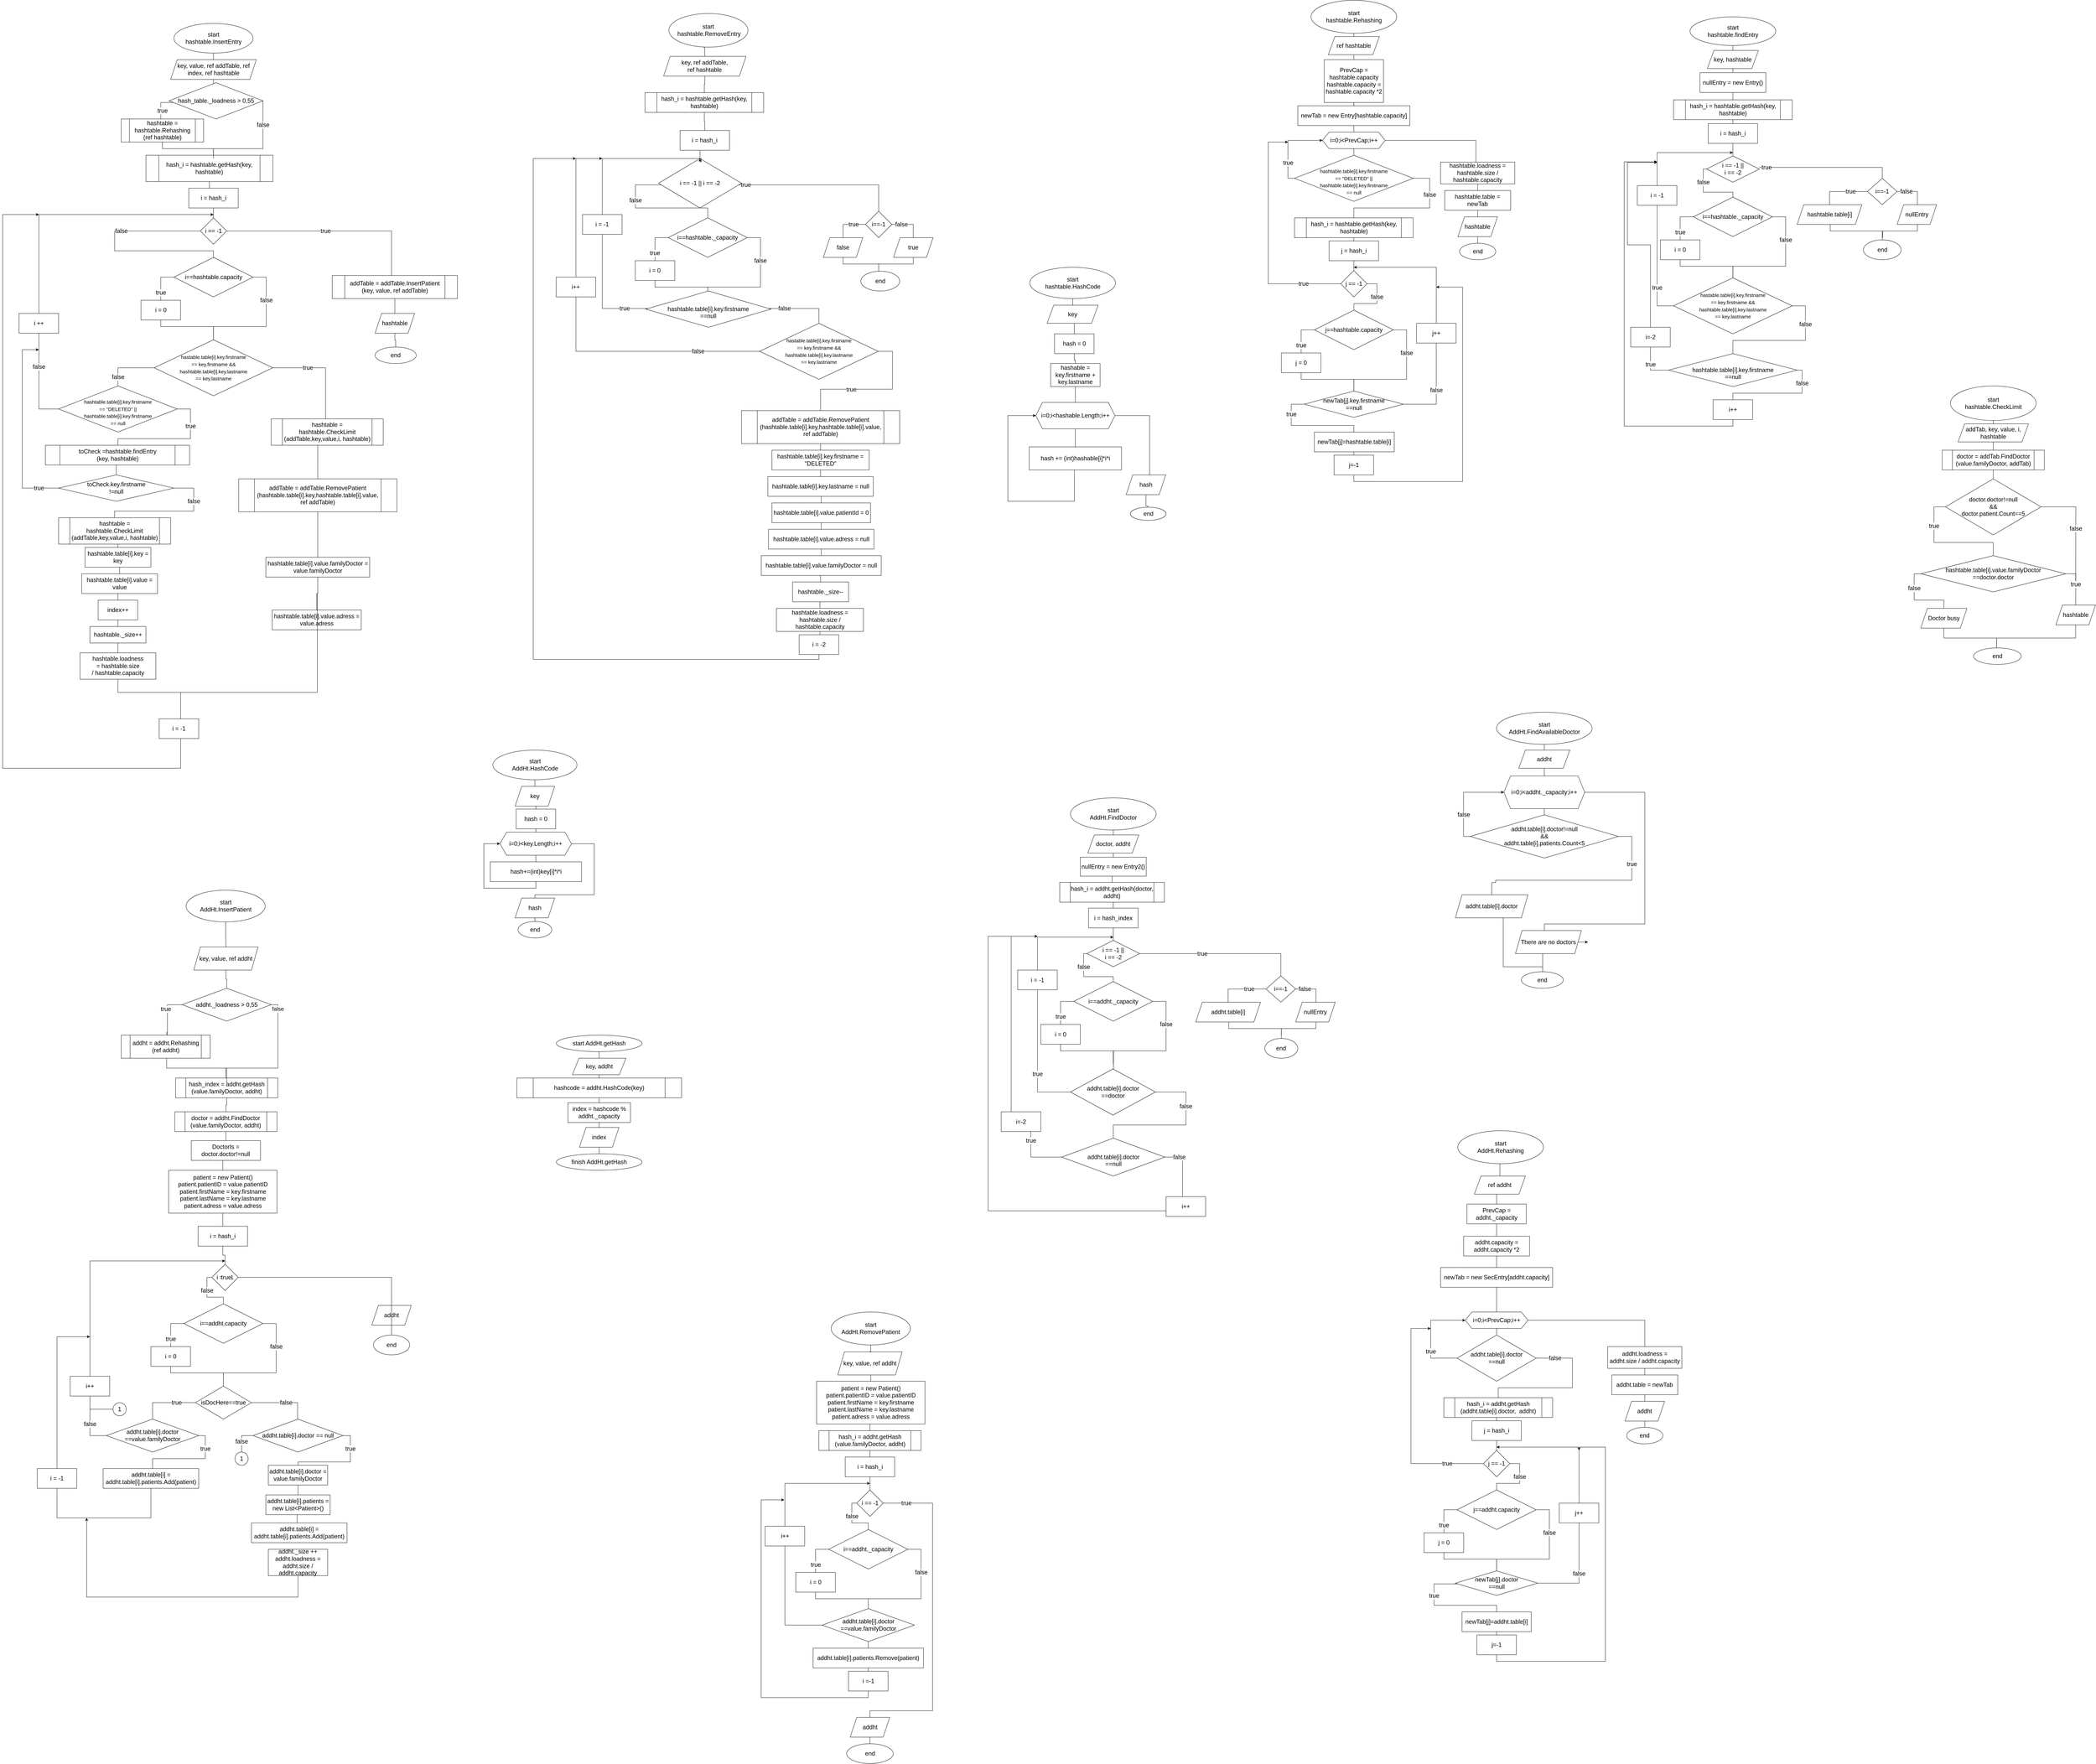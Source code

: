 <mxfile version="16.0.2" type="device"><diagram id="zO9gtM1PvloxHkvZviqM" name="Страница 1"><mxGraphModel dx="2698" dy="1060" grid="1" gridSize="10" guides="1" tooltips="1" connect="1" arrows="1" fold="1" page="1" pageScale="1" pageWidth="827" pageHeight="1169" math="0" shadow="0"><root><mxCell id="0"/><mxCell id="1" parent="0"/><mxCell id="tb26LK2lNwP77Fnz9xFh-2" style="edgeStyle=orthogonalEdgeStyle;rounded=0;orthogonalLoop=1;jettySize=auto;html=1;exitX=0.5;exitY=1;exitDx=0;exitDy=0;endArrow=none;endFill=0;" parent="1" source="tb26LK2lNwP77Fnz9xFh-3" target="tb26LK2lNwP77Fnz9xFh-5" edge="1"><mxGeometry relative="1" as="geometry"/></mxCell><mxCell id="tb26LK2lNwP77Fnz9xFh-3" value="start &lt;br&gt;hashtable.InsertEntry" style="ellipse;whiteSpace=wrap;html=1;fontSize=18;" parent="1" vertex="1"><mxGeometry x="-20.2" y="150" width="240" height="90" as="geometry"/></mxCell><mxCell id="tb26LK2lNwP77Fnz9xFh-4" style="edgeStyle=orthogonalEdgeStyle;rounded=0;orthogonalLoop=1;jettySize=auto;html=1;fontSize=18;endArrow=none;endFill=0;" parent="1" source="tb26LK2lNwP77Fnz9xFh-5" target="tb26LK2lNwP77Fnz9xFh-10" edge="1"><mxGeometry relative="1" as="geometry"/></mxCell><mxCell id="tb26LK2lNwP77Fnz9xFh-5" value="key, value, ref addTable, ref index, ref hashtable" style="shape=parallelogram;perimeter=parallelogramPerimeter;whiteSpace=wrap;html=1;fixedSize=1;strokeWidth=1;fontSize=18;" parent="1" vertex="1"><mxGeometry x="-30.2" y="260" width="260" height="60" as="geometry"/></mxCell><mxCell id="tb26LK2lNwP77Fnz9xFh-6" style="edgeStyle=orthogonalEdgeStyle;rounded=0;orthogonalLoop=1;jettySize=auto;html=1;exitX=0.5;exitY=1;exitDx=0;exitDy=0;fontSize=18;endArrow=none;endFill=0;" parent="1" source="tb26LK2lNwP77Fnz9xFh-7" target="tb26LK2lNwP77Fnz9xFh-53" edge="1"><mxGeometry relative="1" as="geometry"/></mxCell><mxCell id="tb26LK2lNwP77Fnz9xFh-7" value="hash_i = hashtable.getHash(key, hashtable)" style="shape=process;whiteSpace=wrap;html=1;backgroundOutline=1;fontSize=18;strokeWidth=1;" parent="1" vertex="1"><mxGeometry x="-105.2" y="550" width="385.2" height="80" as="geometry"/></mxCell><mxCell id="tb26LK2lNwP77Fnz9xFh-8" value="true" style="edgeStyle=orthogonalEdgeStyle;rounded=0;orthogonalLoop=1;jettySize=auto;html=1;fontSize=18;endArrow=none;endFill=0;entryX=0.5;entryY=0;entryDx=0;entryDy=0;" parent="1" source="tb26LK2lNwP77Fnz9xFh-10" target="tb26LK2lNwP77Fnz9xFh-12" edge="1"><mxGeometry x="0.1" y="5" relative="1" as="geometry"><mxPoint x="-60.2" y="450" as="targetPoint"/><Array as="points"><mxPoint x="-60.2" y="390"/><mxPoint x="-60.2" y="450"/></Array><mxPoint y="1" as="offset"/></mxGeometry></mxCell><mxCell id="tb26LK2lNwP77Fnz9xFh-9" value="false" style="edgeStyle=orthogonalEdgeStyle;rounded=0;orthogonalLoop=1;jettySize=auto;html=1;endArrow=none;endFill=0;fontSize=18;" parent="1" source="tb26LK2lNwP77Fnz9xFh-10" edge="1"><mxGeometry x="-0.552" relative="1" as="geometry"><mxPoint x="99.8" y="560" as="targetPoint"/><Array as="points"><mxPoint x="249.8" y="390"/><mxPoint x="249.8" y="530"/><mxPoint x="99.8" y="530"/></Array><mxPoint as="offset"/></mxGeometry></mxCell><mxCell id="tb26LK2lNwP77Fnz9xFh-10" value="hash_table._loadness &amp;gt; 0,55" style="rhombus;whiteSpace=wrap;html=1;fontSize=18;strokeWidth=1;" parent="1" vertex="1"><mxGeometry x="-35.2" y="330" width="285.2" height="110" as="geometry"/></mxCell><mxCell id="tb26LK2lNwP77Fnz9xFh-11" style="edgeStyle=orthogonalEdgeStyle;rounded=0;orthogonalLoop=1;jettySize=auto;html=1;entryX=0.5;entryY=0;entryDx=0;entryDy=0;endArrow=none;endFill=0;" parent="1" source="tb26LK2lNwP77Fnz9xFh-12" target="tb26LK2lNwP77Fnz9xFh-7" edge="1"><mxGeometry relative="1" as="geometry"><Array as="points"><mxPoint x="-55.2" y="530"/><mxPoint x="99.8" y="530"/></Array></mxGeometry></mxCell><mxCell id="tb26LK2lNwP77Fnz9xFh-12" value="hashtable = hashtable.Rehashing&lt;br&gt;(ref hashtable)" style="shape=process;whiteSpace=wrap;html=1;backgroundOutline=1;fontSize=18;strokeWidth=1;" parent="1" vertex="1"><mxGeometry x="-180.2" y="440" width="250" height="70" as="geometry"/></mxCell><mxCell id="tb26LK2lNwP77Fnz9xFh-13" value="true" style="edgeStyle=orthogonalEdgeStyle;rounded=0;orthogonalLoop=1;jettySize=auto;html=1;fontSize=18;endArrow=none;endFill=0;entryX=0.5;entryY=0;entryDx=0;entryDy=0;" parent="1" source="tb26LK2lNwP77Fnz9xFh-15" target="tb26LK2lNwP77Fnz9xFh-17" edge="1"><mxGeometry x="0.333" relative="1" as="geometry"><mxPoint x="-60.2" y="990" as="targetPoint"/><Array as="points"><mxPoint x="-60.2" y="920"/><mxPoint x="-60.2" y="1000"/></Array><mxPoint as="offset"/></mxGeometry></mxCell><mxCell id="tb26LK2lNwP77Fnz9xFh-14" value="false" style="edgeStyle=orthogonalEdgeStyle;rounded=0;orthogonalLoop=1;jettySize=auto;html=1;fontSize=18;endArrow=none;endFill=0;" parent="1" source="tb26LK2lNwP77Fnz9xFh-15" edge="1"><mxGeometry x="-0.436" relative="1" as="geometry"><mxPoint x="99.8" y="1110" as="targetPoint"/><Array as="points"><mxPoint x="259.8" y="920"/><mxPoint x="259.8" y="1070"/><mxPoint x="99.8" y="1070"/></Array><mxPoint as="offset"/></mxGeometry></mxCell><mxCell id="tb26LK2lNwP77Fnz9xFh-15" value="i==hashtable.capacity" style="rhombus;whiteSpace=wrap;html=1;fontSize=18;strokeWidth=1;" parent="1" vertex="1"><mxGeometry x="-20.2" y="860" width="240" height="120" as="geometry"/></mxCell><mxCell id="tb26LK2lNwP77Fnz9xFh-16" style="edgeStyle=orthogonalEdgeStyle;rounded=0;orthogonalLoop=1;jettySize=auto;html=1;fontSize=18;endArrow=none;endFill=0;entryX=0.5;entryY=0;entryDx=0;entryDy=0;" parent="1" source="tb26LK2lNwP77Fnz9xFh-17" target="tb26LK2lNwP77Fnz9xFh-20" edge="1"><mxGeometry relative="1" as="geometry"><mxPoint x="99.8" y="1110" as="targetPoint"/><Array as="points"><mxPoint x="-60.2" y="1070"/><mxPoint x="99.8" y="1070"/></Array></mxGeometry></mxCell><mxCell id="tb26LK2lNwP77Fnz9xFh-17" value="i = 0" style="rounded=0;whiteSpace=wrap;html=1;fontSize=18;strokeWidth=1;" parent="1" vertex="1"><mxGeometry x="-120.2" y="990" width="120" height="60" as="geometry"/></mxCell><mxCell id="tb26LK2lNwP77Fnz9xFh-18" value="false" style="edgeStyle=orthogonalEdgeStyle;rounded=0;orthogonalLoop=1;jettySize=auto;html=1;fontSize=18;endArrow=none;endFill=0;entryX=0.5;entryY=0;entryDx=0;entryDy=0;exitX=0;exitY=0.5;exitDx=0;exitDy=0;" parent="1" source="tb26LK2lNwP77Fnz9xFh-20" target="tb26LK2lNwP77Fnz9xFh-23" edge="1"><mxGeometry x="0.667" relative="1" as="geometry"><mxPoint x="-150.2" y="1240" as="targetPoint"/><Array as="points"><mxPoint x="-190.2" y="1195"/></Array><mxPoint as="offset"/></mxGeometry></mxCell><mxCell id="tb26LK2lNwP77Fnz9xFh-19" value="true" style="edgeStyle=orthogonalEdgeStyle;rounded=0;orthogonalLoop=1;jettySize=auto;html=1;entryX=0.5;entryY=0;entryDx=0;entryDy=0;fontSize=18;endArrow=none;endFill=0;exitX=1;exitY=0.5;exitDx=0;exitDy=0;" parent="1" source="tb26LK2lNwP77Fnz9xFh-20" target="tb26LK2lNwP77Fnz9xFh-25" edge="1"><mxGeometry x="-0.333" relative="1" as="geometry"><Array as="points"><mxPoint x="439.8" y="1195"/></Array><mxPoint as="offset"/></mxGeometry></mxCell><mxCell id="tb26LK2lNwP77Fnz9xFh-20" value="&lt;font style=&quot;font-size: 15px&quot;&gt;hastable.table[i].key.firstname&lt;br&gt;&amp;nbsp;== key.firstname &amp;amp;&amp;amp;&amp;nbsp;&lt;br&gt;hashtable.table[i].key.lastname &lt;br&gt;== key.lastname&lt;/font&gt;" style="rhombus;whiteSpace=wrap;html=1;fontSize=18;strokeWidth=1;" parent="1" vertex="1"><mxGeometry x="-80.2" y="1110" width="360" height="170" as="geometry"/></mxCell><mxCell id="tb26LK2lNwP77Fnz9xFh-21" value="false" style="edgeStyle=orthogonalEdgeStyle;rounded=0;orthogonalLoop=1;jettySize=auto;html=1;fontSize=18;endArrow=classic;endFill=1;" parent="1" source="tb26LK2lNwP77Fnz9xFh-23" edge="1"><mxGeometry x="-0.682" relative="1" as="geometry"><mxPoint x="99.8" y="730" as="targetPoint"/><Array as="points"><mxPoint x="-430" y="1320"/><mxPoint x="-430" y="730"/></Array><mxPoint as="offset"/></mxGeometry></mxCell><mxCell id="tb26LK2lNwP77Fnz9xFh-22" value="true" style="edgeStyle=orthogonalEdgeStyle;rounded=0;orthogonalLoop=1;jettySize=auto;html=1;endArrow=none;endFill=0;entryX=0.5;entryY=0;entryDx=0;entryDy=0;fontSize=18;" parent="1" source="tb26LK2lNwP77Fnz9xFh-23" target="tb26LK2lNwP77Fnz9xFh-458" edge="1"><mxGeometry x="-0.507" relative="1" as="geometry"><mxPoint x="-195.2" y="1425.5" as="targetPoint"/><Array as="points"><mxPoint x="29.8" y="1320"/><mxPoint x="29.8" y="1410"/><mxPoint x="-190.2" y="1410"/><mxPoint x="-190.2" y="1430"/></Array><mxPoint as="offset"/></mxGeometry></mxCell><mxCell id="tb26LK2lNwP77Fnz9xFh-23" value="&lt;font style=&quot;font-size: 15px&quot;&gt;&lt;br&gt;hashtable.table[i].key.firstname&lt;br&gt;&amp;nbsp;== &quot;DELETED&quot; ||&amp;nbsp;&lt;br&gt;hashtable.table[i].key.firstname &lt;br&gt;== null&lt;/font&gt;" style="rhombus;whiteSpace=wrap;html=1;fontSize=18;strokeWidth=1;" parent="1" vertex="1"><mxGeometry x="-370.2" y="1250" width="360" height="140" as="geometry"/></mxCell><mxCell id="tb26LK2lNwP77Fnz9xFh-24" style="edgeStyle=orthogonalEdgeStyle;rounded=0;orthogonalLoop=1;jettySize=auto;html=1;exitX=0.5;exitY=1;exitDx=0;exitDy=0;fontSize=18;endArrow=none;endFill=0;entryX=0.5;entryY=0;entryDx=0;entryDy=0;" parent="1" source="tb26LK2lNwP77Fnz9xFh-25" target="tb26LK2lNwP77Fnz9xFh-27" edge="1"><mxGeometry relative="1" as="geometry"><Array as="points"><mxPoint x="420" y="1420"/><mxPoint x="416" y="1420"/></Array><mxPoint x="640" y="1420" as="targetPoint"/></mxGeometry></mxCell><mxCell id="tb26LK2lNwP77Fnz9xFh-25" value="hashtable = hashtable.CheckLimit&lt;br&gt;(addTable,key,value,i, hashtable)" style="shape=process;whiteSpace=wrap;html=1;backgroundOutline=1;fontSize=18;strokeWidth=1;" parent="1" vertex="1"><mxGeometry x="274.8" y="1350" width="340" height="80" as="geometry"/></mxCell><mxCell id="tb26LK2lNwP77Fnz9xFh-26" style="edgeStyle=orthogonalEdgeStyle;rounded=0;orthogonalLoop=1;jettySize=auto;html=1;exitX=0.5;exitY=1;exitDx=0;exitDy=0;entryX=0.5;entryY=0;entryDx=0;entryDy=0;fontSize=18;endArrow=none;endFill=0;" parent="1" source="tb26LK2lNwP77Fnz9xFh-27" target="tb26LK2lNwP77Fnz9xFh-29" edge="1"><mxGeometry relative="1" as="geometry"><mxPoint x="389.8" y="1740" as="sourcePoint"/></mxGeometry></mxCell><mxCell id="tb26LK2lNwP77Fnz9xFh-27" value="addTable = addTable.RemovePatient&lt;br&gt;(hashtable.table[i].key,hashtable.table[i].value, ref addTable)" style="shape=process;whiteSpace=wrap;html=1;backgroundOutline=1;fontSize=18;strokeWidth=1;" parent="1" vertex="1"><mxGeometry x="176.15" y="1532" width="480" height="100" as="geometry"/></mxCell><mxCell id="tb26LK2lNwP77Fnz9xFh-28" style="edgeStyle=orthogonalEdgeStyle;rounded=0;orthogonalLoop=1;jettySize=auto;html=1;exitX=0.5;exitY=1;exitDx=0;exitDy=0;entryX=0.5;entryY=0;entryDx=0;entryDy=0;fontSize=18;endArrow=none;endFill=0;" parent="1" source="tb26LK2lNwP77Fnz9xFh-29" target="tb26LK2lNwP77Fnz9xFh-30" edge="1"><mxGeometry relative="1" as="geometry"/></mxCell><mxCell id="tb26LK2lNwP77Fnz9xFh-29" value="hashtable.table[i].value.familyDoctor = value.familyDoctor" style="rounded=0;whiteSpace=wrap;html=1;fontSize=18;strokeWidth=1;" parent="1" vertex="1"><mxGeometry x="258.65" y="1770" width="315" height="60" as="geometry"/></mxCell><mxCell id="tb26LK2lNwP77Fnz9xFh-30" value="hashtable.table[i].value.adress = value.adress" style="rounded=0;whiteSpace=wrap;html=1;fontSize=18;strokeWidth=1;" parent="1" vertex="1"><mxGeometry x="278" y="1930" width="270" height="60" as="geometry"/></mxCell><mxCell id="tb26LK2lNwP77Fnz9xFh-31" style="edgeStyle=orthogonalEdgeStyle;rounded=0;orthogonalLoop=1;jettySize=auto;html=1;fontSize=18;endArrow=none;endFill=0;entryX=0.5;entryY=1;entryDx=0;entryDy=0;" parent="1" target="tb26LK2lNwP77Fnz9xFh-51" edge="1"><mxGeometry relative="1" as="geometry"><mxPoint x="414.8" y="1880" as="sourcePoint"/><mxPoint x="-0.2" y="2310" as="targetPoint"/><Array as="points"><mxPoint x="415" y="2180"/><mxPoint y="2180"/><mxPoint y="2320"/></Array></mxGeometry></mxCell><mxCell id="tb26LK2lNwP77Fnz9xFh-32" style="edgeStyle=orthogonalEdgeStyle;rounded=0;orthogonalLoop=1;jettySize=auto;html=1;exitX=0.5;exitY=1;exitDx=0;exitDy=0;entryX=0.5;entryY=0;entryDx=0;entryDy=0;fontSize=18;endArrow=none;endFill=0;" parent="1" source="tb26LK2lNwP77Fnz9xFh-33" target="tb26LK2lNwP77Fnz9xFh-35" edge="1"><mxGeometry relative="1" as="geometry"/></mxCell><mxCell id="tb26LK2lNwP77Fnz9xFh-33" value="hashtable = hashtable.CheckLimit&lt;br&gt;(addTable,key,value,i, hashtable)" style="shape=process;whiteSpace=wrap;html=1;backgroundOutline=1;fontSize=18;strokeWidth=1;" parent="1" vertex="1"><mxGeometry x="-370.2" y="1650" width="340" height="80" as="geometry"/></mxCell><mxCell id="tb26LK2lNwP77Fnz9xFh-34" style="edgeStyle=orthogonalEdgeStyle;rounded=0;orthogonalLoop=1;jettySize=auto;html=1;exitX=0.5;exitY=1;exitDx=0;exitDy=0;entryX=0.5;entryY=0;entryDx=0;entryDy=0;fontSize=18;endArrow=none;endFill=0;" parent="1" source="tb26LK2lNwP77Fnz9xFh-35" target="tb26LK2lNwP77Fnz9xFh-37" edge="1"><mxGeometry relative="1" as="geometry"/></mxCell><mxCell id="tb26LK2lNwP77Fnz9xFh-35" value="hashtable.table[i].key = key" style="rounded=0;whiteSpace=wrap;html=1;fontSize=18;strokeWidth=1;" parent="1" vertex="1"><mxGeometry x="-290.2" y="1740" width="200" height="60" as="geometry"/></mxCell><mxCell id="tb26LK2lNwP77Fnz9xFh-36" style="edgeStyle=orthogonalEdgeStyle;rounded=0;orthogonalLoop=1;jettySize=auto;html=1;exitX=0.5;exitY=1;exitDx=0;exitDy=0;entryX=0.5;entryY=0;entryDx=0;entryDy=0;fontSize=18;endArrow=none;endFill=0;" parent="1" source="tb26LK2lNwP77Fnz9xFh-37" target="tb26LK2lNwP77Fnz9xFh-39" edge="1"><mxGeometry relative="1" as="geometry"/></mxCell><mxCell id="tb26LK2lNwP77Fnz9xFh-37" value="hashtable.table[i].value = value" style="rounded=0;whiteSpace=wrap;html=1;fontSize=18;strokeWidth=1;" parent="1" vertex="1"><mxGeometry x="-300.1" y="1820" width="230" height="60" as="geometry"/></mxCell><mxCell id="tb26LK2lNwP77Fnz9xFh-38" style="edgeStyle=orthogonalEdgeStyle;rounded=0;orthogonalLoop=1;jettySize=auto;html=1;exitX=0.5;exitY=1;exitDx=0;exitDy=0;fontSize=18;endArrow=none;endFill=0;" parent="1" source="tb26LK2lNwP77Fnz9xFh-39" target="tb26LK2lNwP77Fnz9xFh-41" edge="1"><mxGeometry relative="1" as="geometry"/></mxCell><mxCell id="tb26LK2lNwP77Fnz9xFh-39" value="index++" style="rounded=0;whiteSpace=wrap;html=1;fontSize=18;strokeWidth=1;" parent="1" vertex="1"><mxGeometry x="-250.2" y="1900" width="120" height="60" as="geometry"/></mxCell><mxCell id="tb26LK2lNwP77Fnz9xFh-40" style="edgeStyle=orthogonalEdgeStyle;rounded=0;orthogonalLoop=1;jettySize=auto;html=1;exitX=0.5;exitY=1;exitDx=0;exitDy=0;entryX=0.5;entryY=0;entryDx=0;entryDy=0;fontSize=18;endArrow=none;endFill=0;" parent="1" source="tb26LK2lNwP77Fnz9xFh-41" target="tb26LK2lNwP77Fnz9xFh-44" edge="1"><mxGeometry relative="1" as="geometry"/></mxCell><mxCell id="tb26LK2lNwP77Fnz9xFh-41" value="hashtable._size++" style="rounded=0;whiteSpace=wrap;html=1;fontSize=18;strokeWidth=1;" parent="1" vertex="1"><mxGeometry x="-275.2" y="1980" width="170" height="50" as="geometry"/></mxCell><mxCell id="tb26LK2lNwP77Fnz9xFh-42" style="edgeStyle=orthogonalEdgeStyle;rounded=0;orthogonalLoop=1;jettySize=auto;html=1;exitX=0.5;exitY=1;exitDx=0;exitDy=0;entryX=0.473;entryY=0.043;entryDx=0;entryDy=0;entryPerimeter=0;fontSize=18;endArrow=none;endFill=0;" parent="1" source="tb26LK2lNwP77Fnz9xFh-44" edge="1"><mxGeometry relative="1" as="geometry"><mxPoint x="-190.46" y="2103.01" as="targetPoint"/></mxGeometry></mxCell><mxCell id="tb26LK2lNwP77Fnz9xFh-43" style="edgeStyle=orthogonalEdgeStyle;rounded=0;orthogonalLoop=1;jettySize=auto;html=1;entryX=0.5;entryY=0;entryDx=0;entryDy=0;fontSize=18;endArrow=none;endFill=0;" parent="1" source="tb26LK2lNwP77Fnz9xFh-44" target="tb26LK2lNwP77Fnz9xFh-51" edge="1"><mxGeometry relative="1" as="geometry"><Array as="points"><mxPoint x="-190" y="2180"/><mxPoint y="2180"/><mxPoint y="2260"/></Array></mxGeometry></mxCell><mxCell id="tb26LK2lNwP77Fnz9xFh-44" value="hashtable.loadness =&amp;nbsp;hashtable.size /&amp;nbsp;hashtable.capacity" style="rounded=0;whiteSpace=wrap;html=1;fontSize=18;strokeWidth=1;" parent="1" vertex="1"><mxGeometry x="-305.2" y="2060" width="230" height="80" as="geometry"/></mxCell><mxCell id="tb26LK2lNwP77Fnz9xFh-45" style="edgeStyle=orthogonalEdgeStyle;rounded=0;orthogonalLoop=1;jettySize=auto;html=1;exitX=0.5;exitY=1;exitDx=0;exitDy=0;entryX=0.5;entryY=0;entryDx=0;entryDy=0;fontSize=18;endArrow=none;endFill=0;" parent="1" source="tb26LK2lNwP77Fnz9xFh-46" target="tb26LK2lNwP77Fnz9xFh-47" edge="1"><mxGeometry relative="1" as="geometry"/></mxCell><mxCell id="tb26LK2lNwP77Fnz9xFh-46" value="hashtable" style="shape=parallelogram;perimeter=parallelogramPerimeter;whiteSpace=wrap;html=1;fixedSize=1;fontSize=18;strokeWidth=1;" parent="1" vertex="1"><mxGeometry x="590" y="1030" width="120" height="60" as="geometry"/></mxCell><mxCell id="tb26LK2lNwP77Fnz9xFh-47" value="end" style="ellipse;whiteSpace=wrap;html=1;fontSize=18;strokeWidth=1;" parent="1" vertex="1"><mxGeometry x="590" y="1132" width="125" height="50" as="geometry"/></mxCell><mxCell id="tb26LK2lNwP77Fnz9xFh-48" style="edgeStyle=orthogonalEdgeStyle;rounded=0;orthogonalLoop=1;jettySize=auto;html=1;exitX=0.5;exitY=1;exitDx=0;exitDy=0;entryX=0.5;entryY=0;entryDx=0;entryDy=0;fontSize=18;endArrow=none;endFill=0;" parent="1" source="tb26LK2lNwP77Fnz9xFh-49" target="tb26LK2lNwP77Fnz9xFh-46" edge="1"><mxGeometry relative="1" as="geometry"/></mxCell><mxCell id="tb26LK2lNwP77Fnz9xFh-49" value="addTable = addTable.InsertPatient&lt;br&gt;(key, value, ref addTable)" style="shape=process;whiteSpace=wrap;html=1;backgroundOutline=1;fontSize=18;strokeWidth=1;" parent="1" vertex="1"><mxGeometry x="460" y="915" width="380" height="70" as="geometry"/></mxCell><mxCell id="tb26LK2lNwP77Fnz9xFh-50" style="edgeStyle=orthogonalEdgeStyle;rounded=0;orthogonalLoop=1;jettySize=auto;html=1;fontSize=18;endArrow=classic;endFill=1;exitX=0.5;exitY=1;exitDx=0;exitDy=0;" parent="1" source="tb26LK2lNwP77Fnz9xFh-51" edge="1"><mxGeometry relative="1" as="geometry"><mxPoint x="-430" y="730" as="targetPoint"/><Array as="points"><mxPoint y="2410"/><mxPoint x="-540" y="2410"/><mxPoint x="-540" y="730"/></Array></mxGeometry></mxCell><mxCell id="tb26LK2lNwP77Fnz9xFh-51" value="i = -1" style="rounded=0;whiteSpace=wrap;html=1;fontSize=18;strokeWidth=1;" parent="1" vertex="1"><mxGeometry x="-65.1" y="2260" width="120" height="60" as="geometry"/></mxCell><mxCell id="tb26LK2lNwP77Fnz9xFh-52" style="edgeStyle=orthogonalEdgeStyle;rounded=0;orthogonalLoop=1;jettySize=auto;html=1;fontSize=18;endArrow=none;endFill=0;" parent="1" source="tb26LK2lNwP77Fnz9xFh-53" target="tb26LK2lNwP77Fnz9xFh-56" edge="1"><mxGeometry relative="1" as="geometry"/></mxCell><mxCell id="tb26LK2lNwP77Fnz9xFh-53" value="i = hash_i" style="rounded=0;whiteSpace=wrap;html=1;fontSize=18;strokeWidth=1;" parent="1" vertex="1"><mxGeometry x="24.8" y="650" width="150" height="60" as="geometry"/></mxCell><mxCell id="tb26LK2lNwP77Fnz9xFh-54" value="false" style="edgeStyle=orthogonalEdgeStyle;rounded=0;orthogonalLoop=1;jettySize=auto;html=1;entryX=0.5;entryY=0;entryDx=0;entryDy=0;fontSize=18;endArrow=none;endFill=0;" parent="1" source="tb26LK2lNwP77Fnz9xFh-56" target="tb26LK2lNwP77Fnz9xFh-15" edge="1"><mxGeometry x="-0.251" relative="1" as="geometry"><Array as="points"><mxPoint x="-200" y="780"/><mxPoint x="-200" y="840"/><mxPoint x="100" y="840"/></Array><mxPoint as="offset"/></mxGeometry></mxCell><mxCell id="tb26LK2lNwP77Fnz9xFh-55" value="true" style="edgeStyle=orthogonalEdgeStyle;rounded=0;orthogonalLoop=1;jettySize=auto;html=1;entryX=0.5;entryY=0;entryDx=0;entryDy=0;fontSize=18;endArrow=none;endFill=0;" parent="1" source="tb26LK2lNwP77Fnz9xFh-56" target="tb26LK2lNwP77Fnz9xFh-49" edge="1"><mxGeometry x="-0.069" relative="1" as="geometry"><Array as="points"><mxPoint x="640" y="780"/><mxPoint x="640" y="915"/></Array><mxPoint as="offset"/></mxGeometry></mxCell><mxCell id="tb26LK2lNwP77Fnz9xFh-56" value="i == -1" style="rhombus;whiteSpace=wrap;html=1;fontSize=18;strokeWidth=1;" parent="1" vertex="1"><mxGeometry x="59.8" y="740" width="80" height="80" as="geometry"/></mxCell><mxCell id="tb26LK2lNwP77Fnz9xFh-57" value="i ++" style="rounded=0;whiteSpace=wrap;html=1;fontSize=18;strokeWidth=1;" parent="1" vertex="1"><mxGeometry x="-490.2" y="1030" width="120" height="60" as="geometry"/></mxCell><mxCell id="tb26LK2lNwP77Fnz9xFh-58" style="edgeStyle=orthogonalEdgeStyle;rounded=0;orthogonalLoop=1;jettySize=auto;html=1;exitX=0.5;exitY=1;exitDx=0;exitDy=0;entryX=0.5;entryY=0;entryDx=0;entryDy=0;fontSize=18;endArrow=none;endFill=0;" parent="1" source="tb26LK2lNwP77Fnz9xFh-458" target="tb26LK2lNwP77Fnz9xFh-61" edge="1"><mxGeometry relative="1" as="geometry"><mxPoint x="-195.2" y="1500" as="sourcePoint"/></mxGeometry></mxCell><mxCell id="tb26LK2lNwP77Fnz9xFh-59" value="true" style="edgeStyle=orthogonalEdgeStyle;rounded=0;orthogonalLoop=1;jettySize=auto;html=1;fontSize=18;endArrow=classic;endFill=1;" parent="1" source="tb26LK2lNwP77Fnz9xFh-61" edge="1"><mxGeometry x="-0.793" relative="1" as="geometry"><mxPoint x="-430.2" y="1140" as="targetPoint"/><Array as="points"><mxPoint x="-480.2" y="1560"/><mxPoint x="-480.2" y="1140"/></Array><mxPoint as="offset"/></mxGeometry></mxCell><mxCell id="tb26LK2lNwP77Fnz9xFh-60" value="false" style="edgeStyle=orthogonalEdgeStyle;rounded=0;orthogonalLoop=1;jettySize=auto;html=1;entryX=0.5;entryY=0;entryDx=0;entryDy=0;fontSize=18;endArrow=none;endFill=0;" parent="1" source="tb26LK2lNwP77Fnz9xFh-61" target="tb26LK2lNwP77Fnz9xFh-33" edge="1"><mxGeometry x="-0.487" relative="1" as="geometry"><Array as="points"><mxPoint x="39.8" y="1560"/><mxPoint x="39.8" y="1630"/><mxPoint x="-200.2" y="1630"/></Array><mxPoint as="offset"/></mxGeometry></mxCell><mxCell id="tb26LK2lNwP77Fnz9xFh-61" value="toCheck.key.firstname&lt;br&gt;!=null" style="rhombus;whiteSpace=wrap;html=1;fontSize=18;" parent="1" vertex="1"><mxGeometry x="-370.2" y="1520" width="350" height="80" as="geometry"/></mxCell><mxCell id="tb26LK2lNwP77Fnz9xFh-62" style="edgeStyle=orthogonalEdgeStyle;rounded=0;orthogonalLoop=1;jettySize=auto;html=1;exitX=0.441;exitY=1.017;exitDx=0;exitDy=0;entryX=0.5;entryY=0;entryDx=0;entryDy=0;fontSize=18;endArrow=none;endFill=0;exitPerimeter=0;" parent="1" source="tb26LK2lNwP77Fnz9xFh-63" target="tb26LK2lNwP77Fnz9xFh-65" edge="1"><mxGeometry relative="1" as="geometry"><mxPoint x="1594.43" y="330" as="sourcePoint"/></mxGeometry></mxCell><mxCell id="tb26LK2lNwP77Fnz9xFh-63" value="start&lt;br&gt;&amp;nbsp;hashtable.RemoveEntry" style="ellipse;whiteSpace=wrap;html=1;fontSize=18;" parent="1" vertex="1"><mxGeometry x="1481.43" y="120" width="240" height="102" as="geometry"/></mxCell><mxCell id="tb26LK2lNwP77Fnz9xFh-64" style="edgeStyle=orthogonalEdgeStyle;rounded=0;orthogonalLoop=1;jettySize=auto;html=1;exitX=0.5;exitY=1;exitDx=0;exitDy=0;entryX=0.5;entryY=0;entryDx=0;entryDy=0;fontSize=18;endArrow=none;endFill=0;" parent="1" source="tb26LK2lNwP77Fnz9xFh-65" target="tb26LK2lNwP77Fnz9xFh-67" edge="1"><mxGeometry relative="1" as="geometry"/></mxCell><mxCell id="tb26LK2lNwP77Fnz9xFh-65" value="key, ref addTable,&lt;br&gt;ref hashtable" style="shape=parallelogram;perimeter=parallelogramPerimeter;whiteSpace=wrap;html=1;fixedSize=1;strokeWidth=1;fontSize=18;" parent="1" vertex="1"><mxGeometry x="1465.43" y="250" width="250" height="60" as="geometry"/></mxCell><mxCell id="tb26LK2lNwP77Fnz9xFh-66" style="edgeStyle=orthogonalEdgeStyle;rounded=0;orthogonalLoop=1;jettySize=auto;html=1;exitX=0.5;exitY=1;exitDx=0;exitDy=0;entryX=0.5;entryY=0;entryDx=0;entryDy=0;fontSize=18;endArrow=none;endFill=0;" parent="1" source="tb26LK2lNwP77Fnz9xFh-67" target="tb26LK2lNwP77Fnz9xFh-69" edge="1"><mxGeometry relative="1" as="geometry"/></mxCell><mxCell id="tb26LK2lNwP77Fnz9xFh-67" value="hash_i&amp;nbsp;= hashtable.getHash(key, hashtable)" style="shape=process;whiteSpace=wrap;html=1;backgroundOutline=1;fontSize=18;strokeWidth=1;" parent="1" vertex="1"><mxGeometry x="1409" y="360" width="360" height="60" as="geometry"/></mxCell><mxCell id="tb26LK2lNwP77Fnz9xFh-68" style="edgeStyle=orthogonalEdgeStyle;rounded=0;orthogonalLoop=1;jettySize=auto;html=1;exitX=0.5;exitY=1;exitDx=0;exitDy=0;entryX=0.5;entryY=0;entryDx=0;entryDy=0;fontSize=18;endArrow=none;endFill=0;" parent="1" source="tb26LK2lNwP77Fnz9xFh-69" target="tb26LK2lNwP77Fnz9xFh-72" edge="1"><mxGeometry relative="1" as="geometry"/></mxCell><mxCell id="tb26LK2lNwP77Fnz9xFh-69" value="i = hash_i" style="rounded=0;whiteSpace=wrap;html=1;fontSize=18;strokeWidth=1;" parent="1" vertex="1"><mxGeometry x="1515.43" y="475" width="150" height="60" as="geometry"/></mxCell><mxCell id="tb26LK2lNwP77Fnz9xFh-70" value="false" style="edgeStyle=orthogonalEdgeStyle;rounded=0;orthogonalLoop=1;jettySize=auto;html=1;entryX=0.5;entryY=0;entryDx=0;entryDy=0;fontSize=18;endArrow=none;endFill=0;" parent="1" source="tb26LK2lNwP77Fnz9xFh-72" target="tb26LK2lNwP77Fnz9xFh-75" edge="1"><mxGeometry x="-0.368" relative="1" as="geometry"><Array as="points"><mxPoint x="1380" y="640"/><mxPoint x="1380" y="710"/><mxPoint x="1599" y="710"/></Array><mxPoint as="offset"/></mxGeometry></mxCell><mxCell id="tb26LK2lNwP77Fnz9xFh-71" value="true" style="edgeStyle=orthogonalEdgeStyle;rounded=0;orthogonalLoop=1;jettySize=auto;html=1;fontSize=18;endArrow=none;endFill=0;entryX=0.5;entryY=0;entryDx=0;entryDy=0;" parent="1" source="tb26LK2lNwP77Fnz9xFh-72" target="tb26LK2lNwP77Fnz9xFh-108" edge="1"><mxGeometry x="-0.914" relative="1" as="geometry"><mxPoint x="1609.43" y="2160" as="targetPoint"/><Array as="points"><mxPoint x="2118" y="640"/></Array><mxPoint as="offset"/></mxGeometry></mxCell><mxCell id="tb26LK2lNwP77Fnz9xFh-72" value="i == -1 || i == -2" style="rhombus;whiteSpace=wrap;html=1;fontSize=18;strokeWidth=1;" parent="1" vertex="1"><mxGeometry x="1450" y="560" width="251.72" height="150" as="geometry"/></mxCell><mxCell id="tb26LK2lNwP77Fnz9xFh-73" value="true" style="edgeStyle=orthogonalEdgeStyle;rounded=0;orthogonalLoop=1;jettySize=auto;html=1;fontSize=18;endArrow=none;endFill=0;entryX=0.5;entryY=0;entryDx=0;entryDy=0;" parent="1" source="tb26LK2lNwP77Fnz9xFh-75" target="tb26LK2lNwP77Fnz9xFh-77" edge="1"><mxGeometry x="0.333" relative="1" as="geometry"><mxPoint x="1439.43" y="870" as="targetPoint"/><Array as="points"><mxPoint x="1439.43" y="800"/><mxPoint x="1439.43" y="880"/></Array><mxPoint as="offset"/></mxGeometry></mxCell><mxCell id="tb26LK2lNwP77Fnz9xFh-74" value="false" style="edgeStyle=orthogonalEdgeStyle;rounded=0;orthogonalLoop=1;jettySize=auto;html=1;fontSize=18;endArrow=none;endFill=0;" parent="1" source="tb26LK2lNwP77Fnz9xFh-75" edge="1"><mxGeometry x="-0.436" relative="1" as="geometry"><mxPoint x="1599.43" y="990" as="targetPoint"/><Array as="points"><mxPoint x="1759.43" y="800"/><mxPoint x="1759.43" y="950"/><mxPoint x="1599.43" y="950"/></Array><mxPoint as="offset"/></mxGeometry></mxCell><mxCell id="tb26LK2lNwP77Fnz9xFh-75" value="i==hashtable._capacity" style="rhombus;whiteSpace=wrap;html=1;fontSize=18;strokeWidth=1;" parent="1" vertex="1"><mxGeometry x="1479.43" y="740" width="240" height="120" as="geometry"/></mxCell><mxCell id="tb26LK2lNwP77Fnz9xFh-76" style="edgeStyle=orthogonalEdgeStyle;rounded=0;orthogonalLoop=1;jettySize=auto;html=1;fontSize=18;endArrow=none;endFill=0;entryX=0.5;entryY=0;entryDx=0;entryDy=0;" parent="1" source="tb26LK2lNwP77Fnz9xFh-77" target="tb26LK2lNwP77Fnz9xFh-80" edge="1"><mxGeometry relative="1" as="geometry"><mxPoint x="1599.43" y="990" as="targetPoint"/><Array as="points"><mxPoint x="1439.43" y="950"/><mxPoint x="1599.43" y="950"/></Array></mxGeometry></mxCell><mxCell id="tb26LK2lNwP77Fnz9xFh-77" value="i = 0" style="rounded=0;whiteSpace=wrap;html=1;fontSize=18;strokeWidth=1;" parent="1" vertex="1"><mxGeometry x="1379.43" y="870" width="120" height="60" as="geometry"/></mxCell><mxCell id="tb26LK2lNwP77Fnz9xFh-78" value="true" style="edgeStyle=orthogonalEdgeStyle;rounded=0;orthogonalLoop=1;jettySize=auto;html=1;fontSize=18;endArrow=none;endFill=0;entryX=0.5;entryY=1;entryDx=0;entryDy=0;" parent="1" source="tb26LK2lNwP77Fnz9xFh-80" target="tb26LK2lNwP77Fnz9xFh-82" edge="1"><mxGeometry x="-0.606" relative="1" as="geometry"><mxPoint x="1279.43" y="800" as="targetPoint"/><Array as="points"><mxPoint x="1279.43" y="1015"/></Array><mxPoint as="offset"/></mxGeometry></mxCell><mxCell id="tb26LK2lNwP77Fnz9xFh-79" value="false" style="edgeStyle=orthogonalEdgeStyle;rounded=0;orthogonalLoop=1;jettySize=auto;html=1;entryX=0.5;entryY=0;entryDx=0;entryDy=0;fontSize=18;endArrow=none;endFill=0;" parent="1" source="tb26LK2lNwP77Fnz9xFh-80" target="tb26LK2lNwP77Fnz9xFh-85" edge="1"><mxGeometry x="-0.519" relative="1" as="geometry"><Array as="points"><mxPoint x="1937" y="1015"/></Array><mxPoint as="offset"/></mxGeometry></mxCell><mxCell id="tb26LK2lNwP77Fnz9xFh-80" value="&lt;br&gt;hashtable.table[i].key.firstname&lt;br&gt;==null" style="rhombus;whiteSpace=wrap;html=1;fontSize=18;" parent="1" vertex="1"><mxGeometry x="1411.43" y="962" width="380" height="110" as="geometry"/></mxCell><mxCell id="tb26LK2lNwP77Fnz9xFh-81" style="edgeStyle=orthogonalEdgeStyle;rounded=0;orthogonalLoop=1;jettySize=auto;html=1;fontSize=18;endArrow=classic;endFill=1;entryX=0.5;entryY=0;entryDx=0;entryDy=0;" parent="1" source="tb26LK2lNwP77Fnz9xFh-82" target="tb26LK2lNwP77Fnz9xFh-72" edge="1"><mxGeometry relative="1" as="geometry"><mxPoint x="1610" y="570" as="targetPoint"/><Array as="points"><mxPoint x="1279" y="560"/><mxPoint x="1580" y="560"/><mxPoint x="1580" y="570"/><mxPoint x="1576" y="570"/></Array></mxGeometry></mxCell><mxCell id="tb26LK2lNwP77Fnz9xFh-82" value="i = -1" style="rounded=0;whiteSpace=wrap;html=1;fontSize=18;" parent="1" vertex="1"><mxGeometry x="1219.43" y="730" width="120" height="60" as="geometry"/></mxCell><mxCell id="tb26LK2lNwP77Fnz9xFh-83" value="false" style="edgeStyle=orthogonalEdgeStyle;rounded=0;orthogonalLoop=1;jettySize=auto;html=1;fontSize=18;endArrow=none;endFill=0;entryX=0.5;entryY=1;entryDx=0;entryDy=0;" parent="1" source="tb26LK2lNwP77Fnz9xFh-85" target="tb26LK2lNwP77Fnz9xFh-87" edge="1"><mxGeometry x="-0.482" relative="1" as="geometry"><mxPoint x="1189.43" y="1010" as="targetPoint"/><mxPoint as="offset"/></mxGeometry></mxCell><mxCell id="tb26LK2lNwP77Fnz9xFh-84" value="true" style="edgeStyle=orthogonalEdgeStyle;rounded=0;orthogonalLoop=1;jettySize=auto;html=1;entryX=0.5;entryY=0;entryDx=0;entryDy=0;fontSize=18;endArrow=none;endFill=0;exitX=1;exitY=0.5;exitDx=0;exitDy=0;" parent="1" source="tb26LK2lNwP77Fnz9xFh-85" target="tb26LK2lNwP77Fnz9xFh-89" edge="1"><mxGeometry x="0.281" relative="1" as="geometry"><Array as="points"><mxPoint x="2160" y="1145"/><mxPoint x="2160" y="1260"/><mxPoint x="1942" y="1260"/></Array><mxPoint y="1" as="offset"/></mxGeometry></mxCell><mxCell id="tb26LK2lNwP77Fnz9xFh-85" value="&lt;font style=&quot;font-size: 15px&quot;&gt;hastable.table[i].key.firstname&lt;br&gt;&amp;nbsp;== key.firstname &amp;amp;&amp;amp;&amp;nbsp;&lt;br&gt;hashtable.table[i].key.lastname &lt;br&gt;== key.lastname&lt;/font&gt;" style="rhombus;whiteSpace=wrap;html=1;fontSize=18;strokeWidth=1;" parent="1" vertex="1"><mxGeometry x="1756.72" y="1060" width="360" height="170" as="geometry"/></mxCell><mxCell id="tb26LK2lNwP77Fnz9xFh-86" style="edgeStyle=orthogonalEdgeStyle;rounded=0;orthogonalLoop=1;jettySize=auto;html=1;fontSize=18;endArrow=classic;endFill=1;" parent="1" source="tb26LK2lNwP77Fnz9xFh-87" edge="1"><mxGeometry relative="1" as="geometry"><mxPoint x="1279" y="560" as="targetPoint"/><Array as="points"><mxPoint x="1199" y="560"/></Array></mxGeometry></mxCell><mxCell id="tb26LK2lNwP77Fnz9xFh-87" value="i++" style="rounded=0;whiteSpace=wrap;html=1;fontSize=18;" parent="1" vertex="1"><mxGeometry x="1139.43" y="920" width="120" height="60" as="geometry"/></mxCell><mxCell id="tb26LK2lNwP77Fnz9xFh-88" style="edgeStyle=orthogonalEdgeStyle;rounded=0;orthogonalLoop=1;jettySize=auto;html=1;exitX=0.5;exitY=1;exitDx=0;exitDy=0;fontSize=18;endArrow=none;endFill=0;" parent="1" source="tb26LK2lNwP77Fnz9xFh-89" target="tb26LK2lNwP77Fnz9xFh-91" edge="1"><mxGeometry relative="1" as="geometry"/></mxCell><mxCell id="tb26LK2lNwP77Fnz9xFh-89" value="addTable = addTable.RemovePatient&lt;br&gt;(hashtable.table[i].key,hashtable.table[i].value, ref addTable)" style="shape=process;whiteSpace=wrap;html=1;backgroundOutline=1;fontSize=18;strokeWidth=1;" parent="1" vertex="1"><mxGeometry x="1701.72" y="1325" width="480" height="100" as="geometry"/></mxCell><mxCell id="tb26LK2lNwP77Fnz9xFh-90" style="edgeStyle=orthogonalEdgeStyle;rounded=0;orthogonalLoop=1;jettySize=auto;html=1;exitX=0.5;exitY=1;exitDx=0;exitDy=0;fontSize=18;endArrow=none;endFill=0;" parent="1" source="tb26LK2lNwP77Fnz9xFh-91" target="tb26LK2lNwP77Fnz9xFh-93" edge="1"><mxGeometry relative="1" as="geometry"/></mxCell><mxCell id="tb26LK2lNwP77Fnz9xFh-91" value="hashtable.table[i].key.firstname = &quot;DELETED&quot;" style="rounded=0;whiteSpace=wrap;html=1;fontSize=18;" parent="1" vertex="1"><mxGeometry x="1794.22" y="1445" width="295" height="60" as="geometry"/></mxCell><mxCell id="tb26LK2lNwP77Fnz9xFh-92" style="edgeStyle=orthogonalEdgeStyle;rounded=0;orthogonalLoop=1;jettySize=auto;html=1;exitX=0.5;exitY=1;exitDx=0;exitDy=0;entryX=0.5;entryY=0;entryDx=0;entryDy=0;fontSize=18;endArrow=none;endFill=0;" parent="1" source="tb26LK2lNwP77Fnz9xFh-93" target="tb26LK2lNwP77Fnz9xFh-95" edge="1"><mxGeometry relative="1" as="geometry"/></mxCell><mxCell id="tb26LK2lNwP77Fnz9xFh-93" value="&lt;span&gt;hashtable.table[i].key.lastname = null&lt;/span&gt;" style="rounded=0;whiteSpace=wrap;html=1;fontSize=18;" parent="1" vertex="1"><mxGeometry x="1781.72" y="1525" width="320" height="60" as="geometry"/></mxCell><mxCell id="tb26LK2lNwP77Fnz9xFh-94" style="edgeStyle=orthogonalEdgeStyle;rounded=0;orthogonalLoop=1;jettySize=auto;html=1;exitX=0.5;exitY=1;exitDx=0;exitDy=0;entryX=0.5;entryY=0;entryDx=0;entryDy=0;fontSize=18;endArrow=none;endFill=0;" parent="1" source="tb26LK2lNwP77Fnz9xFh-95" target="tb26LK2lNwP77Fnz9xFh-99" edge="1"><mxGeometry relative="1" as="geometry"/></mxCell><mxCell id="tb26LK2lNwP77Fnz9xFh-95" value="&lt;span style=&quot;color: rgb(0 , 0 , 0) ; font-family: &amp;#34;helvetica&amp;#34; ; font-size: 18px ; font-style: normal ; font-weight: 400 ; letter-spacing: normal ; text-align: center ; text-indent: 0px ; text-transform: none ; word-spacing: 0px ; display: inline ; float: none ; background-color: rgb(255 , 255 , 255)&quot;&gt;hashtable.table[i].value.patientId = 0&lt;/span&gt;" style="rounded=0;whiteSpace=wrap;html=1;fontSize=18;" parent="1" vertex="1"><mxGeometry x="1794.22" y="1605" width="299" height="60" as="geometry"/></mxCell><mxCell id="tb26LK2lNwP77Fnz9xFh-96" style="edgeStyle=orthogonalEdgeStyle;rounded=0;orthogonalLoop=1;jettySize=auto;html=1;exitX=0.5;exitY=1;exitDx=0;exitDy=0;entryX=0.5;entryY=0;entryDx=0;entryDy=0;fontSize=18;endArrow=none;endFill=0;" parent="1" source="tb26LK2lNwP77Fnz9xFh-97" target="tb26LK2lNwP77Fnz9xFh-101" edge="1"><mxGeometry relative="1" as="geometry"/></mxCell><mxCell id="tb26LK2lNwP77Fnz9xFh-97" value="&lt;span style=&quot;color: rgb(0 , 0 , 0) ; font-family: &amp;#34;helvetica&amp;#34; ; font-size: 18px ; font-style: normal ; font-weight: 400 ; letter-spacing: normal ; text-align: center ; text-indent: 0px ; text-transform: none ; word-spacing: 0px ; display: inline ; float: none ; background-color: rgb(255 , 255 , 255)&quot;&gt;hashtable.table[i].value.familyDoctor = null&lt;/span&gt;" style="rounded=0;whiteSpace=wrap;html=1;fontSize=18;" parent="1" vertex="1"><mxGeometry x="1761.72" y="1765" width="364" height="60" as="geometry"/></mxCell><mxCell id="tb26LK2lNwP77Fnz9xFh-98" style="edgeStyle=orthogonalEdgeStyle;rounded=0;orthogonalLoop=1;jettySize=auto;html=1;exitX=0.5;exitY=1;exitDx=0;exitDy=0;entryX=0.5;entryY=0;entryDx=0;entryDy=0;fontSize=18;endArrow=none;endFill=0;" parent="1" source="tb26LK2lNwP77Fnz9xFh-99" target="tb26LK2lNwP77Fnz9xFh-97" edge="1"><mxGeometry relative="1" as="geometry"/></mxCell><mxCell id="tb26LK2lNwP77Fnz9xFh-99" value="&lt;span style=&quot;color: rgb(0 , 0 , 0) ; font-family: &amp;#34;helvetica&amp;#34; ; font-size: 18px ; font-style: normal ; font-weight: 400 ; letter-spacing: normal ; text-align: center ; text-indent: 0px ; text-transform: none ; word-spacing: 0px ; display: inline ; float: none ; background-color: rgb(255 , 255 , 255)&quot;&gt;hashtable.table[i].value.adress = null&lt;/span&gt;" style="rounded=0;whiteSpace=wrap;html=1;fontSize=18;" parent="1" vertex="1"><mxGeometry x="1783.72" y="1685" width="320" height="60" as="geometry"/></mxCell><mxCell id="tb26LK2lNwP77Fnz9xFh-100" style="edgeStyle=orthogonalEdgeStyle;rounded=0;orthogonalLoop=1;jettySize=auto;html=1;exitX=0.5;exitY=1;exitDx=0;exitDy=0;entryX=0.5;entryY=0;entryDx=0;entryDy=0;fontSize=18;endArrow=none;endFill=0;" parent="1" source="tb26LK2lNwP77Fnz9xFh-101" target="tb26LK2lNwP77Fnz9xFh-103" edge="1"><mxGeometry relative="1" as="geometry"/></mxCell><mxCell id="tb26LK2lNwP77Fnz9xFh-101" value="hashtable._size--" style="rounded=0;whiteSpace=wrap;html=1;fontSize=18;" parent="1" vertex="1"><mxGeometry x="1856.72" y="1845" width="170" height="60" as="geometry"/></mxCell><mxCell id="tb26LK2lNwP77Fnz9xFh-102" style="edgeStyle=orthogonalEdgeStyle;rounded=0;orthogonalLoop=1;jettySize=auto;html=1;exitX=0.5;exitY=1;exitDx=0;exitDy=0;fontSize=18;endArrow=none;endFill=0;" parent="1" source="tb26LK2lNwP77Fnz9xFh-103" target="tb26LK2lNwP77Fnz9xFh-105" edge="1"><mxGeometry relative="1" as="geometry"/></mxCell><mxCell id="tb26LK2lNwP77Fnz9xFh-103" value="hashtable.loadness = hashtable.size / hashtable.capacity" style="rounded=0;whiteSpace=wrap;html=1;fontSize=18;" parent="1" vertex="1"><mxGeometry x="1807.72" y="1925" width="264" height="70" as="geometry"/></mxCell><mxCell id="tb26LK2lNwP77Fnz9xFh-104" style="edgeStyle=orthogonalEdgeStyle;rounded=0;orthogonalLoop=1;jettySize=auto;html=1;fontSize=18;endArrow=classic;endFill=1;" parent="1" source="tb26LK2lNwP77Fnz9xFh-105" edge="1"><mxGeometry relative="1" as="geometry"><mxPoint x="1199" y="560" as="targetPoint"/><Array as="points"><mxPoint x="1937" y="2080"/><mxPoint x="1070" y="2080"/><mxPoint x="1070" y="560"/></Array></mxGeometry></mxCell><mxCell id="tb26LK2lNwP77Fnz9xFh-105" value="i = -2" style="rounded=0;whiteSpace=wrap;html=1;fontSize=18;" parent="1" vertex="1"><mxGeometry x="1876.72" y="2005" width="120" height="60" as="geometry"/></mxCell><mxCell id="tb26LK2lNwP77Fnz9xFh-106" value="true" style="edgeStyle=orthogonalEdgeStyle;rounded=0;orthogonalLoop=1;jettySize=auto;html=1;entryX=0.5;entryY=0;entryDx=0;entryDy=0;fontSize=18;endArrow=none;endFill=0;" parent="1" source="tb26LK2lNwP77Fnz9xFh-108" target="tb26LK2lNwP77Fnz9xFh-110" edge="1"><mxGeometry x="-0.333" relative="1" as="geometry"><mxPoint as="offset"/></mxGeometry></mxCell><mxCell id="tb26LK2lNwP77Fnz9xFh-107" value="false" style="edgeStyle=orthogonalEdgeStyle;rounded=0;orthogonalLoop=1;jettySize=auto;html=1;fontSize=18;endArrow=none;endFill=0;entryX=0.5;entryY=0;entryDx=0;entryDy=0;" parent="1" source="tb26LK2lNwP77Fnz9xFh-108" target="tb26LK2lNwP77Fnz9xFh-112" edge="1"><mxGeometry x="-0.455" relative="1" as="geometry"><mxPoint x="2228" y="770" as="targetPoint"/><Array as="points"><mxPoint x="2223" y="760"/></Array><mxPoint as="offset"/></mxGeometry></mxCell><mxCell id="tb26LK2lNwP77Fnz9xFh-108" value="i==-1" style="rhombus;whiteSpace=wrap;html=1;fontSize=18;" parent="1" vertex="1"><mxGeometry x="2078" y="720" width="80" height="80" as="geometry"/></mxCell><mxCell id="tb26LK2lNwP77Fnz9xFh-109" style="edgeStyle=orthogonalEdgeStyle;rounded=0;orthogonalLoop=1;jettySize=auto;html=1;entryX=0.5;entryY=0;entryDx=0;entryDy=0;fontSize=18;endArrow=none;endFill=0;" parent="1" source="tb26LK2lNwP77Fnz9xFh-110" target="tb26LK2lNwP77Fnz9xFh-113" edge="1"><mxGeometry relative="1" as="geometry"><Array as="points"><mxPoint x="2010" y="880"/><mxPoint x="2118" y="880"/></Array></mxGeometry></mxCell><mxCell id="tb26LK2lNwP77Fnz9xFh-110" value="false" style="shape=parallelogram;perimeter=parallelogramPerimeter;whiteSpace=wrap;html=1;fixedSize=1;fontSize=18;" parent="1" vertex="1"><mxGeometry x="1950" y="800" width="120" height="60" as="geometry"/></mxCell><mxCell id="tb26LK2lNwP77Fnz9xFh-111" style="edgeStyle=orthogonalEdgeStyle;rounded=0;orthogonalLoop=1;jettySize=auto;html=1;fontSize=18;endArrow=none;endFill=0;" parent="1" source="tb26LK2lNwP77Fnz9xFh-112" edge="1"><mxGeometry relative="1" as="geometry"><mxPoint x="2118" y="900" as="targetPoint"/><Array as="points"><mxPoint x="2223" y="880"/><mxPoint x="2118" y="880"/></Array></mxGeometry></mxCell><mxCell id="tb26LK2lNwP77Fnz9xFh-112" value="true" style="shape=parallelogram;perimeter=parallelogramPerimeter;whiteSpace=wrap;html=1;fixedSize=1;fontSize=18;" parent="1" vertex="1"><mxGeometry x="2163" y="800" width="120" height="60" as="geometry"/></mxCell><mxCell id="tb26LK2lNwP77Fnz9xFh-113" value="end" style="ellipse;whiteSpace=wrap;html=1;fontSize=18;" parent="1" vertex="1"><mxGeometry x="2063.72" y="902" width="118" height="60" as="geometry"/></mxCell><mxCell id="tb26LK2lNwP77Fnz9xFh-114" style="edgeStyle=orthogonalEdgeStyle;rounded=0;orthogonalLoop=1;jettySize=auto;html=1;exitX=0.5;exitY=1;exitDx=0;exitDy=0;entryX=0.5;entryY=0;entryDx=0;entryDy=0;fontSize=18;endArrow=none;endFill=0;" parent="1" source="tb26LK2lNwP77Fnz9xFh-115" target="tb26LK2lNwP77Fnz9xFh-117" edge="1"><mxGeometry relative="1" as="geometry"/></mxCell><mxCell id="tb26LK2lNwP77Fnz9xFh-115" value="start &lt;br&gt;hashtable.HashCode" style="ellipse;whiteSpace=wrap;html=1;fontSize=18;" parent="1" vertex="1"><mxGeometry x="2576.5" y="890" width="260" height="95" as="geometry"/></mxCell><mxCell id="tb26LK2lNwP77Fnz9xFh-116" style="edgeStyle=orthogonalEdgeStyle;rounded=0;orthogonalLoop=1;jettySize=auto;html=1;exitX=0.5;exitY=1;exitDx=0;exitDy=0;entryX=0.5;entryY=0;entryDx=0;entryDy=0;fontSize=18;endArrow=none;endFill=0;" parent="1" source="tb26LK2lNwP77Fnz9xFh-117" target="tb26LK2lNwP77Fnz9xFh-119" edge="1"><mxGeometry relative="1" as="geometry"/></mxCell><mxCell id="tb26LK2lNwP77Fnz9xFh-117" value="key" style="shape=parallelogram;perimeter=parallelogramPerimeter;whiteSpace=wrap;html=1;fixedSize=1;strokeWidth=1;fontSize=18;" parent="1" vertex="1"><mxGeometry x="2629" y="1005" width="155" height="55" as="geometry"/></mxCell><mxCell id="tb26LK2lNwP77Fnz9xFh-118" style="edgeStyle=orthogonalEdgeStyle;rounded=0;orthogonalLoop=1;jettySize=auto;html=1;exitX=0.5;exitY=1;exitDx=0;exitDy=0;fontSize=18;endArrow=none;endFill=0;" parent="1" source="tb26LK2lNwP77Fnz9xFh-119" target="tb26LK2lNwP77Fnz9xFh-121" edge="1"><mxGeometry relative="1" as="geometry"/></mxCell><mxCell id="tb26LK2lNwP77Fnz9xFh-119" value="hash = 0" style="rounded=0;whiteSpace=wrap;html=1;fontSize=18;" parent="1" vertex="1"><mxGeometry x="2651.5" y="1092" width="120" height="60" as="geometry"/></mxCell><mxCell id="tb26LK2lNwP77Fnz9xFh-120" style="edgeStyle=orthogonalEdgeStyle;rounded=0;orthogonalLoop=1;jettySize=auto;html=1;exitX=0.5;exitY=1;exitDx=0;exitDy=0;entryX=0.5;entryY=0;entryDx=0;entryDy=0;fontSize=18;endArrow=none;endFill=0;" parent="1" source="tb26LK2lNwP77Fnz9xFh-121" target="tb26LK2lNwP77Fnz9xFh-123" edge="1"><mxGeometry relative="1" as="geometry"/></mxCell><mxCell id="tb26LK2lNwP77Fnz9xFh-121" value="hashable =&lt;br&gt;key.firstname + key.lastname" style="rounded=0;whiteSpace=wrap;html=1;fontSize=18;" parent="1" vertex="1"><mxGeometry x="2639.84" y="1182" width="150" height="70" as="geometry"/></mxCell><mxCell id="tb26LK2lNwP77Fnz9xFh-122" style="edgeStyle=orthogonalEdgeStyle;rounded=0;orthogonalLoop=1;jettySize=auto;html=1;exitX=0.5;exitY=1;exitDx=0;exitDy=0;fontSize=18;endArrow=none;endFill=0;" parent="1" source="tb26LK2lNwP77Fnz9xFh-123" target="tb26LK2lNwP77Fnz9xFh-125" edge="1"><mxGeometry relative="1" as="geometry"/></mxCell><mxCell id="tb26LK2lNwP77Fnz9xFh-123" value="i=0;i&amp;lt;hashable.Length;i++" style="shape=hexagon;perimeter=hexagonPerimeter2;whiteSpace=wrap;html=1;fixedSize=1;fontSize=18;" parent="1" vertex="1"><mxGeometry x="2594.84" y="1300" width="240" height="80" as="geometry"/></mxCell><mxCell id="tb26LK2lNwP77Fnz9xFh-124" style="edgeStyle=orthogonalEdgeStyle;rounded=0;orthogonalLoop=1;jettySize=auto;html=1;entryX=0;entryY=0.5;entryDx=0;entryDy=0;fontSize=18;endArrow=classic;endFill=1;" parent="1" source="tb26LK2lNwP77Fnz9xFh-125" target="tb26LK2lNwP77Fnz9xFh-123" edge="1"><mxGeometry relative="1" as="geometry"><Array as="points"><mxPoint x="2712" y="1600"/><mxPoint x="2510" y="1600"/><mxPoint x="2510" y="1340"/></Array></mxGeometry></mxCell><mxCell id="tb26LK2lNwP77Fnz9xFh-125" value="hash += (int)hashable[i]*i*i" style="rounded=0;whiteSpace=wrap;html=1;fontSize=18;" parent="1" vertex="1"><mxGeometry x="2574.84" y="1435" width="280" height="70" as="geometry"/></mxCell><mxCell id="tb26LK2lNwP77Fnz9xFh-461" style="edgeStyle=orthogonalEdgeStyle;rounded=0;orthogonalLoop=1;jettySize=auto;html=1;exitX=0.5;exitY=1;exitDx=0;exitDy=0;" parent="1" source="tb26LK2lNwP77Fnz9xFh-128" edge="1"><mxGeometry relative="1" as="geometry"><mxPoint x="2934.1" y="1648" as="targetPoint"/></mxGeometry></mxCell><mxCell id="tb26LK2lNwP77Fnz9xFh-128" value="hash" style="shape=parallelogram;perimeter=parallelogramPerimeter;whiteSpace=wrap;html=1;fixedSize=1;fontSize=18;" parent="1" vertex="1"><mxGeometry x="2868.94" y="1520" width="120" height="60" as="geometry"/></mxCell><mxCell id="tb26LK2lNwP77Fnz9xFh-129" value="" style="edgeStyle=orthogonalEdgeStyle;rounded=0;orthogonalLoop=1;jettySize=auto;html=1;fontSize=18;endArrow=none;endFill=0;" parent="1" source="tb26LK2lNwP77Fnz9xFh-123" target="tb26LK2lNwP77Fnz9xFh-128" edge="1"><mxGeometry relative="1" as="geometry"><mxPoint x="2711.5" y="1670" as="targetPoint"/><mxPoint x="2831.5" y="1460" as="sourcePoint"/><Array as="points"><mxPoint x="2940" y="1340"/></Array></mxGeometry></mxCell><mxCell id="tb26LK2lNwP77Fnz9xFh-130" value="end" style="ellipse;whiteSpace=wrap;html=1;fontSize=18;" parent="1" vertex="1"><mxGeometry x="2881.5" y="1618" width="108.5" height="40" as="geometry"/></mxCell><mxCell id="tb26LK2lNwP77Fnz9xFh-142" style="edgeStyle=orthogonalEdgeStyle;rounded=0;orthogonalLoop=1;jettySize=auto;html=1;exitX=0.5;exitY=1;exitDx=0;exitDy=0;entryX=0.5;entryY=0;entryDx=0;entryDy=0;fontSize=18;endArrow=none;endFill=0;" parent="1" source="tb26LK2lNwP77Fnz9xFh-143" target="tb26LK2lNwP77Fnz9xFh-145" edge="1"><mxGeometry relative="1" as="geometry"/></mxCell><mxCell id="tb26LK2lNwP77Fnz9xFh-143" value="start &lt;br&gt;hashtable.Rehashing" style="ellipse;whiteSpace=wrap;html=1;fontSize=18;" parent="1" vertex="1"><mxGeometry x="3429.74" y="80" width="260" height="100" as="geometry"/></mxCell><mxCell id="tb26LK2lNwP77Fnz9xFh-144" style="edgeStyle=orthogonalEdgeStyle;rounded=0;orthogonalLoop=1;jettySize=auto;html=1;exitX=0.5;exitY=1;exitDx=0;exitDy=0;entryX=0.5;entryY=0;entryDx=0;entryDy=0;fontSize=18;endArrow=none;endFill=0;" parent="1" source="tb26LK2lNwP77Fnz9xFh-145" target="tb26LK2lNwP77Fnz9xFh-147" edge="1"><mxGeometry relative="1" as="geometry"/></mxCell><mxCell id="tb26LK2lNwP77Fnz9xFh-145" value="ref hashtable" style="shape=parallelogram;perimeter=parallelogramPerimeter;whiteSpace=wrap;html=1;fixedSize=1;strokeWidth=1;fontSize=18;" parent="1" vertex="1"><mxGeometry x="3482.24" y="190" width="155" height="55" as="geometry"/></mxCell><mxCell id="tb26LK2lNwP77Fnz9xFh-146" style="edgeStyle=orthogonalEdgeStyle;rounded=0;orthogonalLoop=1;jettySize=auto;html=1;exitX=0.5;exitY=1;exitDx=0;exitDy=0;entryX=0.5;entryY=0;entryDx=0;entryDy=0;fontSize=18;endArrow=none;endFill=0;" parent="1" source="tb26LK2lNwP77Fnz9xFh-147" edge="1"><mxGeometry relative="1" as="geometry"><mxPoint x="3559.74" y="330" as="targetPoint"/></mxGeometry></mxCell><mxCell id="tb26LK2lNwP77Fnz9xFh-147" value="PrevCap = hashtable.capacity&lt;br&gt;hashtable.capacity = hashtable.capacity *2" style="rounded=0;whiteSpace=wrap;html=1;fontSize=18;" parent="1" vertex="1"><mxGeometry x="3469.74" y="260" width="180" height="130" as="geometry"/></mxCell><mxCell id="tb26LK2lNwP77Fnz9xFh-148" style="edgeStyle=orthogonalEdgeStyle;rounded=0;orthogonalLoop=1;jettySize=auto;html=1;exitX=0.5;exitY=1;exitDx=0;exitDy=0;entryX=0.5;entryY=0;entryDx=0;entryDy=0;fontSize=18;endArrow=none;endFill=0;" parent="1" target="tb26LK2lNwP77Fnz9xFh-151" edge="1"><mxGeometry relative="1" as="geometry"><mxPoint x="3559.74" y="390" as="sourcePoint"/></mxGeometry></mxCell><mxCell id="tb26LK2lNwP77Fnz9xFh-150" style="edgeStyle=orthogonalEdgeStyle;rounded=0;orthogonalLoop=1;jettySize=auto;html=1;exitX=0.5;exitY=1;exitDx=0;exitDy=0;entryX=0.5;entryY=0;entryDx=0;entryDy=0;fontSize=18;endArrow=none;endFill=0;" parent="1" source="tb26LK2lNwP77Fnz9xFh-151" target="tb26LK2lNwP77Fnz9xFh-154" edge="1"><mxGeometry relative="1" as="geometry"/></mxCell><mxCell id="tb26LK2lNwP77Fnz9xFh-151" value="newTab = new Entry[hashtable.capacity]" style="rounded=0;whiteSpace=wrap;html=1;fontSize=18;" parent="1" vertex="1"><mxGeometry x="3389.74" y="400" width="340" height="60" as="geometry"/></mxCell><mxCell id="tb26LK2lNwP77Fnz9xFh-152" style="edgeStyle=orthogonalEdgeStyle;rounded=0;orthogonalLoop=1;jettySize=auto;html=1;exitX=0.5;exitY=1;exitDx=0;exitDy=0;fontSize=18;endArrow=none;endFill=0;" parent="1" source="tb26LK2lNwP77Fnz9xFh-154" target="tb26LK2lNwP77Fnz9xFh-158" edge="1"><mxGeometry relative="1" as="geometry"/></mxCell><mxCell id="tb26LK2lNwP77Fnz9xFh-153" style="edgeStyle=orthogonalEdgeStyle;rounded=0;orthogonalLoop=1;jettySize=auto;html=1;fontSize=18;endArrow=none;endFill=0;entryX=0.5;entryY=0;entryDx=0;entryDy=0;" parent="1" source="tb26LK2lNwP77Fnz9xFh-154" target="tb26LK2lNwP77Fnz9xFh-181" edge="1"><mxGeometry relative="1" as="geometry"><mxPoint x="3569.8" y="1650" as="targetPoint"/><Array as="points"><mxPoint x="3930" y="505"/><mxPoint x="3930" y="571"/></Array></mxGeometry></mxCell><mxCell id="tb26LK2lNwP77Fnz9xFh-154" value="i=0;i&amp;lt;PrevCap;i++" style="shape=hexagon;perimeter=hexagonPerimeter2;whiteSpace=wrap;html=1;fixedSize=1;fontSize=18;" parent="1" vertex="1"><mxGeometry x="3464.74" y="480" width="190" height="50" as="geometry"/></mxCell><mxCell id="tb26LK2lNwP77Fnz9xFh-155" style="edgeStyle=orthogonalEdgeStyle;rounded=0;orthogonalLoop=1;jettySize=auto;html=1;entryX=0;entryY=0.5;entryDx=0;entryDy=0;fontSize=18;endArrow=classic;endFill=1;" parent="1" source="tb26LK2lNwP77Fnz9xFh-158" target="tb26LK2lNwP77Fnz9xFh-154" edge="1"><mxGeometry relative="1" as="geometry"><Array as="points"><mxPoint x="3359.74" y="620"/><mxPoint x="3359.74" y="505"/></Array></mxGeometry></mxCell><mxCell id="tb26LK2lNwP77Fnz9xFh-156" value="true" style="edgeLabel;html=1;align=center;verticalAlign=middle;resizable=0;points=[];fontSize=18;" parent="tb26LK2lNwP77Fnz9xFh-155" vertex="1" connectable="0"><mxGeometry x="-0.442" relative="1" as="geometry"><mxPoint as="offset"/></mxGeometry></mxCell><mxCell id="tb26LK2lNwP77Fnz9xFh-157" value="false" style="edgeStyle=orthogonalEdgeStyle;rounded=0;orthogonalLoop=1;jettySize=auto;html=1;fontSize=18;endArrow=none;endFill=0;entryX=0.5;entryY=0;entryDx=0;entryDy=0;" parent="1" source="tb26LK2lNwP77Fnz9xFh-158" target="tb26LK2lNwP77Fnz9xFh-160" edge="1"><mxGeometry x="-0.5" relative="1" as="geometry"><mxPoint x="3559.74" y="740" as="targetPoint"/><Array as="points"><mxPoint x="3789.74" y="620"/><mxPoint x="3789.74" y="710"/><mxPoint x="3559.74" y="710"/></Array><mxPoint as="offset"/></mxGeometry></mxCell><mxCell id="tb26LK2lNwP77Fnz9xFh-158" value="&lt;font style=&quot;font-size: 15px&quot;&gt;&lt;br&gt;hashtable.table[i].key.firstname&lt;br&gt;&amp;nbsp;== &quot;DELETED&quot; ||&amp;nbsp;&lt;br&gt;hashtable.table[i].key.firstname &lt;br&gt;== null&lt;/font&gt;" style="rhombus;whiteSpace=wrap;html=1;fontSize=18;strokeWidth=1;" parent="1" vertex="1"><mxGeometry x="3379.74" y="550" width="360" height="140" as="geometry"/></mxCell><mxCell id="tb26LK2lNwP77Fnz9xFh-159" style="edgeStyle=orthogonalEdgeStyle;rounded=0;orthogonalLoop=1;jettySize=auto;html=1;exitX=0.5;exitY=1;exitDx=0;exitDy=0;entryX=0.5;entryY=0;entryDx=0;entryDy=0;fontSize=18;endArrow=none;endFill=0;" parent="1" source="tb26LK2lNwP77Fnz9xFh-160" target="tb26LK2lNwP77Fnz9xFh-162" edge="1"><mxGeometry relative="1" as="geometry"/></mxCell><mxCell id="tb26LK2lNwP77Fnz9xFh-160" value="hash_i = hashtable.getHash(key, hashtable)" style="shape=process;whiteSpace=wrap;html=1;backgroundOutline=1;fontSize=18;strokeWidth=1;" parent="1" vertex="1"><mxGeometry x="3379.74" y="740" width="360" height="60" as="geometry"/></mxCell><mxCell id="tb26LK2lNwP77Fnz9xFh-161" style="edgeStyle=orthogonalEdgeStyle;rounded=0;orthogonalLoop=1;jettySize=auto;html=1;entryX=0.5;entryY=0;entryDx=0;entryDy=0;fontSize=18;endArrow=none;endFill=0;" parent="1" source="tb26LK2lNwP77Fnz9xFh-162" target="tb26LK2lNwP77Fnz9xFh-165" edge="1"><mxGeometry relative="1" as="geometry"/></mxCell><mxCell id="tb26LK2lNwP77Fnz9xFh-162" value="j = hash_i" style="rounded=0;whiteSpace=wrap;html=1;fontSize=18;strokeWidth=1;" parent="1" vertex="1"><mxGeometry x="3484.74" y="810" width="150" height="60" as="geometry"/></mxCell><mxCell id="tb26LK2lNwP77Fnz9xFh-163" value="false" style="edgeStyle=orthogonalEdgeStyle;rounded=0;orthogonalLoop=1;jettySize=auto;html=1;fontSize=18;endArrow=none;endFill=0;entryX=0.5;entryY=0;entryDx=0;entryDy=0;" parent="1" source="tb26LK2lNwP77Fnz9xFh-165" target="tb26LK2lNwP77Fnz9xFh-168" edge="1"><mxGeometry x="-0.223" relative="1" as="geometry"><Array as="points"><mxPoint x="3629.8" y="940"/><mxPoint x="3629.8" y="1000"/><mxPoint x="3559.8" y="1000"/></Array><mxPoint as="offset"/></mxGeometry></mxCell><mxCell id="tb26LK2lNwP77Fnz9xFh-164" value="true" style="edgeStyle=orthogonalEdgeStyle;rounded=0;orthogonalLoop=1;jettySize=auto;html=1;fontSize=18;endArrow=classic;endFill=1;" parent="1" source="tb26LK2lNwP77Fnz9xFh-165" edge="1"><mxGeometry x="-0.681" relative="1" as="geometry"><mxPoint x="3360" y="510" as="targetPoint"/><Array as="points"><mxPoint x="3300" y="940"/><mxPoint x="3300" y="510"/><mxPoint x="3360" y="510"/></Array><mxPoint as="offset"/></mxGeometry></mxCell><mxCell id="tb26LK2lNwP77Fnz9xFh-165" value="j == -1" style="rhombus;whiteSpace=wrap;html=1;fontSize=18;strokeWidth=1;" parent="1" vertex="1"><mxGeometry x="3519.74" y="900" width="80" height="80" as="geometry"/></mxCell><mxCell id="tb26LK2lNwP77Fnz9xFh-166" value="true" style="edgeStyle=orthogonalEdgeStyle;rounded=0;orthogonalLoop=1;jettySize=auto;html=1;fontSize=18;endArrow=none;endFill=0;entryX=0.5;entryY=0;entryDx=0;entryDy=0;" parent="1" source="tb26LK2lNwP77Fnz9xFh-168" target="tb26LK2lNwP77Fnz9xFh-170" edge="1"><mxGeometry x="0.333" relative="1" as="geometry"><mxPoint x="3399.8" y="1150" as="targetPoint"/><Array as="points"><mxPoint x="3399.8" y="1080"/><mxPoint x="3399.8" y="1160"/></Array><mxPoint as="offset"/></mxGeometry></mxCell><mxCell id="tb26LK2lNwP77Fnz9xFh-167" value="false" style="edgeStyle=orthogonalEdgeStyle;rounded=0;orthogonalLoop=1;jettySize=auto;html=1;fontSize=18;endArrow=none;endFill=0;" parent="1" source="tb26LK2lNwP77Fnz9xFh-168" edge="1"><mxGeometry x="-0.436" relative="1" as="geometry"><mxPoint x="3559.8" y="1270" as="targetPoint"/><Array as="points"><mxPoint x="3719.8" y="1080"/><mxPoint x="3719.8" y="1230"/><mxPoint x="3559.8" y="1230"/></Array><mxPoint as="offset"/></mxGeometry></mxCell><mxCell id="tb26LK2lNwP77Fnz9xFh-168" value="j==hashtable.capacity" style="rhombus;whiteSpace=wrap;html=1;fontSize=18;strokeWidth=1;" parent="1" vertex="1"><mxGeometry x="3439.8" y="1020" width="240" height="120" as="geometry"/></mxCell><mxCell id="tb26LK2lNwP77Fnz9xFh-169" style="edgeStyle=orthogonalEdgeStyle;rounded=0;orthogonalLoop=1;jettySize=auto;html=1;fontSize=18;endArrow=none;endFill=0;entryX=0.5;entryY=0;entryDx=0;entryDy=0;" parent="1" source="tb26LK2lNwP77Fnz9xFh-170" target="tb26LK2lNwP77Fnz9xFh-173" edge="1"><mxGeometry relative="1" as="geometry"><mxPoint x="3559.8" y="1270" as="targetPoint"/><Array as="points"><mxPoint x="3399.8" y="1230"/><mxPoint x="3559.8" y="1230"/></Array></mxGeometry></mxCell><mxCell id="tb26LK2lNwP77Fnz9xFh-170" value="j = 0" style="rounded=0;whiteSpace=wrap;html=1;fontSize=18;strokeWidth=1;" parent="1" vertex="1"><mxGeometry x="3339.8" y="1150" width="120" height="60" as="geometry"/></mxCell><mxCell id="tb26LK2lNwP77Fnz9xFh-171" value="true" style="edgeStyle=orthogonalEdgeStyle;rounded=0;orthogonalLoop=1;jettySize=auto;html=1;fontSize=18;endArrow=none;endFill=0;entryX=0.5;entryY=0;entryDx=0;entryDy=0;entryPerimeter=0;" parent="1" source="tb26LK2lNwP77Fnz9xFh-173" target="tb26LK2lNwP77Fnz9xFh-177" edge="1"><mxGeometry x="-0.555" relative="1" as="geometry"><mxPoint x="3559.8" y="1410" as="targetPoint"/><Array as="points"><mxPoint x="3369.8" y="1305"/><mxPoint x="3369.8" y="1370"/><mxPoint x="3559.8" y="1370"/></Array><mxPoint as="offset"/></mxGeometry></mxCell><mxCell id="tb26LK2lNwP77Fnz9xFh-172" value="false" style="edgeStyle=orthogonalEdgeStyle;rounded=0;orthogonalLoop=1;jettySize=auto;html=1;entryX=0.5;entryY=1;entryDx=0;entryDy=0;fontSize=18;endArrow=none;endFill=0;" parent="1" source="tb26LK2lNwP77Fnz9xFh-173" target="tb26LK2lNwP77Fnz9xFh-175" edge="1"><mxGeometry relative="1" as="geometry"/></mxCell><mxCell id="tb26LK2lNwP77Fnz9xFh-173" value="newTab[j].key.firstname&lt;br&gt;==null" style="rhombus;whiteSpace=wrap;html=1;fontSize=18;" parent="1" vertex="1"><mxGeometry x="3409.71" y="1265.5" width="300.06" height="80" as="geometry"/></mxCell><mxCell id="tb26LK2lNwP77Fnz9xFh-174" style="edgeStyle=orthogonalEdgeStyle;rounded=0;orthogonalLoop=1;jettySize=auto;html=1;exitX=0.5;exitY=0;exitDx=0;exitDy=0;fontSize=18;endArrow=classic;endFill=1;" parent="1" source="tb26LK2lNwP77Fnz9xFh-175" edge="1"><mxGeometry relative="1" as="geometry"><mxPoint x="3559.8" y="890" as="targetPoint"/><Array as="points"><mxPoint x="3809.8" y="890"/></Array></mxGeometry></mxCell><mxCell id="tb26LK2lNwP77Fnz9xFh-175" value="j++" style="rounded=0;whiteSpace=wrap;html=1;fontSize=18;" parent="1" vertex="1"><mxGeometry x="3749.8" y="1060" width="120" height="60" as="geometry"/></mxCell><mxCell id="tb26LK2lNwP77Fnz9xFh-176" style="edgeStyle=orthogonalEdgeStyle;rounded=0;orthogonalLoop=1;jettySize=auto;html=1;exitX=0.5;exitY=1;exitDx=0;exitDy=0;entryX=0.5;entryY=0;entryDx=0;entryDy=0;fontSize=18;endArrow=none;endFill=0;" parent="1" source="tb26LK2lNwP77Fnz9xFh-177" target="tb26LK2lNwP77Fnz9xFh-179" edge="1"><mxGeometry relative="1" as="geometry"/></mxCell><mxCell id="tb26LK2lNwP77Fnz9xFh-177" value="newTab[j]=hashtable.table[i]" style="rounded=0;whiteSpace=wrap;html=1;fontSize=18;" parent="1" vertex="1"><mxGeometry x="3439.8" y="1390" width="242.47" height="60" as="geometry"/></mxCell><mxCell id="tb26LK2lNwP77Fnz9xFh-178" style="edgeStyle=orthogonalEdgeStyle;rounded=0;orthogonalLoop=1;jettySize=auto;html=1;fontSize=18;endArrow=classic;endFill=1;" parent="1" source="tb26LK2lNwP77Fnz9xFh-179" edge="1"><mxGeometry relative="1" as="geometry"><mxPoint x="3809.8" y="950" as="targetPoint"/><Array as="points"><mxPoint x="3559.8" y="1540"/><mxPoint x="3889.8" y="1540"/><mxPoint x="3889.8" y="950"/></Array></mxGeometry></mxCell><mxCell id="tb26LK2lNwP77Fnz9xFh-179" value="j=-1" style="rounded=0;whiteSpace=wrap;html=1;fontSize=18;" parent="1" vertex="1"><mxGeometry x="3499.74" y="1460" width="120" height="60" as="geometry"/></mxCell><mxCell id="tb26LK2lNwP77Fnz9xFh-180" style="edgeStyle=orthogonalEdgeStyle;rounded=0;orthogonalLoop=1;jettySize=auto;html=1;exitX=0.5;exitY=1;exitDx=0;exitDy=0;entryX=0.5;entryY=0;entryDx=0;entryDy=0;fontSize=18;endArrow=none;endFill=0;" parent="1" source="tb26LK2lNwP77Fnz9xFh-181" target="tb26LK2lNwP77Fnz9xFh-183" edge="1"><mxGeometry relative="1" as="geometry"/></mxCell><mxCell id="tb26LK2lNwP77Fnz9xFh-181" value="hashtable.loadness = hashtable.size / hashtable.capacity" style="rounded=0;whiteSpace=wrap;html=1;fontSize=18;" parent="1" vertex="1"><mxGeometry x="3822.87" y="571" width="225.06" height="66" as="geometry"/></mxCell><mxCell id="tb26LK2lNwP77Fnz9xFh-182" style="edgeStyle=orthogonalEdgeStyle;rounded=0;orthogonalLoop=1;jettySize=auto;html=1;exitX=0.5;exitY=1;exitDx=0;exitDy=0;entryX=0.5;entryY=0;entryDx=0;entryDy=0;fontSize=18;endArrow=none;endFill=0;startArrow=none;" parent="1" source="tb26LK2lNwP77Fnz9xFh-300" target="tb26LK2lNwP77Fnz9xFh-184" edge="1"><mxGeometry relative="1" as="geometry"/></mxCell><mxCell id="tb26LK2lNwP77Fnz9xFh-183" value="hashtable.table = newTab" style="rounded=0;whiteSpace=wrap;html=1;fontSize=18;" parent="1" vertex="1"><mxGeometry x="3835.4" y="657" width="200" height="60" as="geometry"/></mxCell><mxCell id="tb26LK2lNwP77Fnz9xFh-184" value="end" style="ellipse;whiteSpace=wrap;html=1;fontSize=18;" parent="1" vertex="1"><mxGeometry x="3880.5" y="817" width="109.8" height="50" as="geometry"/></mxCell><mxCell id="tb26LK2lNwP77Fnz9xFh-185" style="edgeStyle=orthogonalEdgeStyle;rounded=0;orthogonalLoop=1;jettySize=auto;html=1;exitX=0.5;exitY=1;exitDx=0;exitDy=0;entryX=0.5;entryY=0;entryDx=0;entryDy=0;fontSize=18;endArrow=none;endFill=0;" parent="1" source="tb26LK2lNwP77Fnz9xFh-186" target="tb26LK2lNwP77Fnz9xFh-188" edge="1"><mxGeometry relative="1" as="geometry"/></mxCell><mxCell id="tb26LK2lNwP77Fnz9xFh-186" value="start &lt;br&gt;hashtable.findEntry" style="ellipse;whiteSpace=wrap;html=1;fontSize=18;" parent="1" vertex="1"><mxGeometry x="4579.8" y="130" width="260" height="87" as="geometry"/></mxCell><mxCell id="tb26LK2lNwP77Fnz9xFh-187" style="edgeStyle=orthogonalEdgeStyle;rounded=0;orthogonalLoop=1;jettySize=auto;html=1;exitX=0.5;exitY=1;exitDx=0;exitDy=0;fontSize=18;endArrow=none;endFill=0;" parent="1" source="tb26LK2lNwP77Fnz9xFh-188" target="tb26LK2lNwP77Fnz9xFh-190" edge="1"><mxGeometry relative="1" as="geometry"/></mxCell><mxCell id="tb26LK2lNwP77Fnz9xFh-188" value="key, hashtable" style="shape=parallelogram;perimeter=parallelogramPerimeter;whiteSpace=wrap;html=1;fixedSize=1;strokeWidth=1;fontSize=18;" parent="1" vertex="1"><mxGeometry x="4632.3" y="232" width="155" height="55" as="geometry"/></mxCell><mxCell id="tb26LK2lNwP77Fnz9xFh-189" style="edgeStyle=orthogonalEdgeStyle;rounded=0;orthogonalLoop=1;jettySize=auto;html=1;exitX=0.5;exitY=1;exitDx=0;exitDy=0;entryX=0.5;entryY=0;entryDx=0;entryDy=0;fontSize=18;endArrow=none;endFill=0;" parent="1" source="tb26LK2lNwP77Fnz9xFh-190" target="tb26LK2lNwP77Fnz9xFh-192" edge="1"><mxGeometry relative="1" as="geometry"/></mxCell><mxCell id="tb26LK2lNwP77Fnz9xFh-190" value="nullEntry = new Entry()" style="rounded=0;whiteSpace=wrap;html=1;fontSize=18;" parent="1" vertex="1"><mxGeometry x="4609.8" y="299.5" width="200" height="60" as="geometry"/></mxCell><mxCell id="tb26LK2lNwP77Fnz9xFh-191" style="edgeStyle=orthogonalEdgeStyle;rounded=0;orthogonalLoop=1;jettySize=auto;html=1;exitX=0.5;exitY=1;exitDx=0;exitDy=0;entryX=0.5;entryY=0;entryDx=0;entryDy=0;fontSize=18;endArrow=none;endFill=0;" parent="1" source="tb26LK2lNwP77Fnz9xFh-192" target="tb26LK2lNwP77Fnz9xFh-194" edge="1"><mxGeometry relative="1" as="geometry"/></mxCell><mxCell id="tb26LK2lNwP77Fnz9xFh-192" value="hash_i = hashtable.getHash(key, hashtable)" style="shape=process;whiteSpace=wrap;html=1;backgroundOutline=1;fontSize=18;strokeWidth=1;" parent="1" vertex="1"><mxGeometry x="4529.8" y="382" width="360" height="60" as="geometry"/></mxCell><mxCell id="tb26LK2lNwP77Fnz9xFh-193" style="edgeStyle=orthogonalEdgeStyle;rounded=0;orthogonalLoop=1;jettySize=auto;html=1;exitX=0.5;exitY=1;exitDx=0;exitDy=0;entryX=0.5;entryY=0;entryDx=0;entryDy=0;fontSize=18;endArrow=none;endFill=0;" parent="1" source="tb26LK2lNwP77Fnz9xFh-194" target="tb26LK2lNwP77Fnz9xFh-202" edge="1"><mxGeometry relative="1" as="geometry"><mxPoint x="4709.8" y="552" as="targetPoint"/></mxGeometry></mxCell><mxCell id="tb26LK2lNwP77Fnz9xFh-194" value="i = hash_i" style="rounded=0;whiteSpace=wrap;html=1;fontSize=18;strokeWidth=1;" parent="1" vertex="1"><mxGeometry x="4634.8" y="454" width="150" height="60" as="geometry"/></mxCell><mxCell id="tb26LK2lNwP77Fnz9xFh-195" value="false" style="edgeStyle=orthogonalEdgeStyle;rounded=0;orthogonalLoop=1;jettySize=auto;html=1;entryX=0.5;entryY=0;entryDx=0;entryDy=0;fontSize=18;endArrow=none;endFill=0;exitX=0;exitY=0.5;exitDx=0;exitDy=0;" parent="1" source="tb26LK2lNwP77Fnz9xFh-202" target="tb26LK2lNwP77Fnz9xFh-198" edge="1"><mxGeometry x="-0.46" relative="1" as="geometry"><mxPoint x="4669.8" y="592.0" as="sourcePoint"/><Array as="points"><mxPoint x="4619.8" y="592"/><mxPoint x="4619.8" y="662"/><mxPoint x="4709.8" y="662"/></Array><mxPoint as="offset"/></mxGeometry></mxCell><mxCell id="tb26LK2lNwP77Fnz9xFh-196" value="true" style="edgeStyle=orthogonalEdgeStyle;rounded=0;orthogonalLoop=1;jettySize=auto;html=1;fontSize=18;endArrow=none;endFill=0;entryX=0.5;entryY=0;entryDx=0;entryDy=0;" parent="1" source="tb26LK2lNwP77Fnz9xFh-198" target="tb26LK2lNwP77Fnz9xFh-200" edge="1"><mxGeometry x="0.333" relative="1" as="geometry"><mxPoint x="4549.8" y="807" as="targetPoint"/><Array as="points"><mxPoint x="4549.8" y="737"/><mxPoint x="4549.8" y="817"/></Array><mxPoint as="offset"/></mxGeometry></mxCell><mxCell id="tb26LK2lNwP77Fnz9xFh-197" value="false" style="edgeStyle=orthogonalEdgeStyle;rounded=0;orthogonalLoop=1;jettySize=auto;html=1;fontSize=18;endArrow=none;endFill=0;" parent="1" source="tb26LK2lNwP77Fnz9xFh-198" edge="1"><mxGeometry x="-0.436" relative="1" as="geometry"><mxPoint x="4709.8" y="927" as="targetPoint"/><Array as="points"><mxPoint x="4869.8" y="737"/><mxPoint x="4869.8" y="887"/><mxPoint x="4709.8" y="887"/></Array><mxPoint as="offset"/></mxGeometry></mxCell><mxCell id="tb26LK2lNwP77Fnz9xFh-198" value="i==hashtable._capacity" style="rhombus;whiteSpace=wrap;html=1;fontSize=18;strokeWidth=1;" parent="1" vertex="1"><mxGeometry x="4589.8" y="677" width="240" height="120" as="geometry"/></mxCell><mxCell id="tb26LK2lNwP77Fnz9xFh-199" style="edgeStyle=orthogonalEdgeStyle;rounded=0;orthogonalLoop=1;jettySize=auto;html=1;fontSize=18;endArrow=none;endFill=0;entryX=0.5;entryY=0;entryDx=0;entryDy=0;" parent="1" source="tb26LK2lNwP77Fnz9xFh-200" edge="1"><mxGeometry relative="1" as="geometry"><mxPoint x="4709.8" y="927" as="targetPoint"/><Array as="points"><mxPoint x="4549.8" y="887"/><mxPoint x="4709.8" y="887"/></Array></mxGeometry></mxCell><mxCell id="tb26LK2lNwP77Fnz9xFh-200" value="i = 0" style="rounded=0;whiteSpace=wrap;html=1;fontSize=18;strokeWidth=1;" parent="1" vertex="1"><mxGeometry x="4489.8" y="807" width="120" height="60" as="geometry"/></mxCell><mxCell id="tb26LK2lNwP77Fnz9xFh-201" value="true" style="edgeStyle=orthogonalEdgeStyle;rounded=0;orthogonalLoop=1;jettySize=auto;html=1;fontSize=18;endArrow=none;endFill=0;entryX=0.5;entryY=0;entryDx=0;entryDy=0;" parent="1" target="tb26LK2lNwP77Fnz9xFh-218" edge="1"><mxGeometry x="-0.892" relative="1" as="geometry"><mxPoint x="5220.25" y="680" as="targetPoint"/><Array as="points"><mxPoint x="5163" y="587"/></Array><mxPoint as="offset"/><mxPoint x="4789.8" y="587" as="sourcePoint"/></mxGeometry></mxCell><mxCell id="tb26LK2lNwP77Fnz9xFh-202" value="i == -1 ||&lt;br&gt;i == -2" style="rhombus;whiteSpace=wrap;html=1;fontSize=18;strokeWidth=1;" parent="1" vertex="1"><mxGeometry x="4629.8" y="552" width="160" height="80" as="geometry"/></mxCell><mxCell id="tb26LK2lNwP77Fnz9xFh-203" value="false" style="edgeStyle=orthogonalEdgeStyle;rounded=0;orthogonalLoop=1;jettySize=auto;html=1;fontSize=18;endArrow=none;endFill=0;" parent="1" source="tb26LK2lNwP77Fnz9xFh-205" edge="1"><mxGeometry x="-0.53" relative="1" as="geometry"><mxPoint x="4709.8" y="1152" as="targetPoint"/><Array as="points"><mxPoint x="4929.8" y="1007"/><mxPoint x="4929.8" y="1112"/><mxPoint x="4709.8" y="1112"/></Array><mxPoint y="1" as="offset"/></mxGeometry></mxCell><mxCell id="tb26LK2lNwP77Fnz9xFh-204" value="true" style="edgeStyle=orthogonalEdgeStyle;rounded=0;orthogonalLoop=1;jettySize=auto;html=1;entryX=0.5;entryY=1;entryDx=0;entryDy=0;fontSize=18;endArrow=none;endFill=0;" parent="1" source="tb26LK2lNwP77Fnz9xFh-205" target="tb26LK2lNwP77Fnz9xFh-207" edge="1"><mxGeometry x="-0.408" relative="1" as="geometry"><Array as="points"><mxPoint x="4479.8" y="1007"/></Array><mxPoint as="offset"/></mxGeometry></mxCell><mxCell id="tb26LK2lNwP77Fnz9xFh-205" value="&lt;font style=&quot;font-size: 15px&quot;&gt;hastable.table[i].key.firstname&lt;br&gt;&amp;nbsp;== key.firstname &amp;amp;&amp;amp;&amp;nbsp;&lt;br&gt;hashtable.table[i].key.lastname &lt;br&gt;== key.lastname&lt;/font&gt;" style="rhombus;whiteSpace=wrap;html=1;fontSize=18;strokeWidth=1;" parent="1" vertex="1"><mxGeometry x="4529.8" y="922" width="360" height="170" as="geometry"/></mxCell><mxCell id="tb26LK2lNwP77Fnz9xFh-206" style="edgeStyle=orthogonalEdgeStyle;rounded=0;orthogonalLoop=1;jettySize=auto;html=1;fontSize=18;endArrow=classic;endFill=1;" parent="1" source="tb26LK2lNwP77Fnz9xFh-207" edge="1"><mxGeometry relative="1" as="geometry"><mxPoint x="4709.8" y="542" as="targetPoint"/><Array as="points"><mxPoint x="4479.8" y="542"/></Array></mxGeometry></mxCell><mxCell id="tb26LK2lNwP77Fnz9xFh-207" value="i = -1" style="rounded=0;whiteSpace=wrap;html=1;fontSize=18;" parent="1" vertex="1"><mxGeometry x="4419.8" y="642" width="120" height="60" as="geometry"/></mxCell><mxCell id="tb26LK2lNwP77Fnz9xFh-208" style="edgeStyle=orthogonalEdgeStyle;rounded=0;orthogonalLoop=1;jettySize=auto;html=1;fontSize=18;endArrow=none;endFill=0;entryX=0.5;entryY=1;entryDx=0;entryDy=0;" parent="1" source="tb26LK2lNwP77Fnz9xFh-211" target="tb26LK2lNwP77Fnz9xFh-213" edge="1"><mxGeometry relative="1" as="geometry"><mxPoint x="4459.8" y="1142" as="targetPoint"/><Array as="points"><mxPoint x="4459.8" y="1202"/></Array></mxGeometry></mxCell><mxCell id="tb26LK2lNwP77Fnz9xFh-209" value="true" style="edgeLabel;html=1;align=center;verticalAlign=middle;resizable=0;points=[];fontSize=18;" parent="tb26LK2lNwP77Fnz9xFh-208" vertex="1" connectable="0"><mxGeometry x="0.172" relative="1" as="geometry"><mxPoint y="1" as="offset"/></mxGeometry></mxCell><mxCell id="tb26LK2lNwP77Fnz9xFh-210" value="false" style="edgeStyle=orthogonalEdgeStyle;rounded=0;orthogonalLoop=1;jettySize=auto;html=1;entryX=0.5;entryY=0;entryDx=0;entryDy=0;fontSize=18;endArrow=none;endFill=0;" parent="1" source="tb26LK2lNwP77Fnz9xFh-211" target="tb26LK2lNwP77Fnz9xFh-215" edge="1"><mxGeometry x="-0.651" relative="1" as="geometry"><Array as="points"><mxPoint x="4919.8" y="1202"/><mxPoint x="4919.8" y="1272"/><mxPoint x="4709.8" y="1272"/></Array><mxPoint as="offset"/></mxGeometry></mxCell><mxCell id="tb26LK2lNwP77Fnz9xFh-211" value="&lt;br&gt;hashtable.table[i].key.firstname&lt;br&gt;==null" style="rhombus;whiteSpace=wrap;html=1;fontSize=18;" parent="1" vertex="1"><mxGeometry x="4514.8" y="1152" width="390" height="100" as="geometry"/></mxCell><mxCell id="tb26LK2lNwP77Fnz9xFh-212" style="edgeStyle=orthogonalEdgeStyle;rounded=0;orthogonalLoop=1;jettySize=auto;html=1;fontSize=18;endArrow=classic;endFill=1;" parent="1" source="tb26LK2lNwP77Fnz9xFh-213" edge="1"><mxGeometry relative="1" as="geometry"><mxPoint x="4479.8" y="572" as="targetPoint"/><Array as="points"><mxPoint x="4459.8" y="822"/><mxPoint x="4389.8" y="822"/><mxPoint x="4389.8" y="572"/></Array></mxGeometry></mxCell><mxCell id="tb26LK2lNwP77Fnz9xFh-213" value="i=-2" style="rounded=0;whiteSpace=wrap;html=1;fontSize=18;" parent="1" vertex="1"><mxGeometry x="4399.8" y="1072" width="120" height="60" as="geometry"/></mxCell><mxCell id="tb26LK2lNwP77Fnz9xFh-214" style="edgeStyle=orthogonalEdgeStyle;rounded=0;orthogonalLoop=1;jettySize=auto;html=1;fontSize=18;endArrow=classic;endFill=1;" parent="1" source="tb26LK2lNwP77Fnz9xFh-215" edge="1"><mxGeometry relative="1" as="geometry"><mxPoint x="4480" y="570" as="targetPoint"/><Array as="points"><mxPoint x="4710" y="1372"/><mxPoint x="4380" y="1372"/><mxPoint x="4380" y="570"/><mxPoint x="4460" y="570"/></Array></mxGeometry></mxCell><mxCell id="tb26LK2lNwP77Fnz9xFh-215" value="i++" style="rounded=0;whiteSpace=wrap;html=1;fontSize=18;" parent="1" vertex="1"><mxGeometry x="4649.8" y="1292" width="120" height="60" as="geometry"/></mxCell><mxCell id="tb26LK2lNwP77Fnz9xFh-216" value="true" style="edgeStyle=orthogonalEdgeStyle;rounded=0;orthogonalLoop=1;jettySize=auto;html=1;entryX=0.5;entryY=0;entryDx=0;entryDy=0;fontSize=18;endArrow=none;endFill=0;" parent="1" source="tb26LK2lNwP77Fnz9xFh-218" target="tb26LK2lNwP77Fnz9xFh-220" edge="1"><mxGeometry x="-0.333" relative="1" as="geometry"><mxPoint as="offset"/></mxGeometry></mxCell><mxCell id="tb26LK2lNwP77Fnz9xFh-217" value="false" style="edgeStyle=orthogonalEdgeStyle;rounded=0;orthogonalLoop=1;jettySize=auto;html=1;fontSize=18;endArrow=none;endFill=0;entryX=0.5;entryY=0;entryDx=0;entryDy=0;" parent="1" source="tb26LK2lNwP77Fnz9xFh-218" target="tb26LK2lNwP77Fnz9xFh-222" edge="1"><mxGeometry x="-0.455" relative="1" as="geometry"><mxPoint x="5274.55" y="670" as="targetPoint"/><Array as="points"><mxPoint x="5269.55" y="660"/></Array><mxPoint as="offset"/></mxGeometry></mxCell><mxCell id="tb26LK2lNwP77Fnz9xFh-218" value="i==-1" style="rhombus;whiteSpace=wrap;html=1;fontSize=18;" parent="1" vertex="1"><mxGeometry x="5118.05" y="620" width="90" height="80" as="geometry"/></mxCell><mxCell id="tb26LK2lNwP77Fnz9xFh-219" style="edgeStyle=orthogonalEdgeStyle;rounded=0;orthogonalLoop=1;jettySize=auto;html=1;entryX=0.5;entryY=0;entryDx=0;entryDy=0;fontSize=18;endArrow=none;endFill=0;exitX=0.5;exitY=1;exitDx=0;exitDy=0;" parent="1" source="tb26LK2lNwP77Fnz9xFh-220" target="tb26LK2lNwP77Fnz9xFh-223" edge="1"><mxGeometry relative="1" as="geometry"><Array as="points"><mxPoint x="5005.05" y="780"/><mxPoint x="5164.05" y="780"/></Array></mxGeometry></mxCell><mxCell id="tb26LK2lNwP77Fnz9xFh-220" value="hashtable.table[i]" style="shape=parallelogram;perimeter=parallelogramPerimeter;whiteSpace=wrap;html=1;fixedSize=1;fontSize=18;" parent="1" vertex="1"><mxGeometry x="4904.8" y="700" width="196.5" height="60" as="geometry"/></mxCell><mxCell id="tb26LK2lNwP77Fnz9xFh-221" style="edgeStyle=orthogonalEdgeStyle;rounded=0;orthogonalLoop=1;jettySize=auto;html=1;fontSize=18;endArrow=none;endFill=0;" parent="1" source="tb26LK2lNwP77Fnz9xFh-222" edge="1"><mxGeometry relative="1" as="geometry"><mxPoint x="5164.55" y="800" as="targetPoint"/><Array as="points"><mxPoint x="5269.55" y="780"/><mxPoint x="5164.55" y="780"/></Array></mxGeometry></mxCell><mxCell id="tb26LK2lNwP77Fnz9xFh-222" value="nullEntry" style="shape=parallelogram;perimeter=parallelogramPerimeter;whiteSpace=wrap;html=1;fixedSize=1;fontSize=18;" parent="1" vertex="1"><mxGeometry x="5208.05" y="700" width="120" height="60" as="geometry"/></mxCell><mxCell id="tb26LK2lNwP77Fnz9xFh-223" value="end" style="ellipse;whiteSpace=wrap;html=1;fontSize=18;" parent="1" vertex="1"><mxGeometry x="5105.78" y="807" width="114.55" height="60" as="geometry"/></mxCell><mxCell id="tb26LK2lNwP77Fnz9xFh-224" style="edgeStyle=orthogonalEdgeStyle;rounded=0;orthogonalLoop=1;jettySize=auto;html=1;exitX=0.5;exitY=1;exitDx=0;exitDy=0;entryX=0.5;entryY=0;entryDx=0;entryDy=0;fontSize=18;endArrow=none;endFill=0;" parent="1" source="tb26LK2lNwP77Fnz9xFh-225" target="tb26LK2lNwP77Fnz9xFh-227" edge="1"><mxGeometry relative="1" as="geometry"/></mxCell><mxCell id="tb26LK2lNwP77Fnz9xFh-225" value="start &lt;br&gt;hashtable.CheckLimit" style="ellipse;whiteSpace=wrap;html=1;fontSize=18;" parent="1" vertex="1"><mxGeometry x="5369.8" y="1250" width="260" height="105" as="geometry"/></mxCell><mxCell id="tb26LK2lNwP77Fnz9xFh-226" style="edgeStyle=orthogonalEdgeStyle;rounded=0;orthogonalLoop=1;jettySize=auto;html=1;exitX=0.5;exitY=1;exitDx=0;exitDy=0;entryX=0.5;entryY=0;entryDx=0;entryDy=0;fontSize=18;endArrow=none;endFill=0;" parent="1" source="tb26LK2lNwP77Fnz9xFh-227" target="tb26LK2lNwP77Fnz9xFh-229" edge="1"><mxGeometry relative="1" as="geometry"/></mxCell><mxCell id="tb26LK2lNwP77Fnz9xFh-227" value="addTab, key, value, i, hashtable" style="shape=parallelogram;perimeter=parallelogramPerimeter;whiteSpace=wrap;html=1;fixedSize=1;strokeWidth=1;fontSize=18;" parent="1" vertex="1"><mxGeometry x="5392.93" y="1365" width="213.75" height="55" as="geometry"/></mxCell><mxCell id="tb26LK2lNwP77Fnz9xFh-228" style="edgeStyle=orthogonalEdgeStyle;rounded=0;orthogonalLoop=1;jettySize=auto;html=1;exitX=0.5;exitY=1;exitDx=0;exitDy=0;entryX=0.5;entryY=0;entryDx=0;entryDy=0;fontSize=18;endArrow=none;endFill=0;" parent="1" source="tb26LK2lNwP77Fnz9xFh-229" target="tb26LK2lNwP77Fnz9xFh-232" edge="1"><mxGeometry relative="1" as="geometry"/></mxCell><mxCell id="tb26LK2lNwP77Fnz9xFh-229" value="doctor = addTab.FindDoctor&lt;br&gt;(value.familyDoctor, addTab)" style="shape=process;whiteSpace=wrap;html=1;backgroundOutline=1;fontSize=18;" parent="1" vertex="1"><mxGeometry x="5344.8" y="1445" width="310" height="60" as="geometry"/></mxCell><mxCell id="tb26LK2lNwP77Fnz9xFh-230" value="true" style="edgeStyle=orthogonalEdgeStyle;rounded=0;orthogonalLoop=1;jettySize=auto;html=1;fontSize=18;endArrow=none;endFill=0;" parent="1" source="tb26LK2lNwP77Fnz9xFh-232" edge="1"><mxGeometry x="-0.488" relative="1" as="geometry"><mxPoint x="5499.8" y="1765" as="targetPoint"/><Array as="points"><mxPoint x="5319.8" y="1617"/><mxPoint x="5319.8" y="1725"/><mxPoint x="5499.8" y="1725"/></Array><mxPoint as="offset"/></mxGeometry></mxCell><mxCell id="tb26LK2lNwP77Fnz9xFh-231" value="false" style="edgeStyle=orthogonalEdgeStyle;rounded=0;orthogonalLoop=1;jettySize=auto;html=1;fontSize=18;endArrow=none;endFill=0;" parent="1" source="tb26LK2lNwP77Fnz9xFh-232" edge="1"><mxGeometry relative="1" as="geometry"><mxPoint x="5749.8" y="1855" as="targetPoint"/></mxGeometry></mxCell><mxCell id="tb26LK2lNwP77Fnz9xFh-232" value="doctor.doctor!=null&lt;br&gt;&amp;amp;&amp;amp;&lt;br&gt;doctor.patient.Count==5" style="rhombus;whiteSpace=wrap;html=1;fontSize=18;" parent="1" vertex="1"><mxGeometry x="5354.8" y="1532" width="290" height="170" as="geometry"/></mxCell><mxCell id="tb26LK2lNwP77Fnz9xFh-233" value="true" style="edgeStyle=orthogonalEdgeStyle;rounded=0;orthogonalLoop=1;jettySize=auto;html=1;fontSize=18;endArrow=none;endFill=0;" parent="1" source="tb26LK2lNwP77Fnz9xFh-235" edge="1"><mxGeometry relative="1" as="geometry"><mxPoint x="5749.8" y="1915" as="targetPoint"/></mxGeometry></mxCell><mxCell id="tb26LK2lNwP77Fnz9xFh-234" value="false" style="edgeStyle=orthogonalEdgeStyle;rounded=0;orthogonalLoop=1;jettySize=auto;html=1;exitX=0;exitY=0.5;exitDx=0;exitDy=0;fontSize=18;endArrow=none;endFill=0;" parent="1" source="tb26LK2lNwP77Fnz9xFh-235" edge="1"><mxGeometry x="-0.395" relative="1" as="geometry"><mxPoint x="5349.8" y="1925" as="targetPoint"/><mxPoint y="-1" as="offset"/></mxGeometry></mxCell><mxCell id="tb26LK2lNwP77Fnz9xFh-235" value="hashtable.table[i].value.familyDoctor&lt;br&gt;==doctor.doctor" style="rhombus;whiteSpace=wrap;html=1;fontSize=18;" parent="1" vertex="1"><mxGeometry x="5279.8" y="1765" width="440" height="110" as="geometry"/></mxCell><mxCell id="tb26LK2lNwP77Fnz9xFh-236" style="edgeStyle=orthogonalEdgeStyle;rounded=0;orthogonalLoop=1;jettySize=auto;html=1;exitX=0.5;exitY=1;exitDx=0;exitDy=0;entryX=0.5;entryY=0;entryDx=0;entryDy=0;fontSize=18;endArrow=none;endFill=0;" parent="1" source="tb26LK2lNwP77Fnz9xFh-237" target="tb26LK2lNwP77Fnz9xFh-240" edge="1"><mxGeometry relative="1" as="geometry"><Array as="points"><mxPoint x="5749.8" y="2015"/><mxPoint x="5509.8" y="2015"/><mxPoint x="5509.8" y="2055"/></Array></mxGeometry></mxCell><mxCell id="tb26LK2lNwP77Fnz9xFh-237" value="hashtable" style="shape=parallelogram;perimeter=parallelogramPerimeter;whiteSpace=wrap;html=1;fixedSize=1;fontSize=18;" parent="1" vertex="1"><mxGeometry x="5689.8" y="1915" width="120" height="60" as="geometry"/></mxCell><mxCell id="tb26LK2lNwP77Fnz9xFh-238" style="edgeStyle=orthogonalEdgeStyle;rounded=0;orthogonalLoop=1;jettySize=auto;html=1;fontSize=18;endArrow=none;endFill=0;" parent="1" source="tb26LK2lNwP77Fnz9xFh-239" edge="1"><mxGeometry relative="1" as="geometry"><mxPoint x="5509.8" y="2045" as="targetPoint"/><Array as="points"><mxPoint x="5349.8" y="2015"/><mxPoint x="5509.8" y="2015"/></Array></mxGeometry></mxCell><mxCell id="tb26LK2lNwP77Fnz9xFh-239" value="Doctor busy" style="shape=parallelogram;perimeter=parallelogramPerimeter;whiteSpace=wrap;html=1;fixedSize=1;fontSize=18;" parent="1" vertex="1"><mxGeometry x="5279.8" y="1925" width="140" height="60" as="geometry"/></mxCell><mxCell id="tb26LK2lNwP77Fnz9xFh-240" value="end" style="ellipse;whiteSpace=wrap;html=1;fontSize=18;" parent="1" vertex="1"><mxGeometry x="5440" y="2045" width="144.8" height="50" as="geometry"/></mxCell><mxCell id="tb26LK2lNwP77Fnz9xFh-242" style="edgeStyle=orthogonalEdgeStyle;rounded=0;orthogonalLoop=1;jettySize=auto;html=1;exitX=0.5;exitY=1;exitDx=0;exitDy=0;entryX=0.5;entryY=0;entryDx=0;entryDy=0;fontSize=18;endArrow=none;endFill=0;" parent="1" source="tb26LK2lNwP77Fnz9xFh-243" target="tb26LK2lNwP77Fnz9xFh-245" edge="1"><mxGeometry relative="1" as="geometry"/></mxCell><mxCell id="tb26LK2lNwP77Fnz9xFh-243" value="start &lt;br&gt;AddHt.InsertPatient" style="ellipse;whiteSpace=wrap;html=1;fontSize=18;" parent="1" vertex="1"><mxGeometry x="16.65" y="2780" width="240" height="96.5" as="geometry"/></mxCell><mxCell id="tb26LK2lNwP77Fnz9xFh-244" style="edgeStyle=orthogonalEdgeStyle;rounded=0;orthogonalLoop=1;jettySize=auto;html=1;exitX=0.5;exitY=1;exitDx=0;exitDy=0;entryX=0.5;entryY=0;entryDx=0;entryDy=0;fontSize=18;endArrow=none;endFill=0;" parent="1" source="tb26LK2lNwP77Fnz9xFh-245" target="tb26LK2lNwP77Fnz9xFh-250" edge="1"><mxGeometry relative="1" as="geometry"/></mxCell><mxCell id="tb26LK2lNwP77Fnz9xFh-245" value="key, value, ref addht" style="shape=parallelogram;perimeter=parallelogramPerimeter;whiteSpace=wrap;html=1;fixedSize=1;fontSize=18;" parent="1" vertex="1"><mxGeometry x="39.9" y="2952.5" width="195" height="70" as="geometry"/></mxCell><mxCell id="tb26LK2lNwP77Fnz9xFh-246" style="edgeStyle=orthogonalEdgeStyle;rounded=0;orthogonalLoop=1;jettySize=auto;html=1;exitX=0.5;exitY=1;exitDx=0;exitDy=0;entryX=0.5;entryY=0;entryDx=0;entryDy=0;fontSize=18;endArrow=none;endFill=0;" parent="1" source="tb26LK2lNwP77Fnz9xFh-247" target="tb26LK2lNwP77Fnz9xFh-254" edge="1"><mxGeometry relative="1" as="geometry"/></mxCell><mxCell id="tb26LK2lNwP77Fnz9xFh-247" value="hash_index = addht.getHash&lt;br&gt;(value.familyDoctor, addht)" style="shape=process;whiteSpace=wrap;html=1;backgroundOutline=1;fontSize=18;strokeWidth=1;" parent="1" vertex="1"><mxGeometry x="-15.2" y="3350" width="310" height="60" as="geometry"/></mxCell><mxCell id="tb26LK2lNwP77Fnz9xFh-248" value="true" style="edgeStyle=orthogonalEdgeStyle;rounded=0;orthogonalLoop=1;jettySize=auto;html=1;fontSize=18;endArrow=none;endFill=0;entryX=0.5;entryY=0;entryDx=0;entryDy=0;" parent="1" source="tb26LK2lNwP77Fnz9xFh-250" target="tb26LK2lNwP77Fnz9xFh-252" edge="1"><mxGeometry x="-0.196" y="-5" relative="1" as="geometry"><mxPoint x="-20.73" y="3345" as="targetPoint"/><Array as="points"><mxPoint x="-40" y="3128"/></Array><mxPoint y="1" as="offset"/></mxGeometry></mxCell><mxCell id="tb26LK2lNwP77Fnz9xFh-249" value="&lt;font style=&quot;font-size: 17px&quot;&gt;false&lt;/font&gt;" style="edgeStyle=orthogonalEdgeStyle;rounded=0;orthogonalLoop=1;jettySize=auto;html=1;entryX=0.5;entryY=0;entryDx=0;entryDy=0;endArrow=none;endFill=0;" parent="1" source="tb26LK2lNwP77Fnz9xFh-250" target="tb26LK2lNwP77Fnz9xFh-247" edge="1"><mxGeometry x="-0.828" relative="1" as="geometry"><Array as="points"><mxPoint x="295" y="3128"/><mxPoint x="295" y="3320"/><mxPoint x="137" y="3320"/></Array><mxPoint y="-1" as="offset"/></mxGeometry></mxCell><mxCell id="tb26LK2lNwP77Fnz9xFh-250" value="addht._loadness &amp;gt; 0,55" style="rhombus;whiteSpace=wrap;html=1;fontSize=18;strokeWidth=1;" parent="1" vertex="1"><mxGeometry x="4.8" y="3077.5" width="270" height="100" as="geometry"/></mxCell><mxCell id="tb26LK2lNwP77Fnz9xFh-251" style="edgeStyle=orthogonalEdgeStyle;rounded=0;orthogonalLoop=1;jettySize=auto;html=1;endArrow=none;endFill=0;" parent="1" edge="1"><mxGeometry relative="1" as="geometry"><mxPoint x="-42.367" y="3210" as="sourcePoint"/><mxPoint x="139.8" y="3365" as="targetPoint"/><Array as="points"><mxPoint x="-42.2" y="3320"/><mxPoint x="139.8" y="3320"/></Array></mxGeometry></mxCell><mxCell id="tb26LK2lNwP77Fnz9xFh-252" value="addht = addht.Rehashing&lt;br&gt;(ref addht)" style="shape=process;whiteSpace=wrap;html=1;backgroundOutline=1;fontSize=18;strokeWidth=1;" parent="1" vertex="1"><mxGeometry x="-180.2" y="3220" width="270" height="70" as="geometry"/></mxCell><mxCell id="tb26LK2lNwP77Fnz9xFh-253" style="edgeStyle=orthogonalEdgeStyle;rounded=0;orthogonalLoop=1;jettySize=auto;html=1;exitX=0.5;exitY=1;exitDx=0;exitDy=0;entryX=0.5;entryY=0;entryDx=0;entryDy=0;fontSize=18;endArrow=none;endFill=0;" parent="1" source="tb26LK2lNwP77Fnz9xFh-254" target="tb26LK2lNwP77Fnz9xFh-256" edge="1"><mxGeometry relative="1" as="geometry"/></mxCell><mxCell id="tb26LK2lNwP77Fnz9xFh-254" value="doctor = addht.FindDoctor&lt;br&gt;(value.familyDoctor, addht)" style="shape=process;whiteSpace=wrap;html=1;backgroundOutline=1;fontSize=18;" parent="1" vertex="1"><mxGeometry x="-17.6" y="3452.5" width="310" height="60" as="geometry"/></mxCell><mxCell id="tb26LK2lNwP77Fnz9xFh-255" style="edgeStyle=orthogonalEdgeStyle;rounded=0;orthogonalLoop=1;jettySize=auto;html=1;exitX=0.5;exitY=1;exitDx=0;exitDy=0;entryX=0.5;entryY=0;entryDx=0;entryDy=0;fontSize=18;endArrow=none;endFill=0;" parent="1" source="tb26LK2lNwP77Fnz9xFh-256" target="tb26LK2lNwP77Fnz9xFh-258" edge="1"><mxGeometry relative="1" as="geometry"/></mxCell><mxCell id="tb26LK2lNwP77Fnz9xFh-256" value="DoctorIs = doctor.doctor!=null" style="rounded=0;whiteSpace=wrap;html=1;fontSize=18;" parent="1" vertex="1"><mxGeometry x="32.4" y="3540" width="210" height="60" as="geometry"/></mxCell><mxCell id="tb26LK2lNwP77Fnz9xFh-257" style="edgeStyle=orthogonalEdgeStyle;rounded=0;orthogonalLoop=1;jettySize=auto;html=1;exitX=0.5;exitY=1;exitDx=0;exitDy=0;entryX=0.5;entryY=0;entryDx=0;entryDy=0;fontSize=18;endArrow=none;endFill=0;" parent="1" source="tb26LK2lNwP77Fnz9xFh-258" target="tb26LK2lNwP77Fnz9xFh-260" edge="1"><mxGeometry relative="1" as="geometry"/></mxCell><mxCell id="tb26LK2lNwP77Fnz9xFh-258" value="patient = new Patient()&lt;br&gt;patient.patientID = value.patientID&lt;br&gt;patient.firstName = key.firstname&lt;br&gt;patient.lastName = key.lastname&lt;br&gt;patient.adress = value.adress" style="rounded=0;whiteSpace=wrap;html=1;fontSize=18;" parent="1" vertex="1"><mxGeometry x="-36.35" y="3630" width="328.75" height="130" as="geometry"/></mxCell><mxCell id="tb26LK2lNwP77Fnz9xFh-259" style="edgeStyle=orthogonalEdgeStyle;rounded=0;orthogonalLoop=1;jettySize=auto;html=1;exitX=0.5;exitY=1;exitDx=0;exitDy=0;entryX=0.5;entryY=0;entryDx=0;entryDy=0;fontSize=18;endArrow=none;endFill=0;" parent="1" source="tb26LK2lNwP77Fnz9xFh-260" target="tb26LK2lNwP77Fnz9xFh-263" edge="1"><mxGeometry relative="1" as="geometry"/></mxCell><mxCell id="tb26LK2lNwP77Fnz9xFh-260" value="i = hash_i" style="rounded=0;whiteSpace=wrap;html=1;fontSize=18;strokeWidth=1;" parent="1" vertex="1"><mxGeometry x="53.03" y="3800" width="150" height="60" as="geometry"/></mxCell><mxCell id="tb26LK2lNwP77Fnz9xFh-261" style="edgeStyle=orthogonalEdgeStyle;rounded=0;orthogonalLoop=1;jettySize=auto;html=1;fontSize=18;endArrow=none;endFill=0;entryX=0.5;entryY=0;entryDx=0;entryDy=0;startArrow=none;" parent="1" source="tb26LK2lNwP77Fnz9xFh-302" target="tb26LK2lNwP77Fnz9xFh-299" edge="1"><mxGeometry relative="1" as="geometry"><mxPoint x="135" y="5000" as="targetPoint"/><Array as="points"><mxPoint x="640" y="3955"/><mxPoint x="640" y="4160"/></Array></mxGeometry></mxCell><mxCell id="tb26LK2lNwP77Fnz9xFh-263" value="i == -1" style="rhombus;whiteSpace=wrap;html=1;fontSize=18;strokeWidth=1;" parent="1" vertex="1"><mxGeometry x="94.9" y="3915" width="80" height="80" as="geometry"/></mxCell><mxCell id="tb26LK2lNwP77Fnz9xFh-264" value="true" style="edgeStyle=orthogonalEdgeStyle;rounded=0;orthogonalLoop=1;jettySize=auto;html=1;fontSize=18;endArrow=none;endFill=0;entryX=0.5;entryY=0;entryDx=0;entryDy=0;" parent="1" source="tb26LK2lNwP77Fnz9xFh-266" target="tb26LK2lNwP77Fnz9xFh-268" edge="1"><mxGeometry x="0.333" relative="1" as="geometry"><mxPoint x="-30.1" y="4165" as="targetPoint"/><Array as="points"><mxPoint x="-30.1" y="4095"/><mxPoint x="-30.1" y="4175"/></Array><mxPoint as="offset"/></mxGeometry></mxCell><mxCell id="tb26LK2lNwP77Fnz9xFh-265" value="false" style="edgeStyle=orthogonalEdgeStyle;rounded=0;orthogonalLoop=1;jettySize=auto;html=1;fontSize=18;endArrow=none;endFill=0;" parent="1" source="tb26LK2lNwP77Fnz9xFh-266" edge="1"><mxGeometry x="-0.436" relative="1" as="geometry"><mxPoint x="129.9" y="4285" as="targetPoint"/><Array as="points"><mxPoint x="289.9" y="4095"/><mxPoint x="289.9" y="4245"/><mxPoint x="129.9" y="4245"/></Array><mxPoint as="offset"/></mxGeometry></mxCell><mxCell id="tb26LK2lNwP77Fnz9xFh-266" value="i==addht.capacity" style="rhombus;whiteSpace=wrap;html=1;fontSize=18;strokeWidth=1;" parent="1" vertex="1"><mxGeometry x="9.9" y="4035" width="240" height="120" as="geometry"/></mxCell><mxCell id="tb26LK2lNwP77Fnz9xFh-267" style="edgeStyle=orthogonalEdgeStyle;rounded=0;orthogonalLoop=1;jettySize=auto;html=1;fontSize=18;endArrow=none;endFill=0;entryX=0.5;entryY=0;entryDx=0;entryDy=0;" parent="1" source="tb26LK2lNwP77Fnz9xFh-268" edge="1"><mxGeometry relative="1" as="geometry"><mxPoint x="129.9" y="4285" as="targetPoint"/><Array as="points"><mxPoint x="-30.1" y="4245"/><mxPoint x="129.9" y="4245"/></Array></mxGeometry></mxCell><mxCell id="tb26LK2lNwP77Fnz9xFh-268" value="i = 0" style="rounded=0;whiteSpace=wrap;html=1;fontSize=18;strokeWidth=1;" parent="1" vertex="1"><mxGeometry x="-90.1" y="4165" width="120" height="60" as="geometry"/></mxCell><mxCell id="tb26LK2lNwP77Fnz9xFh-269" value="false" style="edgeStyle=orthogonalEdgeStyle;rounded=0;orthogonalLoop=1;jettySize=auto;html=1;entryX=0.5;entryY=0;entryDx=0;entryDy=0;fontSize=18;endArrow=none;endFill=0;exitX=0;exitY=0.5;exitDx=0;exitDy=0;" parent="1" source="tb26LK2lNwP77Fnz9xFh-263" target="tb26LK2lNwP77Fnz9xFh-266" edge="1"><mxGeometry x="-0.251" relative="1" as="geometry"><Array as="points"><mxPoint x="79.9" y="3955"/><mxPoint x="79.9" y="4015"/><mxPoint x="129.9" y="4015"/></Array><mxPoint as="offset"/><mxPoint x="89.9" y="3955" as="sourcePoint"/></mxGeometry></mxCell><mxCell id="tb26LK2lNwP77Fnz9xFh-270" value="true" style="edgeStyle=orthogonalEdgeStyle;rounded=0;orthogonalLoop=1;jettySize=auto;html=1;fontSize=18;endArrow=none;endFill=0;entryX=0.5;entryY=0;entryDx=0;entryDy=0;" parent="1" source="tb26LK2lNwP77Fnz9xFh-272" target="tb26LK2lNwP77Fnz9xFh-275" edge="1"><mxGeometry x="-0.364" relative="1" as="geometry"><mxPoint x="-85.1" y="4425" as="targetPoint"/><Array as="points"><mxPoint x="-85.1" y="4335"/></Array><mxPoint as="offset"/></mxGeometry></mxCell><mxCell id="tb26LK2lNwP77Fnz9xFh-271" value="false" style="edgeStyle=orthogonalEdgeStyle;rounded=0;orthogonalLoop=1;jettySize=auto;html=1;fontSize=18;endArrow=none;endFill=0;entryX=0.5;entryY=0;entryDx=0;entryDy=0;" parent="1" source="tb26LK2lNwP77Fnz9xFh-272" target="tb26LK2lNwP77Fnz9xFh-284" edge="1"><mxGeometry relative="1" as="geometry"><mxPoint x="354.9" y="4385" as="targetPoint"/><Array as="points"><mxPoint x="354.9" y="4335"/><mxPoint x="354.9" y="4395"/></Array></mxGeometry></mxCell><mxCell id="tb26LK2lNwP77Fnz9xFh-272" value="isDocHere==true" style="rhombus;whiteSpace=wrap;html=1;fontSize=18;" parent="1" vertex="1"><mxGeometry x="44.9" y="4285" width="170.01" height="100" as="geometry"/></mxCell><mxCell id="tb26LK2lNwP77Fnz9xFh-273" value="true" style="edgeStyle=orthogonalEdgeStyle;rounded=0;orthogonalLoop=1;jettySize=auto;html=1;fontSize=18;endArrow=none;endFill=0;entryX=0.5;entryY=0;entryDx=0;entryDy=0;" parent="1" source="tb26LK2lNwP77Fnz9xFh-275" target="tb26LK2lNwP77Fnz9xFh-277" edge="1"><mxGeometry x="-0.652" relative="1" as="geometry"><mxPoint x="-85.1" y="4545" as="targetPoint"/><Array as="points"><mxPoint x="74.9" y="4435"/><mxPoint x="74.9" y="4505"/><mxPoint x="-85.1" y="4505"/><mxPoint x="-85.1" y="4565"/></Array><mxPoint as="offset"/></mxGeometry></mxCell><mxCell id="tb26LK2lNwP77Fnz9xFh-274" value="false" style="edgeStyle=orthogonalEdgeStyle;rounded=0;orthogonalLoop=1;jettySize=auto;html=1;entryX=0.5;entryY=1;entryDx=0;entryDy=0;fontSize=18;endArrow=none;endFill=0;" parent="1" source="tb26LK2lNwP77Fnz9xFh-275" target="tb26LK2lNwP77Fnz9xFh-281" edge="1"><mxGeometry relative="1" as="geometry"><Array as="points"><mxPoint x="-275.1" y="4435"/></Array></mxGeometry></mxCell><mxCell id="tb26LK2lNwP77Fnz9xFh-275" value="addht.table[i].doctor&lt;br&gt;==value.familyDoctor" style="rhombus;whiteSpace=wrap;html=1;fontSize=18;" parent="1" vertex="1"><mxGeometry x="-225.1" y="4385" width="280" height="100" as="geometry"/></mxCell><mxCell id="tb26LK2lNwP77Fnz9xFh-276" style="edgeStyle=orthogonalEdgeStyle;rounded=0;orthogonalLoop=1;jettySize=auto;html=1;exitX=0.5;exitY=1;exitDx=0;exitDy=0;entryX=0.5;entryY=1;entryDx=0;entryDy=0;fontSize=18;endArrow=none;endFill=0;" parent="1" source="tb26LK2lNwP77Fnz9xFh-277" target="tb26LK2lNwP77Fnz9xFh-279" edge="1"><mxGeometry relative="1" as="geometry"><Array as="points"><mxPoint x="-90.1" y="4685"/><mxPoint x="-375.1" y="4685"/></Array></mxGeometry></mxCell><mxCell id="tb26LK2lNwP77Fnz9xFh-277" value="addht.table[i] = addht.table[i].patients.Add(patient)" style="rounded=0;whiteSpace=wrap;html=1;fontSize=18;" parent="1" vertex="1"><mxGeometry x="-235.1" y="4535" width="290" height="60" as="geometry"/></mxCell><mxCell id="tb26LK2lNwP77Fnz9xFh-278" style="edgeStyle=orthogonalEdgeStyle;rounded=0;orthogonalLoop=1;jettySize=auto;html=1;fontSize=18;endArrow=classic;endFill=1;exitX=0.5;exitY=0;exitDx=0;exitDy=0;" parent="1" source="tb26LK2lNwP77Fnz9xFh-279" edge="1"><mxGeometry relative="1" as="geometry"><mxPoint x="-275.1" y="4135" as="targetPoint"/><mxPoint x="-95.1" y="4595" as="sourcePoint"/><Array as="points"><mxPoint x="-375.1" y="4135"/></Array></mxGeometry></mxCell><mxCell id="tb26LK2lNwP77Fnz9xFh-279" value="i = -1" style="rounded=0;whiteSpace=wrap;html=1;fontSize=18;" parent="1" vertex="1"><mxGeometry x="-435.1" y="4535" width="120" height="60" as="geometry"/></mxCell><mxCell id="tb26LK2lNwP77Fnz9xFh-280" style="edgeStyle=orthogonalEdgeStyle;rounded=0;orthogonalLoop=1;jettySize=auto;html=1;fontSize=18;endArrow=classic;endFill=1;" parent="1" source="tb26LK2lNwP77Fnz9xFh-281" edge="1"><mxGeometry relative="1" as="geometry"><mxPoint x="134.9" y="3905" as="targetPoint"/><Array as="points"><mxPoint x="-275.1" y="3905"/></Array></mxGeometry></mxCell><mxCell id="tb26LK2lNwP77Fnz9xFh-281" value="i++" style="rounded=0;whiteSpace=wrap;html=1;fontSize=18;" parent="1" vertex="1"><mxGeometry x="-335.1" y="4255" width="120" height="60" as="geometry"/></mxCell><mxCell id="tb26LK2lNwP77Fnz9xFh-282" value="false" style="edgeStyle=orthogonalEdgeStyle;rounded=0;orthogonalLoop=1;jettySize=auto;html=1;fontSize=18;endArrow=none;endFill=0;" parent="1" source="tb26LK2lNwP77Fnz9xFh-284" edge="1"><mxGeometry relative="1" as="geometry"><mxPoint x="184.9" y="4505" as="targetPoint"/></mxGeometry></mxCell><mxCell id="tb26LK2lNwP77Fnz9xFh-283" value="true" style="edgeStyle=orthogonalEdgeStyle;rounded=0;orthogonalLoop=1;jettySize=auto;html=1;fontSize=18;endArrow=none;endFill=0;" parent="1" source="tb26LK2lNwP77Fnz9xFh-284" edge="1"><mxGeometry x="-0.571" relative="1" as="geometry"><mxPoint x="356.15" y="4545" as="targetPoint"/><Array as="points"><mxPoint x="514.9" y="4435"/><mxPoint x="514.9" y="4515"/><mxPoint x="355.9" y="4515"/></Array><mxPoint as="offset"/></mxGeometry></mxCell><mxCell id="tb26LK2lNwP77Fnz9xFh-284" value="addht.table[i].doctor == null" style="rhombus;whiteSpace=wrap;html=1;fontSize=18;" parent="1" vertex="1"><mxGeometry x="219.9" y="4385" width="272.5" height="100" as="geometry"/></mxCell><mxCell id="tb26LK2lNwP77Fnz9xFh-285" value="1" style="ellipse;whiteSpace=wrap;html=1;aspect=fixed;fontSize=18;" parent="1" vertex="1"><mxGeometry x="164.9" y="4485" width="40" height="40" as="geometry"/></mxCell><mxCell id="tb26LK2lNwP77Fnz9xFh-286" style="edgeStyle=orthogonalEdgeStyle;rounded=0;orthogonalLoop=1;jettySize=auto;html=1;fontSize=18;endArrow=none;endFill=0;" parent="1" source="tb26LK2lNwP77Fnz9xFh-287" edge="1"><mxGeometry relative="1" as="geometry"><mxPoint x="-275.1" y="4355" as="targetPoint"/></mxGeometry></mxCell><mxCell id="tb26LK2lNwP77Fnz9xFh-287" value="1" style="ellipse;whiteSpace=wrap;html=1;aspect=fixed;fontSize=18;" parent="1" vertex="1"><mxGeometry x="-205.1" y="4335" width="40" height="40" as="geometry"/></mxCell><mxCell id="tb26LK2lNwP77Fnz9xFh-288" style="edgeStyle=orthogonalEdgeStyle;rounded=0;orthogonalLoop=1;jettySize=auto;html=1;exitX=0.5;exitY=1;exitDx=0;exitDy=0;entryX=0.5;entryY=0;entryDx=0;entryDy=0;fontSize=18;endArrow=none;endFill=0;" parent="1" source="tb26LK2lNwP77Fnz9xFh-289" target="tb26LK2lNwP77Fnz9xFh-291" edge="1"><mxGeometry relative="1" as="geometry"/></mxCell><mxCell id="tb26LK2lNwP77Fnz9xFh-289" value="addht.table[i].doctor = value.familyDoctor" style="rounded=0;whiteSpace=wrap;html=1;fontSize=18;" parent="1" vertex="1"><mxGeometry x="266.15" y="4525" width="180" height="60" as="geometry"/></mxCell><mxCell id="tb26LK2lNwP77Fnz9xFh-290" style="edgeStyle=orthogonalEdgeStyle;rounded=0;orthogonalLoop=1;jettySize=auto;html=1;exitX=0.5;exitY=1;exitDx=0;exitDy=0;entryX=0.478;entryY=0.01;entryDx=0;entryDy=0;entryPerimeter=0;fontSize=18;endArrow=none;endFill=0;" parent="1" source="tb26LK2lNwP77Fnz9xFh-291" target="tb26LK2lNwP77Fnz9xFh-293" edge="1"><mxGeometry relative="1" as="geometry"/></mxCell><mxCell id="tb26LK2lNwP77Fnz9xFh-291" value="addht.table[i].patients = new List&amp;lt;Patient&amp;gt;()" style="rounded=0;whiteSpace=wrap;html=1;fontSize=18;" parent="1" vertex="1"><mxGeometry x="258.65" y="4615" width="195" height="60" as="geometry"/></mxCell><mxCell id="tb26LK2lNwP77Fnz9xFh-292" style="edgeStyle=orthogonalEdgeStyle;rounded=0;orthogonalLoop=1;jettySize=auto;html=1;exitX=0.5;exitY=1;exitDx=0;exitDy=0;entryX=0.5;entryY=0;entryDx=0;entryDy=0;fontSize=18;endArrow=none;endFill=0;" parent="1" source="tb26LK2lNwP77Fnz9xFh-293" edge="1"><mxGeometry relative="1" as="geometry"><mxPoint x="356.15" y="4755" as="targetPoint"/></mxGeometry></mxCell><mxCell id="tb26LK2lNwP77Fnz9xFh-293" value="addht.table[i] = addht.table[i].patients.Add(patient)" style="rounded=0;whiteSpace=wrap;html=1;fontSize=18;" parent="1" vertex="1"><mxGeometry x="214.91" y="4700" width="290" height="60" as="geometry"/></mxCell><mxCell id="tb26LK2lNwP77Fnz9xFh-294" style="edgeStyle=orthogonalEdgeStyle;rounded=0;orthogonalLoop=1;jettySize=auto;html=1;exitX=0.5;exitY=1;exitDx=0;exitDy=0;entryX=0.5;entryY=0;entryDx=0;entryDy=0;fontSize=18;endArrow=none;endFill=0;" parent="1" target="tb26LK2lNwP77Fnz9xFh-297" edge="1"><mxGeometry relative="1" as="geometry"><mxPoint x="356.15" y="4815" as="sourcePoint"/></mxGeometry></mxCell><mxCell id="tb26LK2lNwP77Fnz9xFh-296" style="edgeStyle=orthogonalEdgeStyle;rounded=0;orthogonalLoop=1;jettySize=auto;html=1;fontSize=18;endArrow=classic;endFill=1;" parent="1" source="tb26LK2lNwP77Fnz9xFh-297" edge="1"><mxGeometry relative="1" as="geometry"><mxPoint x="-285.1" y="4685" as="targetPoint"/><Array as="points"><mxPoint x="355.9" y="4925"/><mxPoint x="-285.1" y="4925"/></Array></mxGeometry></mxCell><mxCell id="tb26LK2lNwP77Fnz9xFh-297" value="addht._size ++&lt;br&gt;addht.loadness = addht.size / addht.capacity" style="rounded=0;whiteSpace=wrap;html=1;fontSize=18;" parent="1" vertex="1"><mxGeometry x="266.15" y="4780" width="180" height="80" as="geometry"/></mxCell><mxCell id="tb26LK2lNwP77Fnz9xFh-298" style="edgeStyle=orthogonalEdgeStyle;rounded=0;orthogonalLoop=1;jettySize=auto;html=1;exitX=0.5;exitY=1;exitDx=0;exitDy=0;entryX=0.5;entryY=0;entryDx=0;entryDy=0;fontSize=18;endArrow=none;endFill=0;" parent="1" source="tb26LK2lNwP77Fnz9xFh-299" target="tb26LK2lNwP77Fnz9xFh-302" edge="1"><mxGeometry relative="1" as="geometry"/></mxCell><mxCell id="tb26LK2lNwP77Fnz9xFh-299" value="addht" style="shape=parallelogram;perimeter=parallelogramPerimeter;whiteSpace=wrap;html=1;fixedSize=1;fontSize=18;" parent="1" vertex="1"><mxGeometry x="580.01" y="4040" width="120" height="60" as="geometry"/></mxCell><mxCell id="tb26LK2lNwP77Fnz9xFh-300" value="hashtable" style="shape=parallelogram;perimeter=parallelogramPerimeter;whiteSpace=wrap;html=1;fixedSize=1;fontSize=18;" parent="1" vertex="1"><mxGeometry x="3875.4" y="737" width="120" height="60" as="geometry"/></mxCell><mxCell id="tb26LK2lNwP77Fnz9xFh-301" value="" style="edgeStyle=orthogonalEdgeStyle;rounded=0;orthogonalLoop=1;jettySize=auto;html=1;exitX=0.5;exitY=1;exitDx=0;exitDy=0;entryX=0.5;entryY=0;entryDx=0;entryDy=0;fontSize=18;endArrow=none;endFill=0;" parent="1" source="tb26LK2lNwP77Fnz9xFh-183" target="tb26LK2lNwP77Fnz9xFh-300" edge="1"><mxGeometry relative="1" as="geometry"><mxPoint x="3935.4" y="717" as="sourcePoint"/><mxPoint x="3935.4" y="837" as="targetPoint"/></mxGeometry></mxCell><mxCell id="tb26LK2lNwP77Fnz9xFh-303" style="edgeStyle=orthogonalEdgeStyle;rounded=0;orthogonalLoop=1;jettySize=auto;html=1;exitX=0.5;exitY=1;exitDx=0;exitDy=0;fontSize=18;endArrow=none;endFill=0;" parent="1" source="tb26LK2lNwP77Fnz9xFh-304" target="tb26LK2lNwP77Fnz9xFh-306" edge="1"><mxGeometry relative="1" as="geometry"/></mxCell><mxCell id="tb26LK2lNwP77Fnz9xFh-304" value="start &lt;br&gt;AddHt.RemovePatient" style="ellipse;whiteSpace=wrap;html=1;fontSize=18;" parent="1" vertex="1"><mxGeometry x="1974" y="4060" width="240" height="100" as="geometry"/></mxCell><mxCell id="tb26LK2lNwP77Fnz9xFh-305" style="edgeStyle=orthogonalEdgeStyle;rounded=0;orthogonalLoop=1;jettySize=auto;html=1;exitX=0.5;exitY=1;exitDx=0;exitDy=0;entryX=0.5;entryY=0;entryDx=0;entryDy=0;fontSize=18;endArrow=none;endFill=0;" parent="1" source="tb26LK2lNwP77Fnz9xFh-306" target="tb26LK2lNwP77Fnz9xFh-308" edge="1"><mxGeometry relative="1" as="geometry"/></mxCell><mxCell id="tb26LK2lNwP77Fnz9xFh-306" value="key, value, ref addht" style="shape=parallelogram;perimeter=parallelogramPerimeter;whiteSpace=wrap;html=1;fixedSize=1;fontSize=18;" parent="1" vertex="1"><mxGeometry x="1994" y="4181" width="195" height="70" as="geometry"/></mxCell><mxCell id="tb26LK2lNwP77Fnz9xFh-307" style="edgeStyle=orthogonalEdgeStyle;rounded=0;orthogonalLoop=1;jettySize=auto;html=1;exitX=0.5;exitY=1;exitDx=0;exitDy=0;entryX=0.5;entryY=0;entryDx=0;entryDy=0;fontSize=18;endArrow=none;endFill=0;" parent="1" source="tb26LK2lNwP77Fnz9xFh-308" target="tb26LK2lNwP77Fnz9xFh-310" edge="1"><mxGeometry relative="1" as="geometry"/></mxCell><mxCell id="tb26LK2lNwP77Fnz9xFh-308" value="patient = new Patient()&lt;br&gt;patient.patientID = value.patientID&lt;br&gt;patient.firstName = key.firstname&lt;br&gt;patient.lastName = key.lastname&lt;br&gt;patient.adress = value.adress" style="rounded=0;whiteSpace=wrap;html=1;fontSize=18;" parent="1" vertex="1"><mxGeometry x="1929.63" y="4270" width="328.75" height="130" as="geometry"/></mxCell><mxCell id="tb26LK2lNwP77Fnz9xFh-309" style="edgeStyle=orthogonalEdgeStyle;rounded=0;orthogonalLoop=1;jettySize=auto;html=1;exitX=0.5;exitY=1;exitDx=0;exitDy=0;entryX=0.5;entryY=0;entryDx=0;entryDy=0;fontSize=18;endArrow=none;endFill=0;" parent="1" source="tb26LK2lNwP77Fnz9xFh-310" target="tb26LK2lNwP77Fnz9xFh-311" edge="1"><mxGeometry relative="1" as="geometry"/></mxCell><mxCell id="tb26LK2lNwP77Fnz9xFh-310" value="hash_i = addht.getHash&lt;br&gt;(value.familyDoctor, addht)" style="shape=process;whiteSpace=wrap;html=1;backgroundOutline=1;fontSize=18;strokeWidth=1;" parent="1" vertex="1"><mxGeometry x="1936.5" y="4420" width="310" height="60" as="geometry"/></mxCell><mxCell id="tb26LK2lNwP77Fnz9xFh-311" value="i = hash_i" style="rounded=0;whiteSpace=wrap;html=1;fontSize=18;strokeWidth=1;" parent="1" vertex="1"><mxGeometry x="2016.5" y="4500" width="150" height="60" as="geometry"/></mxCell><mxCell id="tb26LK2lNwP77Fnz9xFh-312" style="edgeStyle=orthogonalEdgeStyle;rounded=0;orthogonalLoop=1;jettySize=auto;html=1;exitX=0.5;exitY=1;exitDx=0;exitDy=0;entryX=0.5;entryY=0;entryDx=0;entryDy=0;fontSize=18;endArrow=none;endFill=0;" parent="1" target="tb26LK2lNwP77Fnz9xFh-314" edge="1"><mxGeometry relative="1" as="geometry"><mxPoint x="2091.49" y="4560" as="sourcePoint"/></mxGeometry></mxCell><mxCell id="tb26LK2lNwP77Fnz9xFh-313" value="true" style="edgeStyle=orthogonalEdgeStyle;rounded=0;orthogonalLoop=1;jettySize=auto;html=1;fontSize=18;endArrow=none;endFill=0;" parent="1" source="tb26LK2lNwP77Fnz9xFh-314" edge="1"><mxGeometry x="-0.859" relative="1" as="geometry"><mxPoint x="2091.5" y="5290" as="targetPoint"/><Array as="points"><mxPoint x="2281.5" y="4640"/><mxPoint x="2281.5" y="5270"/><mxPoint x="2091.5" y="5270"/></Array><mxPoint as="offset"/></mxGeometry></mxCell><mxCell id="tb26LK2lNwP77Fnz9xFh-314" value="i == -1" style="rhombus;whiteSpace=wrap;html=1;fontSize=18;strokeWidth=1;" parent="1" vertex="1"><mxGeometry x="2051.5" y="4600" width="80" height="80" as="geometry"/></mxCell><mxCell id="tb26LK2lNwP77Fnz9xFh-315" value="true" style="edgeStyle=orthogonalEdgeStyle;rounded=0;orthogonalLoop=1;jettySize=auto;html=1;fontSize=18;endArrow=none;endFill=0;entryX=0.5;entryY=0;entryDx=0;entryDy=0;" parent="1" source="tb26LK2lNwP77Fnz9xFh-317" target="tb26LK2lNwP77Fnz9xFh-319" edge="1"><mxGeometry x="0.333" relative="1" as="geometry"><mxPoint x="1926.5" y="4850" as="targetPoint"/><Array as="points"><mxPoint x="1926.5" y="4780"/><mxPoint x="1926.5" y="4860"/></Array><mxPoint as="offset"/></mxGeometry></mxCell><mxCell id="tb26LK2lNwP77Fnz9xFh-316" value="false" style="edgeStyle=orthogonalEdgeStyle;rounded=0;orthogonalLoop=1;jettySize=auto;html=1;fontSize=18;endArrow=none;endFill=0;" parent="1" source="tb26LK2lNwP77Fnz9xFh-317" edge="1"><mxGeometry x="-0.436" relative="1" as="geometry"><mxPoint x="2086.5" y="4970" as="targetPoint"/><Array as="points"><mxPoint x="2246.5" y="4780"/><mxPoint x="2246.5" y="4930"/><mxPoint x="2086.5" y="4930"/></Array><mxPoint as="offset"/></mxGeometry></mxCell><mxCell id="tb26LK2lNwP77Fnz9xFh-317" value="i==addht._capacity" style="rhombus;whiteSpace=wrap;html=1;fontSize=18;strokeWidth=1;" parent="1" vertex="1"><mxGeometry x="1966.5" y="4720" width="240" height="120" as="geometry"/></mxCell><mxCell id="tb26LK2lNwP77Fnz9xFh-318" style="edgeStyle=orthogonalEdgeStyle;rounded=0;orthogonalLoop=1;jettySize=auto;html=1;fontSize=18;endArrow=none;endFill=0;" parent="1" source="tb26LK2lNwP77Fnz9xFh-319" target="tb26LK2lNwP77Fnz9xFh-323" edge="1"><mxGeometry relative="1" as="geometry"><mxPoint x="2086.5" y="4970" as="targetPoint"/><Array as="points"><mxPoint x="1926.5" y="4930"/><mxPoint x="2086.5" y="4930"/></Array></mxGeometry></mxCell><mxCell id="tb26LK2lNwP77Fnz9xFh-319" value="i = 0" style="rounded=0;whiteSpace=wrap;html=1;fontSize=18;strokeWidth=1;" parent="1" vertex="1"><mxGeometry x="1866.5" y="4850" width="120" height="60" as="geometry"/></mxCell><mxCell id="tb26LK2lNwP77Fnz9xFh-320" value="false" style="edgeStyle=orthogonalEdgeStyle;rounded=0;orthogonalLoop=1;jettySize=auto;html=1;entryX=0.5;entryY=0;entryDx=0;entryDy=0;fontSize=18;endArrow=none;endFill=0;exitX=0;exitY=0.5;exitDx=0;exitDy=0;" parent="1" source="tb26LK2lNwP77Fnz9xFh-314" target="tb26LK2lNwP77Fnz9xFh-317" edge="1"><mxGeometry x="-0.251" relative="1" as="geometry"><Array as="points"><mxPoint x="2036.5" y="4640"/><mxPoint x="2036.5" y="4700"/><mxPoint x="2086.5" y="4700"/></Array><mxPoint as="offset"/><mxPoint x="2046.5" y="4640" as="sourcePoint"/></mxGeometry></mxCell><mxCell id="tb26LK2lNwP77Fnz9xFh-321" style="edgeStyle=orthogonalEdgeStyle;rounded=0;orthogonalLoop=1;jettySize=auto;html=1;entryX=0.5;entryY=1;entryDx=0;entryDy=0;fontSize=18;endArrow=none;endFill=0;" parent="1" source="tb26LK2lNwP77Fnz9xFh-323" target="tb26LK2lNwP77Fnz9xFh-325" edge="1"><mxGeometry relative="1" as="geometry"/></mxCell><mxCell id="tb26LK2lNwP77Fnz9xFh-322" style="edgeStyle=orthogonalEdgeStyle;rounded=0;orthogonalLoop=1;jettySize=auto;html=1;exitX=0.5;exitY=1;exitDx=0;exitDy=0;entryX=0.5;entryY=0;entryDx=0;entryDy=0;fontSize=18;endArrow=none;endFill=0;" parent="1" source="tb26LK2lNwP77Fnz9xFh-323" target="tb26LK2lNwP77Fnz9xFh-327" edge="1"><mxGeometry relative="1" as="geometry"/></mxCell><mxCell id="tb26LK2lNwP77Fnz9xFh-323" value="addht.table[i].doctor&lt;br&gt;==value.familyDoctor" style="rhombus;whiteSpace=wrap;html=1;fontSize=18;" parent="1" vertex="1"><mxGeometry x="1946.5" y="4960" width="280" height="100" as="geometry"/></mxCell><mxCell id="tb26LK2lNwP77Fnz9xFh-324" style="edgeStyle=orthogonalEdgeStyle;rounded=0;orthogonalLoop=1;jettySize=auto;html=1;fontSize=18;endArrow=classic;endFill=1;" parent="1" source="tb26LK2lNwP77Fnz9xFh-325" edge="1"><mxGeometry relative="1" as="geometry"><mxPoint x="2091.5" y="4580" as="targetPoint"/><Array as="points"><mxPoint x="1833.5" y="4580"/></Array></mxGeometry></mxCell><mxCell id="tb26LK2lNwP77Fnz9xFh-325" value="i++" style="rounded=0;whiteSpace=wrap;html=1;fontSize=18;" parent="1" vertex="1"><mxGeometry x="1773.5" y="4710" width="120" height="60" as="geometry"/></mxCell><mxCell id="tb26LK2lNwP77Fnz9xFh-326" style="edgeStyle=orthogonalEdgeStyle;rounded=0;orthogonalLoop=1;jettySize=auto;html=1;exitX=0.5;exitY=1;exitDx=0;exitDy=0;entryX=0.5;entryY=0;entryDx=0;entryDy=0;fontSize=18;endArrow=none;endFill=0;" parent="1" source="tb26LK2lNwP77Fnz9xFh-327" target="tb26LK2lNwP77Fnz9xFh-329" edge="1"><mxGeometry relative="1" as="geometry"/></mxCell><mxCell id="tb26LK2lNwP77Fnz9xFh-327" value="addht.table[i].patients.Remove(patient)" style="rounded=0;whiteSpace=wrap;html=1;fontSize=18;" parent="1" vertex="1"><mxGeometry x="1919" y="5080" width="335" height="60" as="geometry"/></mxCell><mxCell id="tb26LK2lNwP77Fnz9xFh-328" style="edgeStyle=orthogonalEdgeStyle;rounded=0;orthogonalLoop=1;jettySize=auto;html=1;fontSize=18;endArrow=classic;endFill=1;" parent="1" source="tb26LK2lNwP77Fnz9xFh-329" edge="1"><mxGeometry relative="1" as="geometry"><mxPoint x="1831.5" y="4630" as="targetPoint"/><Array as="points"><mxPoint x="2086.5" y="5230"/><mxPoint x="1761.5" y="5230"/><mxPoint x="1761.5" y="4630"/></Array></mxGeometry></mxCell><mxCell id="tb26LK2lNwP77Fnz9xFh-329" value="i =-1" style="rounded=0;whiteSpace=wrap;html=1;fontSize=18;" parent="1" vertex="1"><mxGeometry x="2026.5" y="5150" width="120" height="60" as="geometry"/></mxCell><mxCell id="tb26LK2lNwP77Fnz9xFh-330" style="edgeStyle=orthogonalEdgeStyle;rounded=0;orthogonalLoop=1;jettySize=auto;html=1;exitX=0.5;exitY=1;exitDx=0;exitDy=0;entryX=0.5;entryY=0;entryDx=0;entryDy=0;fontSize=18;endArrow=none;endFill=0;" parent="1" source="tb26LK2lNwP77Fnz9xFh-331" target="tb26LK2lNwP77Fnz9xFh-332" edge="1"><mxGeometry relative="1" as="geometry"/></mxCell><mxCell id="tb26LK2lNwP77Fnz9xFh-331" value="addht" style="shape=parallelogram;perimeter=parallelogramPerimeter;whiteSpace=wrap;html=1;fixedSize=1;fontSize=18;" parent="1" vertex="1"><mxGeometry x="2031.5" y="5290" width="120" height="60" as="geometry"/></mxCell><mxCell id="tb26LK2lNwP77Fnz9xFh-332" value="end" style="ellipse;whiteSpace=wrap;html=1;fontSize=18;" parent="1" vertex="1"><mxGeometry x="2020.75" y="5370" width="141.5" height="60" as="geometry"/></mxCell><mxCell id="tb26LK2lNwP77Fnz9xFh-333" style="edgeStyle=orthogonalEdgeStyle;rounded=0;orthogonalLoop=1;jettySize=auto;html=1;exitX=0.5;exitY=1;exitDx=0;exitDy=0;fontSize=18;endArrow=none;endFill=0;" parent="1" source="tb26LK2lNwP77Fnz9xFh-334" target="tb26LK2lNwP77Fnz9xFh-336" edge="1"><mxGeometry relative="1" as="geometry"/></mxCell><mxCell id="tb26LK2lNwP77Fnz9xFh-334" value="start &lt;br&gt;AddHt.HashCode" style="ellipse;whiteSpace=wrap;html=1;fontSize=18;" parent="1" vertex="1"><mxGeometry x="947.5" y="2355" width="255" height="90" as="geometry"/></mxCell><mxCell id="tb26LK2lNwP77Fnz9xFh-335" style="edgeStyle=orthogonalEdgeStyle;rounded=0;orthogonalLoop=1;jettySize=auto;html=1;exitX=0.5;exitY=1;exitDx=0;exitDy=0;entryX=0.5;entryY=0;entryDx=0;entryDy=0;fontSize=18;endArrow=none;endFill=0;" parent="1" source="tb26LK2lNwP77Fnz9xFh-336" target="tb26LK2lNwP77Fnz9xFh-338" edge="1"><mxGeometry relative="1" as="geometry"/></mxCell><mxCell id="tb26LK2lNwP77Fnz9xFh-336" value="key" style="shape=parallelogram;perimeter=parallelogramPerimeter;whiteSpace=wrap;html=1;fixedSize=1;fontSize=18;" parent="1" vertex="1"><mxGeometry x="1015" y="2465" width="120" height="60" as="geometry"/></mxCell><mxCell id="tb26LK2lNwP77Fnz9xFh-337" style="edgeStyle=orthogonalEdgeStyle;rounded=0;orthogonalLoop=1;jettySize=auto;html=1;exitX=0.5;exitY=1;exitDx=0;exitDy=0;fontSize=18;endArrow=none;endFill=0;" parent="1" source="tb26LK2lNwP77Fnz9xFh-338" target="tb26LK2lNwP77Fnz9xFh-341" edge="1"><mxGeometry relative="1" as="geometry"/></mxCell><mxCell id="tb26LK2lNwP77Fnz9xFh-338" value="hash = 0" style="rounded=0;whiteSpace=wrap;html=1;fontSize=18;" parent="1" vertex="1"><mxGeometry x="1018" y="2534" width="120" height="60" as="geometry"/></mxCell><mxCell id="tb26LK2lNwP77Fnz9xFh-339" style="edgeStyle=orthogonalEdgeStyle;rounded=0;orthogonalLoop=1;jettySize=auto;html=1;exitX=0.5;exitY=1;exitDx=0;exitDy=0;entryX=0.5;entryY=0;entryDx=0;entryDy=0;fontSize=18;endArrow=none;endFill=0;" parent="1" source="tb26LK2lNwP77Fnz9xFh-341" target="tb26LK2lNwP77Fnz9xFh-343" edge="1"><mxGeometry relative="1" as="geometry"/></mxCell><mxCell id="tb26LK2lNwP77Fnz9xFh-340" style="edgeStyle=orthogonalEdgeStyle;rounded=0;orthogonalLoop=1;jettySize=auto;html=1;fontSize=18;endArrow=none;endFill=0;" parent="1" source="tb26LK2lNwP77Fnz9xFh-341" target="tb26LK2lNwP77Fnz9xFh-346" edge="1"><mxGeometry relative="1" as="geometry"><Array as="points"><mxPoint x="1255" y="2639"/><mxPoint x="1255" y="2794"/><mxPoint x="1075" y="2794"/></Array></mxGeometry></mxCell><mxCell id="tb26LK2lNwP77Fnz9xFh-341" value="i=0;i&amp;lt;key.Length;i++" style="shape=hexagon;perimeter=hexagonPerimeter2;whiteSpace=wrap;html=1;fixedSize=1;fontSize=18;" parent="1" vertex="1"><mxGeometry x="969" y="2604" width="217" height="70" as="geometry"/></mxCell><mxCell id="tb26LK2lNwP77Fnz9xFh-342" style="edgeStyle=orthogonalEdgeStyle;rounded=0;orthogonalLoop=1;jettySize=auto;html=1;entryX=0;entryY=0.5;entryDx=0;entryDy=0;fontSize=18;endArrow=classic;endFill=1;" parent="1" source="tb26LK2lNwP77Fnz9xFh-343" target="tb26LK2lNwP77Fnz9xFh-341" edge="1"><mxGeometry relative="1" as="geometry"><Array as="points"><mxPoint x="1078" y="2774"/><mxPoint x="920" y="2774"/><mxPoint x="920" y="2639"/></Array></mxGeometry></mxCell><mxCell id="tb26LK2lNwP77Fnz9xFh-343" value="hash+=(int)key[i]*i*i" style="rounded=0;whiteSpace=wrap;html=1;fontSize=18;" parent="1" vertex="1"><mxGeometry x="939.5" y="2694" width="277" height="60" as="geometry"/></mxCell><mxCell id="tb26LK2lNwP77Fnz9xFh-344" style="edgeStyle=orthogonalEdgeStyle;rounded=0;orthogonalLoop=1;jettySize=auto;html=1;exitX=0.5;exitY=1;exitDx=0;exitDy=0;fontSize=18;endArrow=none;endFill=0;" parent="1" source="tb26LK2lNwP77Fnz9xFh-346" target="tb26LK2lNwP77Fnz9xFh-346" edge="1"><mxGeometry relative="1" as="geometry"/></mxCell><mxCell id="tb26LK2lNwP77Fnz9xFh-345" style="edgeStyle=orthogonalEdgeStyle;rounded=0;orthogonalLoop=1;jettySize=auto;html=1;exitX=0.5;exitY=1;exitDx=0;exitDy=0;entryX=0.5;entryY=0;entryDx=0;entryDy=0;fontSize=18;endArrow=none;endFill=0;" parent="1" source="tb26LK2lNwP77Fnz9xFh-346" target="tb26LK2lNwP77Fnz9xFh-347" edge="1"><mxGeometry relative="1" as="geometry"/></mxCell><mxCell id="tb26LK2lNwP77Fnz9xFh-346" value="hash" style="shape=parallelogram;perimeter=parallelogramPerimeter;whiteSpace=wrap;html=1;fixedSize=1;fontSize=18;" parent="1" vertex="1"><mxGeometry x="1015" y="2804" width="120" height="60" as="geometry"/></mxCell><mxCell id="tb26LK2lNwP77Fnz9xFh-347" value="end&lt;br&gt;" style="ellipse;whiteSpace=wrap;html=1;fontSize=18;" parent="1" vertex="1"><mxGeometry x="1023.75" y="2875" width="102.5" height="50" as="geometry"/></mxCell><mxCell id="tb26LK2lNwP77Fnz9xFh-348" style="edgeStyle=orthogonalEdgeStyle;rounded=0;orthogonalLoop=1;jettySize=auto;html=1;exitX=0.5;exitY=1;exitDx=0;exitDy=0;entryX=0.5;entryY=0;entryDx=0;entryDy=0;fontSize=18;endArrow=none;endFill=0;" parent="1" source="tb26LK2lNwP77Fnz9xFh-349" target="tb26LK2lNwP77Fnz9xFh-351" edge="1"><mxGeometry relative="1" as="geometry"/></mxCell><mxCell id="tb26LK2lNwP77Fnz9xFh-349" value="start AddHt.getHash" style="ellipse;whiteSpace=wrap;html=1;fontSize=18;" parent="1" vertex="1"><mxGeometry x="1140" y="3220" width="260" height="50" as="geometry"/></mxCell><mxCell id="tb26LK2lNwP77Fnz9xFh-350" style="edgeStyle=orthogonalEdgeStyle;rounded=0;orthogonalLoop=1;jettySize=auto;html=1;exitX=0.5;exitY=1;exitDx=0;exitDy=0;entryX=0.5;entryY=0;entryDx=0;entryDy=0;fontSize=18;endArrow=none;endFill=0;" parent="1" source="tb26LK2lNwP77Fnz9xFh-351" target="tb26LK2lNwP77Fnz9xFh-353" edge="1"><mxGeometry relative="1" as="geometry"/></mxCell><mxCell id="tb26LK2lNwP77Fnz9xFh-351" value="key, addht" style="shape=parallelogram;perimeter=parallelogramPerimeter;whiteSpace=wrap;html=1;fixedSize=1;strokeWidth=1;fontSize=18;" parent="1" vertex="1"><mxGeometry x="1188.75" y="3290" width="162.5" height="50" as="geometry"/></mxCell><mxCell id="tb26LK2lNwP77Fnz9xFh-352" style="edgeStyle=orthogonalEdgeStyle;rounded=0;orthogonalLoop=1;jettySize=auto;html=1;exitX=0.5;exitY=1;exitDx=0;exitDy=0;entryX=0.5;entryY=0;entryDx=0;entryDy=0;fontSize=18;endArrow=none;endFill=0;" parent="1" source="tb26LK2lNwP77Fnz9xFh-353" target="tb26LK2lNwP77Fnz9xFh-355" edge="1"><mxGeometry relative="1" as="geometry"/></mxCell><mxCell id="tb26LK2lNwP77Fnz9xFh-353" value="hashcode = addht.HashCode(key)" style="shape=process;whiteSpace=wrap;html=1;backgroundOutline=1;fontSize=18;" parent="1" vertex="1"><mxGeometry x="1020" y="3350" width="500" height="60" as="geometry"/></mxCell><mxCell id="tb26LK2lNwP77Fnz9xFh-354" style="edgeStyle=orthogonalEdgeStyle;rounded=0;orthogonalLoop=1;jettySize=auto;html=1;exitX=0.5;exitY=1;exitDx=0;exitDy=0;entryX=0.5;entryY=0;entryDx=0;entryDy=0;fontSize=18;endArrow=none;endFill=0;" parent="1" source="tb26LK2lNwP77Fnz9xFh-355" target="tb26LK2lNwP77Fnz9xFh-357" edge="1"><mxGeometry relative="1" as="geometry"/></mxCell><mxCell id="tb26LK2lNwP77Fnz9xFh-355" value="index = hashcode % addht._capacity" style="rounded=0;whiteSpace=wrap;html=1;fontSize=18;" parent="1" vertex="1"><mxGeometry x="1175" y="3425" width="190" height="60" as="geometry"/></mxCell><mxCell id="tb26LK2lNwP77Fnz9xFh-356" style="edgeStyle=orthogonalEdgeStyle;rounded=0;orthogonalLoop=1;jettySize=auto;html=1;exitX=0.5;exitY=1;exitDx=0;exitDy=0;entryX=0.5;entryY=0;entryDx=0;entryDy=0;fontSize=18;endArrow=none;endFill=0;" parent="1" source="tb26LK2lNwP77Fnz9xFh-357" target="tb26LK2lNwP77Fnz9xFh-358" edge="1"><mxGeometry relative="1" as="geometry"/></mxCell><mxCell id="tb26LK2lNwP77Fnz9xFh-357" value="index" style="shape=parallelogram;perimeter=parallelogramPerimeter;whiteSpace=wrap;html=1;fixedSize=1;fontSize=18;" parent="1" vertex="1"><mxGeometry x="1210" y="3500" width="120" height="60" as="geometry"/></mxCell><mxCell id="tb26LK2lNwP77Fnz9xFh-358" value="finish AddHt.getHash" style="ellipse;whiteSpace=wrap;html=1;fontSize=18;" parent="1" vertex="1"><mxGeometry x="1140" y="3580" width="260" height="50" as="geometry"/></mxCell><mxCell id="tb26LK2lNwP77Fnz9xFh-359" style="edgeStyle=orthogonalEdgeStyle;rounded=0;orthogonalLoop=1;jettySize=auto;html=1;exitX=0.5;exitY=1;exitDx=0;exitDy=0;entryX=0.5;entryY=0;entryDx=0;entryDy=0;fontSize=18;endArrow=none;endFill=0;" parent="1" source="tb26LK2lNwP77Fnz9xFh-360" target="tb26LK2lNwP77Fnz9xFh-362" edge="1"><mxGeometry relative="1" as="geometry"/></mxCell><mxCell id="tb26LK2lNwP77Fnz9xFh-360" value="start &lt;br&gt;AddHt.FindDoctor" style="ellipse;whiteSpace=wrap;html=1;fontSize=18;" parent="1" vertex="1"><mxGeometry x="2699.84" y="2500" width="260" height="97.5" as="geometry"/></mxCell><mxCell id="tb26LK2lNwP77Fnz9xFh-361" style="edgeStyle=orthogonalEdgeStyle;rounded=0;orthogonalLoop=1;jettySize=auto;html=1;exitX=0.5;exitY=1;exitDx=0;exitDy=0;fontSize=18;endArrow=none;endFill=0;" parent="1" source="tb26LK2lNwP77Fnz9xFh-362" target="tb26LK2lNwP77Fnz9xFh-364" edge="1"><mxGeometry relative="1" as="geometry"/></mxCell><mxCell id="tb26LK2lNwP77Fnz9xFh-362" value="doctor, addht" style="shape=parallelogram;perimeter=parallelogramPerimeter;whiteSpace=wrap;html=1;fixedSize=1;strokeWidth=1;fontSize=18;" parent="1" vertex="1"><mxGeometry x="2752.34" y="2612.5" width="155" height="55" as="geometry"/></mxCell><mxCell id="tb26LK2lNwP77Fnz9xFh-363" style="edgeStyle=orthogonalEdgeStyle;rounded=0;orthogonalLoop=1;jettySize=auto;html=1;exitX=0.5;exitY=1;exitDx=0;exitDy=0;entryX=0.5;entryY=0;entryDx=0;entryDy=0;fontSize=18;endArrow=none;endFill=0;" parent="1" source="tb26LK2lNwP77Fnz9xFh-364" target="tb26LK2lNwP77Fnz9xFh-366" edge="1"><mxGeometry relative="1" as="geometry"/></mxCell><mxCell id="tb26LK2lNwP77Fnz9xFh-364" value="nullEntry = new Entry2()" style="rounded=0;whiteSpace=wrap;html=1;fontSize=18;" parent="1" vertex="1"><mxGeometry x="2729.84" y="2680" width="200" height="57.5" as="geometry"/></mxCell><mxCell id="tb26LK2lNwP77Fnz9xFh-365" style="edgeStyle=orthogonalEdgeStyle;rounded=0;orthogonalLoop=1;jettySize=auto;html=1;exitX=0.5;exitY=1;exitDx=0;exitDy=0;entryX=0.5;entryY=0;entryDx=0;entryDy=0;fontSize=18;endArrow=none;endFill=0;" parent="1" source="tb26LK2lNwP77Fnz9xFh-366" target="tb26LK2lNwP77Fnz9xFh-368" edge="1"><mxGeometry relative="1" as="geometry"/></mxCell><mxCell id="tb26LK2lNwP77Fnz9xFh-366" value="hash_i = addht.getHash(doctor, addht)" style="shape=process;whiteSpace=wrap;html=1;backgroundOutline=1;fontSize=18;strokeWidth=1;" parent="1" vertex="1"><mxGeometry x="2667.4" y="2756.5" width="317.56" height="60" as="geometry"/></mxCell><mxCell id="tb26LK2lNwP77Fnz9xFh-367" style="edgeStyle=orthogonalEdgeStyle;rounded=0;orthogonalLoop=1;jettySize=auto;html=1;exitX=0.5;exitY=1;exitDx=0;exitDy=0;entryX=0.5;entryY=0;entryDx=0;entryDy=0;fontSize=18;endArrow=none;endFill=0;" parent="1" source="tb26LK2lNwP77Fnz9xFh-368" target="tb26LK2lNwP77Fnz9xFh-376" edge="1"><mxGeometry relative="1" as="geometry"><mxPoint x="2829.84" y="2932.5" as="targetPoint"/></mxGeometry></mxCell><mxCell id="tb26LK2lNwP77Fnz9xFh-368" value="i = hash_index" style="rounded=0;whiteSpace=wrap;html=1;fontSize=18;strokeWidth=1;" parent="1" vertex="1"><mxGeometry x="2754.84" y="2834.5" width="150" height="60" as="geometry"/></mxCell><mxCell id="tb26LK2lNwP77Fnz9xFh-369" value="false" style="edgeStyle=orthogonalEdgeStyle;rounded=0;orthogonalLoop=1;jettySize=auto;html=1;entryX=0.5;entryY=0;entryDx=0;entryDy=0;fontSize=18;endArrow=none;endFill=0;exitX=0;exitY=0.5;exitDx=0;exitDy=0;" parent="1" source="tb26LK2lNwP77Fnz9xFh-376" target="tb26LK2lNwP77Fnz9xFh-372" edge="1"><mxGeometry x="-0.46" relative="1" as="geometry"><mxPoint x="2789.84" y="2972.5" as="sourcePoint"/><Array as="points"><mxPoint x="2739.84" y="2972.5"/><mxPoint x="2739.84" y="3042.5"/><mxPoint x="2829.84" y="3042.5"/></Array><mxPoint as="offset"/></mxGeometry></mxCell><mxCell id="tb26LK2lNwP77Fnz9xFh-370" value="true" style="edgeStyle=orthogonalEdgeStyle;rounded=0;orthogonalLoop=1;jettySize=auto;html=1;fontSize=18;endArrow=none;endFill=0;entryX=0.5;entryY=0;entryDx=0;entryDy=0;" parent="1" source="tb26LK2lNwP77Fnz9xFh-372" target="tb26LK2lNwP77Fnz9xFh-374" edge="1"><mxGeometry x="0.333" relative="1" as="geometry"><mxPoint x="2669.84" y="3187.5" as="targetPoint"/><Array as="points"><mxPoint x="2669.84" y="3117.5"/><mxPoint x="2669.84" y="3197.5"/></Array><mxPoint as="offset"/></mxGeometry></mxCell><mxCell id="tb26LK2lNwP77Fnz9xFh-371" value="false" style="edgeStyle=orthogonalEdgeStyle;rounded=0;orthogonalLoop=1;jettySize=auto;html=1;fontSize=18;endArrow=none;endFill=0;" parent="1" source="tb26LK2lNwP77Fnz9xFh-372" edge="1"><mxGeometry x="-0.436" relative="1" as="geometry"><mxPoint x="2829.84" y="3307.5" as="targetPoint"/><Array as="points"><mxPoint x="2989.84" y="3117.5"/><mxPoint x="2989.84" y="3267.5"/><mxPoint x="2829.84" y="3267.5"/></Array><mxPoint as="offset"/></mxGeometry></mxCell><mxCell id="tb26LK2lNwP77Fnz9xFh-372" value="i==addht._capacity" style="rhombus;whiteSpace=wrap;html=1;fontSize=18;strokeWidth=1;" parent="1" vertex="1"><mxGeometry x="2709.84" y="3057.5" width="240" height="120" as="geometry"/></mxCell><mxCell id="tb26LK2lNwP77Fnz9xFh-373" style="edgeStyle=orthogonalEdgeStyle;rounded=0;orthogonalLoop=1;jettySize=auto;html=1;fontSize=18;endArrow=none;endFill=0;entryX=0.5;entryY=0;entryDx=0;entryDy=0;" parent="1" source="tb26LK2lNwP77Fnz9xFh-374" target="tb26LK2lNwP77Fnz9xFh-397" edge="1"><mxGeometry relative="1" as="geometry"><mxPoint x="2829.84" y="3307.5" as="targetPoint"/><Array as="points"><mxPoint x="2669.4" y="3267.5"/><mxPoint x="2830.4" y="3267.5"/><mxPoint x="2830.4" y="3322.5"/></Array></mxGeometry></mxCell><mxCell id="tb26LK2lNwP77Fnz9xFh-374" value="i = 0" style="rounded=0;whiteSpace=wrap;html=1;fontSize=18;strokeWidth=1;" parent="1" vertex="1"><mxGeometry x="2609.84" y="3187.5" width="120" height="60" as="geometry"/></mxCell><mxCell id="tb26LK2lNwP77Fnz9xFh-375" value="true" style="edgeStyle=orthogonalEdgeStyle;rounded=0;orthogonalLoop=1;jettySize=auto;html=1;fontSize=18;endArrow=none;endFill=0;entryX=0.5;entryY=0;entryDx=0;entryDy=0;" parent="1" source="tb26LK2lNwP77Fnz9xFh-376" target="tb26LK2lNwP77Fnz9xFh-391" edge="1"><mxGeometry x="-0.233" relative="1" as="geometry"><mxPoint x="2829.84" y="3822.5" as="targetPoint"/><Array as="points"><mxPoint x="3338" y="2973"/></Array><mxPoint as="offset"/></mxGeometry></mxCell><mxCell id="tb26LK2lNwP77Fnz9xFh-376" value="i == -1 ||&lt;br&gt;i == -2" style="rhombus;whiteSpace=wrap;html=1;fontSize=18;strokeWidth=1;" parent="1" vertex="1"><mxGeometry x="2749.84" y="2932.5" width="160" height="80" as="geometry"/></mxCell><mxCell id="tb26LK2lNwP77Fnz9xFh-377" value="false" style="edgeStyle=orthogonalEdgeStyle;rounded=0;orthogonalLoop=1;jettySize=auto;html=1;fontSize=18;endArrow=none;endFill=0;exitX=1;exitY=0.5;exitDx=0;exitDy=0;" parent="1" source="tb26LK2lNwP77Fnz9xFh-397" edge="1"><mxGeometry x="-0.393" relative="1" as="geometry"><mxPoint x="2829.84" y="3532.5" as="targetPoint"/><Array as="points"><mxPoint x="3050.4" y="3392.5"/><mxPoint x="3050.4" y="3492.5"/><mxPoint x="2829.4" y="3492.5"/></Array><mxPoint y="-1" as="offset"/><mxPoint x="3009.84" y="3387.5" as="sourcePoint"/></mxGeometry></mxCell><mxCell id="tb26LK2lNwP77Fnz9xFh-378" value="true" style="edgeStyle=orthogonalEdgeStyle;rounded=0;orthogonalLoop=1;jettySize=auto;html=1;entryX=0.5;entryY=1;entryDx=0;entryDy=0;fontSize=18;endArrow=none;endFill=0;exitX=0;exitY=0.5;exitDx=0;exitDy=0;" parent="1" source="tb26LK2lNwP77Fnz9xFh-397" target="tb26LK2lNwP77Fnz9xFh-380" edge="1"><mxGeometry x="-0.244" relative="1" as="geometry"><Array as="points"><mxPoint x="2599.4" y="3392.5"/></Array><mxPoint as="offset"/><mxPoint x="2649.84" y="3387.5" as="sourcePoint"/></mxGeometry></mxCell><mxCell id="tb26LK2lNwP77Fnz9xFh-379" style="edgeStyle=orthogonalEdgeStyle;rounded=0;orthogonalLoop=1;jettySize=auto;html=1;fontSize=18;endArrow=classic;endFill=1;" parent="1" source="tb26LK2lNwP77Fnz9xFh-380" edge="1"><mxGeometry relative="1" as="geometry"><mxPoint x="2829.84" y="2922.5" as="targetPoint"/><Array as="points"><mxPoint x="2599.84" y="2922.5"/></Array></mxGeometry></mxCell><mxCell id="tb26LK2lNwP77Fnz9xFh-380" value="i = -1" style="rounded=0;whiteSpace=wrap;html=1;fontSize=18;" parent="1" vertex="1"><mxGeometry x="2539.84" y="3022.5" width="120" height="60" as="geometry"/></mxCell><mxCell id="tb26LK2lNwP77Fnz9xFh-381" style="edgeStyle=orthogonalEdgeStyle;rounded=0;orthogonalLoop=1;jettySize=auto;html=1;fontSize=18;endArrow=none;endFill=0;entryX=0.5;entryY=1;entryDx=0;entryDy=0;exitX=0;exitY=0.5;exitDx=0;exitDy=0;" parent="1" source="tb26LK2lNwP77Fnz9xFh-384" target="tb26LK2lNwP77Fnz9xFh-386" edge="1"><mxGeometry relative="1" as="geometry"><mxPoint x="2579.84" y="3522.5" as="targetPoint"/><Array as="points"><mxPoint x="2579.4" y="3590.5"/></Array></mxGeometry></mxCell><mxCell id="tb26LK2lNwP77Fnz9xFh-382" value="true" style="edgeLabel;html=1;align=center;verticalAlign=middle;resizable=0;points=[];fontSize=18;" parent="tb26LK2lNwP77Fnz9xFh-381" vertex="1" connectable="0"><mxGeometry x="0.172" relative="1" as="geometry"><mxPoint y="-26" as="offset"/></mxGeometry></mxCell><mxCell id="tb26LK2lNwP77Fnz9xFh-383" value="false" style="edgeStyle=orthogonalEdgeStyle;rounded=0;orthogonalLoop=1;jettySize=auto;html=1;entryX=0.5;entryY=0;entryDx=0;entryDy=0;fontSize=18;endArrow=none;endFill=0;exitX=1;exitY=0.5;exitDx=0;exitDy=0;" parent="1" source="tb26LK2lNwP77Fnz9xFh-384" target="tb26LK2lNwP77Fnz9xFh-388" edge="1"><mxGeometry x="-0.529" relative="1" as="geometry"><Array as="points"><mxPoint x="3040" y="3590"/><mxPoint x="3040" y="3710"/></Array><mxPoint as="offset"/></mxGeometry></mxCell><mxCell id="tb26LK2lNwP77Fnz9xFh-384" value="&lt;br&gt;addht.table[i].doctor&lt;br&gt;==null" style="rhombus;whiteSpace=wrap;html=1;fontSize=18;" parent="1" vertex="1"><mxGeometry x="2673.56" y="3532.5" width="312.56" height="115" as="geometry"/></mxCell><mxCell id="tb26LK2lNwP77Fnz9xFh-385" style="edgeStyle=orthogonalEdgeStyle;rounded=0;orthogonalLoop=1;jettySize=auto;html=1;fontSize=18;endArrow=classic;endFill=1;" parent="1" source="tb26LK2lNwP77Fnz9xFh-386" edge="1"><mxGeometry relative="1" as="geometry"><mxPoint x="2600" y="2920" as="targetPoint"/><Array as="points"><mxPoint x="2520" y="2920"/><mxPoint x="2600" y="2920"/></Array></mxGeometry></mxCell><mxCell id="tb26LK2lNwP77Fnz9xFh-386" value="i=-2" style="rounded=0;whiteSpace=wrap;html=1;fontSize=18;" parent="1" vertex="1"><mxGeometry x="2489.84" y="3452.5" width="120" height="60" as="geometry"/></mxCell><mxCell id="tb26LK2lNwP77Fnz9xFh-387" style="edgeStyle=orthogonalEdgeStyle;rounded=0;orthogonalLoop=1;jettySize=auto;html=1;fontSize=18;endArrow=classic;endFill=1;" parent="1" source="tb26LK2lNwP77Fnz9xFh-388" edge="1"><mxGeometry relative="1" as="geometry"><mxPoint x="2600" y="2920" as="targetPoint"/><Array as="points"><mxPoint x="2830" y="3753"/><mxPoint x="2450" y="3753"/><mxPoint x="2450" y="2920"/></Array></mxGeometry></mxCell><mxCell id="tb26LK2lNwP77Fnz9xFh-388" value="i++" style="rounded=0;whiteSpace=wrap;html=1;fontSize=18;" parent="1" vertex="1"><mxGeometry x="2990" y="3710" width="120" height="60" as="geometry"/></mxCell><mxCell id="tb26LK2lNwP77Fnz9xFh-389" value="true" style="edgeStyle=orthogonalEdgeStyle;rounded=0;orthogonalLoop=1;jettySize=auto;html=1;entryX=0.5;entryY=0;entryDx=0;entryDy=0;fontSize=18;endArrow=none;endFill=0;" parent="1" source="tb26LK2lNwP77Fnz9xFh-391" target="tb26LK2lNwP77Fnz9xFh-393" edge="1"><mxGeometry x="-0.333" relative="1" as="geometry"><mxPoint as="offset"/></mxGeometry></mxCell><mxCell id="tb26LK2lNwP77Fnz9xFh-390" value="false" style="edgeStyle=orthogonalEdgeStyle;rounded=0;orthogonalLoop=1;jettySize=auto;html=1;fontSize=18;endArrow=none;endFill=0;entryX=0.5;entryY=0;entryDx=0;entryDy=0;" parent="1" source="tb26LK2lNwP77Fnz9xFh-391" target="tb26LK2lNwP77Fnz9xFh-395" edge="1"><mxGeometry x="-0.455" relative="1" as="geometry"><mxPoint x="3449.75" y="3090" as="targetPoint"/><Array as="points"><mxPoint x="3444.75" y="3080"/></Array><mxPoint as="offset"/></mxGeometry></mxCell><mxCell id="tb26LK2lNwP77Fnz9xFh-391" value="i==-1" style="rhombus;whiteSpace=wrap;html=1;fontSize=18;" parent="1" vertex="1"><mxGeometry x="3293.25" y="3040" width="90" height="80" as="geometry"/></mxCell><mxCell id="tb26LK2lNwP77Fnz9xFh-392" style="edgeStyle=orthogonalEdgeStyle;rounded=0;orthogonalLoop=1;jettySize=auto;html=1;entryX=0.5;entryY=0;entryDx=0;entryDy=0;fontSize=18;endArrow=none;endFill=0;exitX=0.5;exitY=1;exitDx=0;exitDy=0;" parent="1" source="tb26LK2lNwP77Fnz9xFh-393" target="tb26LK2lNwP77Fnz9xFh-396" edge="1"><mxGeometry relative="1" as="geometry"><Array as="points"><mxPoint x="3180.25" y="3200"/><mxPoint x="3339.25" y="3200"/></Array></mxGeometry></mxCell><mxCell id="tb26LK2lNwP77Fnz9xFh-393" value="addht.table[i]" style="shape=parallelogram;perimeter=parallelogramPerimeter;whiteSpace=wrap;html=1;fixedSize=1;fontSize=18;" parent="1" vertex="1"><mxGeometry x="3080" y="3120" width="196.5" height="60" as="geometry"/></mxCell><mxCell id="tb26LK2lNwP77Fnz9xFh-394" style="edgeStyle=orthogonalEdgeStyle;rounded=0;orthogonalLoop=1;jettySize=auto;html=1;fontSize=18;endArrow=none;endFill=0;" parent="1" source="tb26LK2lNwP77Fnz9xFh-395" edge="1"><mxGeometry relative="1" as="geometry"><mxPoint x="3339.75" y="3220" as="targetPoint"/><Array as="points"><mxPoint x="3444.75" y="3200"/><mxPoint x="3339.75" y="3200"/></Array></mxGeometry></mxCell><mxCell id="tb26LK2lNwP77Fnz9xFh-395" value="nullEntry" style="shape=parallelogram;perimeter=parallelogramPerimeter;whiteSpace=wrap;html=1;fixedSize=1;fontSize=18;" parent="1" vertex="1"><mxGeometry x="3383.25" y="3120" width="120" height="60" as="geometry"/></mxCell><mxCell id="tb26LK2lNwP77Fnz9xFh-396" value="end" style="ellipse;whiteSpace=wrap;html=1;fontSize=18;" parent="1" vertex="1"><mxGeometry x="3289.49" y="3230" width="100.25" height="60" as="geometry"/></mxCell><mxCell id="tb26LK2lNwP77Fnz9xFh-397" value="addht.table[i].doctor&lt;br&gt;==doctor" style="rhombus;whiteSpace=wrap;html=1;fontSize=18;" parent="1" vertex="1"><mxGeometry x="2699.84" y="3322.5" width="258" height="140" as="geometry"/></mxCell><mxCell id="tb26LK2lNwP77Fnz9xFh-398" style="edgeStyle=orthogonalEdgeStyle;rounded=0;orthogonalLoop=1;jettySize=auto;html=1;exitX=0.5;exitY=1;exitDx=0;exitDy=0;entryX=0.5;entryY=0;entryDx=0;entryDy=0;fontSize=18;endArrow=none;endFill=0;" parent="1" source="tb26LK2lNwP77Fnz9xFh-399" target="tb26LK2lNwP77Fnz9xFh-401" edge="1"><mxGeometry relative="1" as="geometry"/></mxCell><mxCell id="tb26LK2lNwP77Fnz9xFh-399" value="start &lt;br&gt;AddHt.FindAvailableDoctor" style="ellipse;whiteSpace=wrap;html=1;fontSize=18;" parent="1" vertex="1"><mxGeometry x="3992.61" y="2240" width="290" height="97.5" as="geometry"/></mxCell><mxCell id="tb26LK2lNwP77Fnz9xFh-400" style="edgeStyle=orthogonalEdgeStyle;rounded=0;orthogonalLoop=1;jettySize=auto;html=1;exitX=0.5;exitY=1;exitDx=0;exitDy=0;entryX=0.5;entryY=0;entryDx=0;entryDy=0;fontSize=18;endArrow=none;endFill=0;" parent="1" source="tb26LK2lNwP77Fnz9xFh-401" target="tb26LK2lNwP77Fnz9xFh-404" edge="1"><mxGeometry relative="1" as="geometry"/></mxCell><mxCell id="tb26LK2lNwP77Fnz9xFh-401" value="addht" style="shape=parallelogram;perimeter=parallelogramPerimeter;whiteSpace=wrap;html=1;fixedSize=1;strokeWidth=1;fontSize=18;" parent="1" vertex="1"><mxGeometry x="4060.11" y="2355" width="155" height="55" as="geometry"/></mxCell><mxCell id="tb26LK2lNwP77Fnz9xFh-402" style="edgeStyle=orthogonalEdgeStyle;rounded=0;orthogonalLoop=1;jettySize=auto;html=1;exitX=0.5;exitY=1;exitDx=0;exitDy=0;entryX=0.5;entryY=0;entryDx=0;entryDy=0;fontSize=18;endArrow=none;endFill=0;" parent="1" source="tb26LK2lNwP77Fnz9xFh-404" target="tb26LK2lNwP77Fnz9xFh-407" edge="1"><mxGeometry relative="1" as="geometry"/></mxCell><mxCell id="tb26LK2lNwP77Fnz9xFh-403" style="edgeStyle=orthogonalEdgeStyle;rounded=0;orthogonalLoop=1;jettySize=auto;html=1;fontSize=18;endArrow=none;endFill=0;" parent="1" source="tb26LK2lNwP77Fnz9xFh-404" edge="1"><mxGeometry relative="1" as="geometry"><mxPoint x="4137.67" y="2902.5" as="targetPoint"/><Array as="points"><mxPoint x="4442.67" y="2483.5"/><mxPoint x="4442.67" y="2882.5"/><mxPoint x="4137.67" y="2882.5"/></Array></mxGeometry></mxCell><mxCell id="tb26LK2lNwP77Fnz9xFh-404" value="i=0;i&amp;lt;addht._capacity;i++" style="shape=hexagon;perimeter=hexagonPerimeter2;whiteSpace=wrap;html=1;fixedSize=1;fontSize=18;" parent="1" vertex="1"><mxGeometry x="4015.11" y="2433.5" width="245" height="99" as="geometry"/></mxCell><mxCell id="tb26LK2lNwP77Fnz9xFh-405" value="false" style="edgeStyle=orthogonalEdgeStyle;rounded=0;orthogonalLoop=1;jettySize=auto;html=1;entryX=0;entryY=0.5;entryDx=0;entryDy=0;fontSize=18;endArrow=classic;endFill=1;" parent="1" source="tb26LK2lNwP77Fnz9xFh-407" target="tb26LK2lNwP77Fnz9xFh-404" edge="1"><mxGeometry x="-0.386" relative="1" as="geometry"><Array as="points"><mxPoint x="3892.67" y="2617.5"/><mxPoint x="3892.67" y="2483.5"/></Array><mxPoint y="-1" as="offset"/></mxGeometry></mxCell><mxCell id="tb26LK2lNwP77Fnz9xFh-406" value="true" style="edgeStyle=orthogonalEdgeStyle;rounded=0;orthogonalLoop=1;jettySize=auto;html=1;fontSize=18;endArrow=none;endFill=0;" parent="1" source="tb26LK2lNwP77Fnz9xFh-407" target="tb26LK2lNwP77Fnz9xFh-409" edge="1"><mxGeometry x="-0.615" relative="1" as="geometry"><mxPoint x="4137.61" y="2756.5" as="targetPoint"/><Array as="points"><mxPoint x="4403" y="2617"/><mxPoint x="4403" y="2750"/><mxPoint x="3990" y="2750"/><mxPoint x="3990" y="2757"/><mxPoint x="3978" y="2757"/></Array><mxPoint y="1" as="offset"/></mxGeometry></mxCell><mxCell id="tb26LK2lNwP77Fnz9xFh-407" value="addht.table[i].doctor!=null&lt;br&gt;&amp;amp;&amp;amp;&lt;br&gt;addht.table[i].patients.Count&amp;lt;5" style="rhombus;whiteSpace=wrap;html=1;fontSize=18;" parent="1" vertex="1"><mxGeometry x="3912.67" y="2551.5" width="450" height="131" as="geometry"/></mxCell><mxCell id="tb26LK2lNwP77Fnz9xFh-408" style="edgeStyle=orthogonalEdgeStyle;rounded=0;orthogonalLoop=1;jettySize=auto;html=1;entryX=0.5;entryY=1;entryDx=0;entryDy=0;fontSize=18;endArrow=none;endFill=0;" parent="1" target="tb26LK2lNwP77Fnz9xFh-409" edge="1"><mxGeometry relative="1" as="geometry"><mxPoint x="4132.67" y="3012.5" as="sourcePoint"/><mxPoint x="4137.61" y="2812.5" as="targetPoint"/><Array as="points"><mxPoint x="4013" y="3013"/><mxPoint x="4013" y="2853"/><mxPoint x="3940" y="2853"/><mxPoint x="3940" y="2803"/><mxPoint x="3923" y="2803"/></Array></mxGeometry></mxCell><mxCell id="tb26LK2lNwP77Fnz9xFh-409" value="addht.table[i].doctor" style="shape=parallelogram;perimeter=parallelogramPerimeter;whiteSpace=wrap;html=1;fixedSize=1;fontSize=18;" parent="1" vertex="1"><mxGeometry x="3867.87" y="2794" width="220" height="70" as="geometry"/></mxCell><mxCell id="tb26LK2lNwP77Fnz9xFh-410" style="edgeStyle=orthogonalEdgeStyle;rounded=0;orthogonalLoop=1;jettySize=auto;html=1;exitX=0.5;exitY=1;exitDx=0;exitDy=0;fontSize=18;endArrow=none;endFill=0;" parent="1" source="tb26LK2lNwP77Fnz9xFh-411" target="tb26LK2lNwP77Fnz9xFh-412" edge="1"><mxGeometry relative="1" as="geometry"><Array as="points"><mxPoint x="4132.67" y="2972.5"/></Array></mxGeometry></mxCell><mxCell id="se7lFYqy4Q1WyYaQbj3d-1" style="edgeStyle=orthogonalEdgeStyle;rounded=0;orthogonalLoop=1;jettySize=auto;html=1;" edge="1" parent="1" source="tb26LK2lNwP77Fnz9xFh-411"><mxGeometry relative="1" as="geometry"><mxPoint x="4270.0" y="2937.5" as="targetPoint"/></mxGeometry></mxCell><mxCell id="tb26LK2lNwP77Fnz9xFh-411" value="There are no doctors" style="shape=parallelogram;perimeter=parallelogramPerimeter;whiteSpace=wrap;html=1;fixedSize=1;fontSize=18;" parent="1" vertex="1"><mxGeometry x="4050.11" y="2902.5" width="199.89" height="70" as="geometry"/></mxCell><mxCell id="tb26LK2lNwP77Fnz9xFh-412" value="end" style="ellipse;whiteSpace=wrap;html=1;fontSize=18;" parent="1" vertex="1"><mxGeometry x="4067.87" y="3027.5" width="127.39" height="50" as="geometry"/></mxCell><mxCell id="tb26LK2lNwP77Fnz9xFh-413" style="edgeStyle=orthogonalEdgeStyle;rounded=0;orthogonalLoop=1;jettySize=auto;html=1;exitX=0.5;exitY=1;exitDx=0;exitDy=0;entryX=0.5;entryY=0;entryDx=0;entryDy=0;fontSize=18;endArrow=none;endFill=0;" parent="1" source="tb26LK2lNwP77Fnz9xFh-414" target="tb26LK2lNwP77Fnz9xFh-416" edge="1"><mxGeometry relative="1" as="geometry"/></mxCell><mxCell id="tb26LK2lNwP77Fnz9xFh-414" value="start &lt;br&gt;AddHt.Rehashing" style="ellipse;whiteSpace=wrap;html=1;fontSize=18;" parent="1" vertex="1"><mxGeometry x="3875" y="3510" width="260" height="100" as="geometry"/></mxCell><mxCell id="tb26LK2lNwP77Fnz9xFh-415" style="edgeStyle=orthogonalEdgeStyle;rounded=0;orthogonalLoop=1;jettySize=auto;html=1;exitX=0.5;exitY=1;exitDx=0;exitDy=0;entryX=0.5;entryY=0;entryDx=0;entryDy=0;fontSize=18;endArrow=none;endFill=0;" parent="1" source="tb26LK2lNwP77Fnz9xFh-416" target="tb26LK2lNwP77Fnz9xFh-418" edge="1"><mxGeometry relative="1" as="geometry"/></mxCell><mxCell id="tb26LK2lNwP77Fnz9xFh-416" value="ref addht" style="shape=parallelogram;perimeter=parallelogramPerimeter;whiteSpace=wrap;html=1;fixedSize=1;strokeWidth=1;fontSize=18;" parent="1" vertex="1"><mxGeometry x="3925.43" y="3647.5" width="155" height="55" as="geometry"/></mxCell><mxCell id="tb26LK2lNwP77Fnz9xFh-417" style="edgeStyle=orthogonalEdgeStyle;rounded=0;orthogonalLoop=1;jettySize=auto;html=1;exitX=0.5;exitY=1;exitDx=0;exitDy=0;entryX=0.5;entryY=0;entryDx=0;entryDy=0;fontSize=18;endArrow=none;endFill=0;" parent="1" source="tb26LK2lNwP77Fnz9xFh-418" target="tb26LK2lNwP77Fnz9xFh-420" edge="1"><mxGeometry relative="1" as="geometry"/></mxCell><mxCell id="tb26LK2lNwP77Fnz9xFh-418" value="PrevCap = addht._capacity" style="rounded=0;whiteSpace=wrap;html=1;fontSize=18;" parent="1" vertex="1"><mxGeometry x="3902.93" y="3732.5" width="180" height="60" as="geometry"/></mxCell><mxCell id="tb26LK2lNwP77Fnz9xFh-419" style="edgeStyle=orthogonalEdgeStyle;rounded=0;orthogonalLoop=1;jettySize=auto;html=1;exitX=0.5;exitY=1;exitDx=0;exitDy=0;entryX=0.5;entryY=0;entryDx=0;entryDy=0;fontSize=18;endArrow=none;endFill=0;" parent="1" source="tb26LK2lNwP77Fnz9xFh-420" target="tb26LK2lNwP77Fnz9xFh-422" edge="1"><mxGeometry relative="1" as="geometry"/></mxCell><mxCell id="tb26LK2lNwP77Fnz9xFh-420" value="addht.capacity = addht.capacity *2" style="rounded=0;whiteSpace=wrap;html=1;fontSize=18;" parent="1" vertex="1"><mxGeometry x="3892.87" y="3830" width="200" height="60" as="geometry"/></mxCell><mxCell id="tb26LK2lNwP77Fnz9xFh-421" style="edgeStyle=orthogonalEdgeStyle;rounded=0;orthogonalLoop=1;jettySize=auto;html=1;exitX=0.5;exitY=1;exitDx=0;exitDy=0;entryX=0.5;entryY=0;entryDx=0;entryDy=0;fontSize=18;endArrow=none;endFill=0;" parent="1" source="tb26LK2lNwP77Fnz9xFh-422" target="tb26LK2lNwP77Fnz9xFh-425" edge="1"><mxGeometry relative="1" as="geometry"/></mxCell><mxCell id="tb26LK2lNwP77Fnz9xFh-422" value="newTab = new SecEntry[addht.capacity]" style="rounded=0;whiteSpace=wrap;html=1;fontSize=18;" parent="1" vertex="1"><mxGeometry x="3822.87" y="3925" width="340" height="60" as="geometry"/></mxCell><mxCell id="tb26LK2lNwP77Fnz9xFh-423" style="edgeStyle=orthogonalEdgeStyle;rounded=0;orthogonalLoop=1;jettySize=auto;html=1;exitX=0.5;exitY=1;exitDx=0;exitDy=0;fontSize=18;endArrow=none;endFill=0;entryX=0.5;entryY=0;entryDx=0;entryDy=0;" parent="1" source="tb26LK2lNwP77Fnz9xFh-425" target="tb26LK2lNwP77Fnz9xFh-457" edge="1"><mxGeometry relative="1" as="geometry"><mxPoint x="3992.787" y="4130.032" as="targetPoint"/></mxGeometry></mxCell><mxCell id="tb26LK2lNwP77Fnz9xFh-424" style="edgeStyle=orthogonalEdgeStyle;rounded=0;orthogonalLoop=1;jettySize=auto;html=1;fontSize=18;endArrow=none;endFill=0;entryX=0.5;entryY=0;entryDx=0;entryDy=0;" parent="1" source="tb26LK2lNwP77Fnz9xFh-425" target="tb26LK2lNwP77Fnz9xFh-451" edge="1"><mxGeometry relative="1" as="geometry"><mxPoint x="4002.93" y="5230" as="targetPoint"/><Array as="points"><mxPoint x="4442" y="4085"/></Array></mxGeometry></mxCell><mxCell id="tb26LK2lNwP77Fnz9xFh-425" value="i=0;i&amp;lt;PrevCap;i++" style="shape=hexagon;perimeter=hexagonPerimeter2;whiteSpace=wrap;html=1;fixedSize=1;fontSize=18;" parent="1" vertex="1"><mxGeometry x="3897.87" y="4060" width="190" height="50" as="geometry"/></mxCell><mxCell id="tb26LK2lNwP77Fnz9xFh-426" style="edgeStyle=orthogonalEdgeStyle;rounded=0;orthogonalLoop=1;jettySize=auto;html=1;entryX=0;entryY=0.5;entryDx=0;entryDy=0;fontSize=18;endArrow=classic;endFill=1;exitX=0;exitY=0.5;exitDx=0;exitDy=0;" parent="1" source="tb26LK2lNwP77Fnz9xFh-457" target="tb26LK2lNwP77Fnz9xFh-425" edge="1"><mxGeometry relative="1" as="geometry"><Array as="points"><mxPoint x="3877.93" y="4200"/><mxPoint x="3792.93" y="4200"/><mxPoint x="3792.93" y="4085"/></Array><mxPoint x="3812.87" y="4200" as="sourcePoint"/></mxGeometry></mxCell><mxCell id="tb26LK2lNwP77Fnz9xFh-427" value="true" style="edgeLabel;html=1;align=center;verticalAlign=middle;resizable=0;points=[];fontSize=18;" parent="tb26LK2lNwP77Fnz9xFh-426" vertex="1" connectable="0"><mxGeometry x="-0.442" relative="1" as="geometry"><mxPoint x="-4" y="-20" as="offset"/></mxGeometry></mxCell><mxCell id="tb26LK2lNwP77Fnz9xFh-428" value="false" style="edgeStyle=orthogonalEdgeStyle;rounded=0;orthogonalLoop=1;jettySize=auto;html=1;fontSize=18;endArrow=none;endFill=0;entryX=0.5;entryY=0;entryDx=0;entryDy=0;exitX=1;exitY=0.5;exitDx=0;exitDy=0;" parent="1" source="tb26LK2lNwP77Fnz9xFh-457" target="tb26LK2lNwP77Fnz9xFh-430" edge="1"><mxGeometry x="-0.712" relative="1" as="geometry"><mxPoint x="3992.87" y="4320" as="targetPoint"/><Array as="points"><mxPoint x="4107.93" y="4200"/><mxPoint x="4222.93" y="4200"/><mxPoint x="4222.93" y="4290"/><mxPoint x="3992.93" y="4290"/></Array><mxPoint as="offset"/><mxPoint x="4172.87" y="4200" as="sourcePoint"/></mxGeometry></mxCell><mxCell id="tb26LK2lNwP77Fnz9xFh-429" style="edgeStyle=orthogonalEdgeStyle;rounded=0;orthogonalLoop=1;jettySize=auto;html=1;exitX=0.5;exitY=1;exitDx=0;exitDy=0;entryX=0.5;entryY=0;entryDx=0;entryDy=0;fontSize=18;endArrow=none;endFill=0;" parent="1" source="tb26LK2lNwP77Fnz9xFh-430" target="tb26LK2lNwP77Fnz9xFh-432" edge="1"><mxGeometry relative="1" as="geometry"/></mxCell><mxCell id="tb26LK2lNwP77Fnz9xFh-430" value="hash_i = addht.getHash&lt;br&gt;(addht.table[i].doctor,&amp;nbsp; addht)" style="shape=process;whiteSpace=wrap;html=1;backgroundOutline=1;fontSize=18;strokeWidth=1;" parent="1" vertex="1"><mxGeometry x="3832.81" y="4320" width="330.06" height="60" as="geometry"/></mxCell><mxCell id="tb26LK2lNwP77Fnz9xFh-431" style="edgeStyle=orthogonalEdgeStyle;rounded=0;orthogonalLoop=1;jettySize=auto;html=1;entryX=0.5;entryY=0;entryDx=0;entryDy=0;fontSize=18;endArrow=none;endFill=0;" parent="1" source="tb26LK2lNwP77Fnz9xFh-432" target="tb26LK2lNwP77Fnz9xFh-435" edge="1"><mxGeometry relative="1" as="geometry"/></mxCell><mxCell id="tb26LK2lNwP77Fnz9xFh-432" value="j = hash_i" style="rounded=0;whiteSpace=wrap;html=1;fontSize=18;strokeWidth=1;" parent="1" vertex="1"><mxGeometry x="3917.87" y="4390" width="150" height="60" as="geometry"/></mxCell><mxCell id="tb26LK2lNwP77Fnz9xFh-433" value="false" style="edgeStyle=orthogonalEdgeStyle;rounded=0;orthogonalLoop=1;jettySize=auto;html=1;fontSize=18;endArrow=none;endFill=0;entryX=0.5;entryY=0;entryDx=0;entryDy=0;" parent="1" source="tb26LK2lNwP77Fnz9xFh-435" target="tb26LK2lNwP77Fnz9xFh-438" edge="1"><mxGeometry x="-0.223" relative="1" as="geometry"><Array as="points"><mxPoint x="4062.93" y="4520"/><mxPoint x="4062.93" y="4580"/><mxPoint x="3992.93" y="4580"/></Array><mxPoint as="offset"/></mxGeometry></mxCell><mxCell id="tb26LK2lNwP77Fnz9xFh-434" value="true" style="edgeStyle=orthogonalEdgeStyle;rounded=0;orthogonalLoop=1;jettySize=auto;html=1;fontSize=18;endArrow=classic;endFill=1;" parent="1" source="tb26LK2lNwP77Fnz9xFh-435" edge="1"><mxGeometry x="-0.681" relative="1" as="geometry"><mxPoint x="3792.93" y="4110" as="targetPoint"/><Array as="points"><mxPoint x="3732.93" y="4520"/><mxPoint x="3732.93" y="4110"/></Array><mxPoint as="offset"/></mxGeometry></mxCell><mxCell id="tb26LK2lNwP77Fnz9xFh-435" value="j == -1" style="rhombus;whiteSpace=wrap;html=1;fontSize=18;strokeWidth=1;" parent="1" vertex="1"><mxGeometry x="3952.87" y="4480" width="80" height="80" as="geometry"/></mxCell><mxCell id="tb26LK2lNwP77Fnz9xFh-436" value="true" style="edgeStyle=orthogonalEdgeStyle;rounded=0;orthogonalLoop=1;jettySize=auto;html=1;fontSize=18;endArrow=none;endFill=0;entryX=0.5;entryY=0;entryDx=0;entryDy=0;" parent="1" source="tb26LK2lNwP77Fnz9xFh-438" target="tb26LK2lNwP77Fnz9xFh-440" edge="1"><mxGeometry x="0.333" relative="1" as="geometry"><mxPoint x="3832.93" y="4730" as="targetPoint"/><Array as="points"><mxPoint x="3832.93" y="4660"/><mxPoint x="3832.93" y="4740"/></Array><mxPoint as="offset"/></mxGeometry></mxCell><mxCell id="tb26LK2lNwP77Fnz9xFh-437" value="false" style="edgeStyle=orthogonalEdgeStyle;rounded=0;orthogonalLoop=1;jettySize=auto;html=1;fontSize=18;endArrow=none;endFill=0;" parent="1" source="tb26LK2lNwP77Fnz9xFh-438" edge="1"><mxGeometry x="-0.436" relative="1" as="geometry"><mxPoint x="3992.93" y="4850" as="targetPoint"/><Array as="points"><mxPoint x="4152.93" y="4660"/><mxPoint x="4152.93" y="4810"/><mxPoint x="3992.93" y="4810"/></Array><mxPoint as="offset"/></mxGeometry></mxCell><mxCell id="tb26LK2lNwP77Fnz9xFh-438" value="j==addht.capacity" style="rhombus;whiteSpace=wrap;html=1;fontSize=18;strokeWidth=1;" parent="1" vertex="1"><mxGeometry x="3872.93" y="4600" width="240" height="120" as="geometry"/></mxCell><mxCell id="tb26LK2lNwP77Fnz9xFh-439" style="edgeStyle=orthogonalEdgeStyle;rounded=0;orthogonalLoop=1;jettySize=auto;html=1;fontSize=18;endArrow=none;endFill=0;entryX=0.5;entryY=0;entryDx=0;entryDy=0;" parent="1" source="tb26LK2lNwP77Fnz9xFh-440" target="tb26LK2lNwP77Fnz9xFh-443" edge="1"><mxGeometry relative="1" as="geometry"><mxPoint x="3992.93" y="4850" as="targetPoint"/><Array as="points"><mxPoint x="3832.93" y="4810"/><mxPoint x="3992.93" y="4810"/></Array></mxGeometry></mxCell><mxCell id="tb26LK2lNwP77Fnz9xFh-440" value="j = 0" style="rounded=0;whiteSpace=wrap;html=1;fontSize=18;strokeWidth=1;" parent="1" vertex="1"><mxGeometry x="3772.93" y="4730" width="120" height="60" as="geometry"/></mxCell><mxCell id="tb26LK2lNwP77Fnz9xFh-441" value="true" style="edgeStyle=orthogonalEdgeStyle;rounded=0;orthogonalLoop=1;jettySize=auto;html=1;fontSize=18;endArrow=none;endFill=0;entryX=0.5;entryY=0;entryDx=0;entryDy=0;entryPerimeter=0;" parent="1" source="tb26LK2lNwP77Fnz9xFh-443" target="tb26LK2lNwP77Fnz9xFh-447" edge="1"><mxGeometry x="-0.382" relative="1" as="geometry"><mxPoint x="3992.93" y="4990" as="targetPoint"/><Array as="points"><mxPoint x="3802.93" y="4885"/><mxPoint x="3802.93" y="4950"/><mxPoint x="3992.93" y="4950"/></Array><mxPoint y="1" as="offset"/></mxGeometry></mxCell><mxCell id="tb26LK2lNwP77Fnz9xFh-442" value="false" style="edgeStyle=orthogonalEdgeStyle;rounded=0;orthogonalLoop=1;jettySize=auto;html=1;entryX=0.5;entryY=1;entryDx=0;entryDy=0;fontSize=18;endArrow=none;endFill=0;" parent="1" source="tb26LK2lNwP77Fnz9xFh-443" target="tb26LK2lNwP77Fnz9xFh-445" edge="1"><mxGeometry relative="1" as="geometry"/></mxCell><mxCell id="tb26LK2lNwP77Fnz9xFh-443" value="newTab[j].doctor&lt;br&gt;==null" style="rhombus;whiteSpace=wrap;html=1;fontSize=18;" parent="1" vertex="1"><mxGeometry x="3867.83" y="4845.5" width="250.09" height="74.5" as="geometry"/></mxCell><mxCell id="tb26LK2lNwP77Fnz9xFh-444" style="edgeStyle=orthogonalEdgeStyle;rounded=0;orthogonalLoop=1;jettySize=auto;html=1;exitX=0.5;exitY=0;exitDx=0;exitDy=0;fontSize=18;endArrow=classic;endFill=1;" parent="1" source="tb26LK2lNwP77Fnz9xFh-445" edge="1"><mxGeometry relative="1" as="geometry"><mxPoint x="3992.93" y="4470" as="targetPoint"/><Array as="points"><mxPoint x="4242.93" y="4470"/></Array></mxGeometry></mxCell><mxCell id="tb26LK2lNwP77Fnz9xFh-445" value="j++" style="rounded=0;whiteSpace=wrap;html=1;fontSize=18;" parent="1" vertex="1"><mxGeometry x="4182.93" y="4640" width="120" height="60" as="geometry"/></mxCell><mxCell id="tb26LK2lNwP77Fnz9xFh-446" style="edgeStyle=orthogonalEdgeStyle;rounded=0;orthogonalLoop=1;jettySize=auto;html=1;exitX=0.5;exitY=1;exitDx=0;exitDy=0;entryX=0.5;entryY=0;entryDx=0;entryDy=0;fontSize=18;endArrow=none;endFill=0;" parent="1" source="tb26LK2lNwP77Fnz9xFh-447" target="tb26LK2lNwP77Fnz9xFh-449" edge="1"><mxGeometry relative="1" as="geometry"/></mxCell><mxCell id="tb26LK2lNwP77Fnz9xFh-447" value="newTab[j]=addht.table[i]" style="rounded=0;whiteSpace=wrap;html=1;fontSize=18;" parent="1" vertex="1"><mxGeometry x="3887.93" y="4970" width="210" height="60" as="geometry"/></mxCell><mxCell id="tb26LK2lNwP77Fnz9xFh-448" style="edgeStyle=orthogonalEdgeStyle;rounded=0;orthogonalLoop=1;jettySize=auto;html=1;fontSize=18;endArrow=classic;endFill=1;" parent="1" source="tb26LK2lNwP77Fnz9xFh-449" edge="1"><mxGeometry relative="1" as="geometry"><mxPoint x="4243" y="4480" as="targetPoint"/><Array as="points"><mxPoint x="3993" y="5120"/><mxPoint x="4323" y="5120"/><mxPoint x="4323" y="4470"/><mxPoint x="4243" y="4470"/></Array></mxGeometry></mxCell><mxCell id="tb26LK2lNwP77Fnz9xFh-449" value="j=-1" style="rounded=0;whiteSpace=wrap;html=1;fontSize=18;" parent="1" vertex="1"><mxGeometry x="3932.87" y="5040" width="120" height="60" as="geometry"/></mxCell><mxCell id="tb26LK2lNwP77Fnz9xFh-450" style="edgeStyle=orthogonalEdgeStyle;rounded=0;orthogonalLoop=1;jettySize=auto;html=1;exitX=0.5;exitY=1;exitDx=0;exitDy=0;entryX=0.5;entryY=0;entryDx=0;entryDy=0;fontSize=18;endArrow=none;endFill=0;" parent="1" source="tb26LK2lNwP77Fnz9xFh-451" target="tb26LK2lNwP77Fnz9xFh-453" edge="1"><mxGeometry relative="1" as="geometry"/></mxCell><mxCell id="tb26LK2lNwP77Fnz9xFh-451" value="addht.loadness = addht.size / addht.capacity" style="rounded=0;whiteSpace=wrap;html=1;fontSize=18;" parent="1" vertex="1"><mxGeometry x="4329.94" y="4165" width="225.06" height="66" as="geometry"/></mxCell><mxCell id="tb26LK2lNwP77Fnz9xFh-452" style="edgeStyle=orthogonalEdgeStyle;rounded=0;orthogonalLoop=1;jettySize=auto;html=1;exitX=0.5;exitY=1;exitDx=0;exitDy=0;entryX=0.5;entryY=0;entryDx=0;entryDy=0;fontSize=18;endArrow=none;endFill=0;startArrow=none;" parent="1" source="tb26LK2lNwP77Fnz9xFh-455" target="tb26LK2lNwP77Fnz9xFh-454" edge="1"><mxGeometry relative="1" as="geometry"/></mxCell><mxCell id="tb26LK2lNwP77Fnz9xFh-453" value="addht.table = newTab" style="rounded=0;whiteSpace=wrap;html=1;fontSize=18;" parent="1" vertex="1"><mxGeometry x="4342.47" y="4251" width="200" height="60" as="geometry"/></mxCell><mxCell id="tb26LK2lNwP77Fnz9xFh-454" value="end" style="ellipse;whiteSpace=wrap;html=1;fontSize=18;" parent="1" vertex="1"><mxGeometry x="4387.47" y="4410" width="110" height="50" as="geometry"/></mxCell><mxCell id="tb26LK2lNwP77Fnz9xFh-455" value="addht" style="shape=parallelogram;perimeter=parallelogramPerimeter;whiteSpace=wrap;html=1;fixedSize=1;fontSize=18;" parent="1" vertex="1"><mxGeometry x="4382.47" y="4331" width="120" height="60" as="geometry"/></mxCell><mxCell id="tb26LK2lNwP77Fnz9xFh-456" value="" style="edgeStyle=orthogonalEdgeStyle;rounded=0;orthogonalLoop=1;jettySize=auto;html=1;exitX=0.5;exitY=1;exitDx=0;exitDy=0;entryX=0.5;entryY=0;entryDx=0;entryDy=0;fontSize=18;endArrow=none;endFill=0;" parent="1" source="tb26LK2lNwP77Fnz9xFh-453" target="tb26LK2lNwP77Fnz9xFh-455" edge="1"><mxGeometry relative="1" as="geometry"><mxPoint x="4442.47" y="4311" as="sourcePoint"/><mxPoint x="4442.47" y="4431" as="targetPoint"/></mxGeometry></mxCell><mxCell id="tb26LK2lNwP77Fnz9xFh-457" value="addht.table[i].doctor&lt;br&gt;==null" style="rhombus;whiteSpace=wrap;html=1;fontSize=18;" parent="1" vertex="1"><mxGeometry x="3872.93" y="4130" width="240" height="140" as="geometry"/></mxCell><mxCell id="tb26LK2lNwP77Fnz9xFh-458" value="&lt;span&gt;toCheck =&lt;/span&gt;&lt;span&gt;hashtable.findEntry&lt;/span&gt;&lt;br&gt;&lt;span&gt;(key, hashtable)&lt;/span&gt;" style="shape=process;whiteSpace=wrap;html=1;backgroundOutline=1;fontSize=18;" parent="1" vertex="1"><mxGeometry x="-410.2" y="1430" width="437.5" height="60" as="geometry"/></mxCell><mxCell id="tb26LK2lNwP77Fnz9xFh-302" value="end" style="ellipse;whiteSpace=wrap;html=1;fontSize=18;" parent="1" vertex="1"><mxGeometry x="585.01" y="4130" width="110" height="60" as="geometry"/></mxCell><mxCell id="tb26LK2lNwP77Fnz9xFh-463" value="" style="edgeStyle=orthogonalEdgeStyle;rounded=0;orthogonalLoop=1;jettySize=auto;html=1;fontSize=18;endArrow=none;endFill=0;entryX=0.5;entryY=0;entryDx=0;entryDy=0;" parent="1" source="tb26LK2lNwP77Fnz9xFh-263" target="tb26LK2lNwP77Fnz9xFh-302" edge="1"><mxGeometry relative="1" as="geometry"><mxPoint x="640.01" y="4040" as="targetPoint"/><Array as="points"/><mxPoint x="174.9" y="3955.0" as="sourcePoint"/></mxGeometry></mxCell><mxCell id="tb26LK2lNwP77Fnz9xFh-464" value="true" style="edgeLabel;html=1;align=center;verticalAlign=middle;resizable=0;points=[];fontSize=18;" parent="tb26LK2lNwP77Fnz9xFh-463" vertex="1" connectable="0"><mxGeometry x="-0.819" y="-3" relative="1" as="geometry"><mxPoint x="-95" y="-3" as="offset"/></mxGeometry></mxCell></root></mxGraphModel></diagram></mxfile>